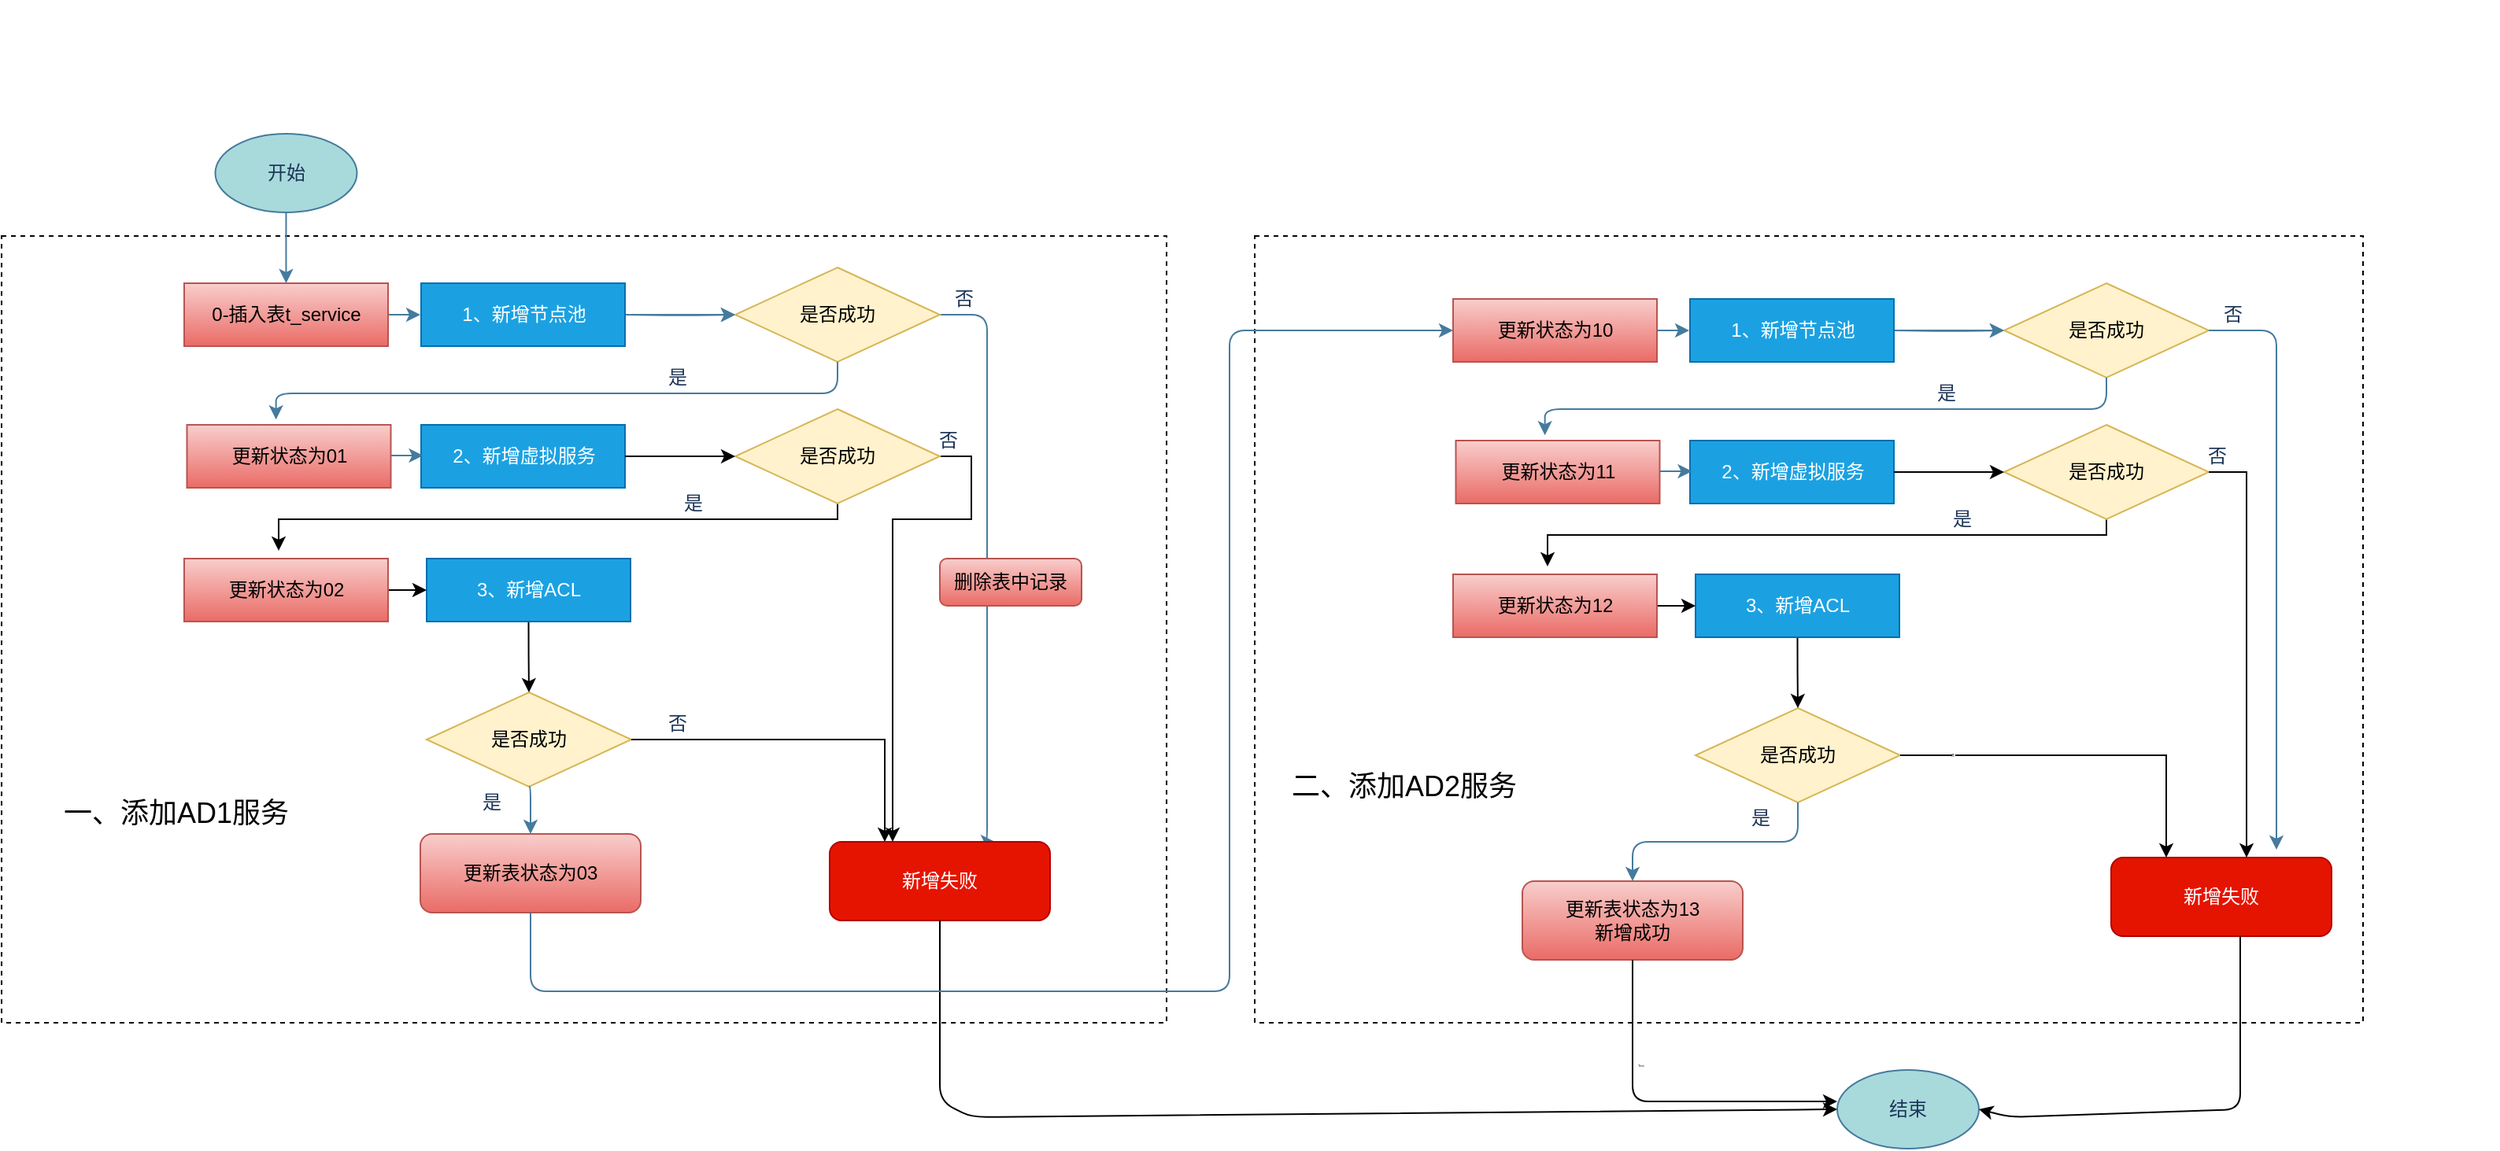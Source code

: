 <mxfile version="14.1.3" type="github" pages="8">
  <diagram id="ncJzZLZW-kwaUR61j_gH" name="Page-8">
    <mxGraphModel dx="2557" dy="2042" grid="1" gridSize="10" guides="1" tooltips="1" connect="1" arrows="1" fold="1" page="1" pageScale="1" pageWidth="827" pageHeight="1169" math="0" shadow="0">
      <root>
        <mxCell id="ssMB25flKxPJc7z8m3qo-0" />
        <mxCell id="ssMB25flKxPJc7z8m3qo-1" parent="ssMB25flKxPJc7z8m3qo-0" />
        <mxCell id="ssMB25flKxPJc7z8m3qo-2" value="" style="group" vertex="1" connectable="0" parent="ssMB25flKxPJc7z8m3qo-1">
          <mxGeometry x="-20" y="-20" width="1586" height="730" as="geometry" />
        </mxCell>
        <mxCell id="ssMB25flKxPJc7z8m3qo-3" value="" style="rounded=0;whiteSpace=wrap;html=1;dashed=1;fontSize=21;" vertex="1" parent="ssMB25flKxPJc7z8m3qo-2">
          <mxGeometry x="796" y="150" width="704" height="500" as="geometry" />
        </mxCell>
        <mxCell id="ssMB25flKxPJc7z8m3qo-4" value="" style="verticalLabelPosition=bottom;verticalAlign=top;html=1;shape=mxgraph.basic.rect;fillColor2=none;strokeWidth=1;size=20;indent=5;fontSize=7;dashed=1;" vertex="1" parent="ssMB25flKxPJc7z8m3qo-2">
          <mxGeometry y="150" width="740" height="500" as="geometry" />
        </mxCell>
        <mxCell id="ssMB25flKxPJc7z8m3qo-5" style="edgeStyle=orthogonalEdgeStyle;curved=0;rounded=1;sketch=0;orthogonalLoop=1;jettySize=auto;html=1;strokeColor=#457B9D;fillColor=#A8DADC;fontColor=#1D3557;exitX=0.5;exitY=1;exitDx=0;exitDy=0;entryX=0.5;entryY=0;entryDx=0;entryDy=0;" edge="1" parent="ssMB25flKxPJc7z8m3qo-2" source="ssMB25flKxPJc7z8m3qo-6" target="ssMB25flKxPJc7z8m3qo-25">
          <mxGeometry relative="1" as="geometry">
            <mxPoint x="49.1" y="59.963" as="sourcePoint" />
            <mxPoint x="49" y="80" as="targetPoint" />
          </mxGeometry>
        </mxCell>
        <mxCell id="ssMB25flKxPJc7z8m3qo-6" value="开始" style="ellipse;whiteSpace=wrap;html=1;rounded=0;sketch=0;strokeColor=#457B9D;fillColor=#A8DADC;fontColor=#1D3557;" vertex="1" parent="ssMB25flKxPJc7z8m3qo-2">
          <mxGeometry x="135.74" y="85" width="90" height="50" as="geometry" />
        </mxCell>
        <mxCell id="ssMB25flKxPJc7z8m3qo-8" value="" style="edgeStyle=orthogonalEdgeStyle;curved=0;rounded=1;sketch=0;orthogonalLoop=1;jettySize=auto;html=1;strokeColor=#457B9D;fillColor=#A8DADC;fontColor=#1D3557;" edge="1" parent="ssMB25flKxPJc7z8m3qo-2" target="ssMB25flKxPJc7z8m3qo-15">
          <mxGeometry relative="1" as="geometry">
            <mxPoint x="396" y="200" as="sourcePoint" />
          </mxGeometry>
        </mxCell>
        <mxCell id="ssMB25flKxPJc7z8m3qo-9" value="1、新增节点池" style="rounded=0;whiteSpace=wrap;html=1;sketch=0;strokeColor=#006EAF;fillColor=#1ba1e2;fontColor=#ffffff;" vertex="1" parent="ssMB25flKxPJc7z8m3qo-2">
          <mxGeometry x="266.5" y="180" width="129.5" height="40" as="geometry" />
        </mxCell>
        <mxCell id="ssMB25flKxPJc7z8m3qo-10" value="2、新增虚拟服务" style="rounded=0;whiteSpace=wrap;html=1;sketch=0;strokeColor=#006EAF;fillColor=#1ba1e2;fontColor=#ffffff;" vertex="1" parent="ssMB25flKxPJc7z8m3qo-2">
          <mxGeometry x="266.5" y="270" width="129.5" height="40" as="geometry" />
        </mxCell>
        <mxCell id="ssMB25flKxPJc7z8m3qo-13" value="是否成功" style="rhombus;whiteSpace=wrap;html=1;rounded=0;sketch=0;strokeColor=#d6b656;fillColor=#fff2cc;" vertex="1" parent="ssMB25flKxPJc7z8m3qo-2">
          <mxGeometry x="270" y="440" width="130" height="60" as="geometry" />
        </mxCell>
        <mxCell id="ssMB25flKxPJc7z8m3qo-14" style="edgeStyle=orthogonalEdgeStyle;curved=0;rounded=1;sketch=0;orthogonalLoop=1;jettySize=auto;html=1;exitX=1;exitY=0.5;exitDx=0;exitDy=0;strokeColor=#457B9D;fillColor=#A8DADC;fontColor=#1D3557;entryX=0.75;entryY=0;entryDx=0;entryDy=0;" edge="1" parent="ssMB25flKxPJc7z8m3qo-2" source="ssMB25flKxPJc7z8m3qo-15" target="ssMB25flKxPJc7z8m3qo-19">
          <mxGeometry relative="1" as="geometry">
            <mxPoint x="626" y="347" as="targetPoint" />
            <Array as="points">
              <mxPoint x="626" y="200" />
              <mxPoint x="626" y="535" />
            </Array>
          </mxGeometry>
        </mxCell>
        <mxCell id="ssMB25flKxPJc7z8m3qo-15" value="是否成功" style="rhombus;whiteSpace=wrap;html=1;rounded=0;sketch=0;strokeColor=#d6b656;fillColor=#fff2cc;" vertex="1" parent="ssMB25flKxPJc7z8m3qo-2">
          <mxGeometry x="466" y="170" width="130" height="60" as="geometry" />
        </mxCell>
        <mxCell id="ssMB25flKxPJc7z8m3qo-16" value="" style="endArrow=classic;html=1;strokeColor=#457B9D;fillColor=#A8DADC;fontColor=#1D3557;entryX=0;entryY=0.5;entryDx=0;entryDy=0;" edge="1" parent="ssMB25flKxPJc7z8m3qo-2" target="ssMB25flKxPJc7z8m3qo-15">
          <mxGeometry width="50" height="50" relative="1" as="geometry">
            <mxPoint x="400" y="200" as="sourcePoint" />
            <mxPoint x="480" y="210" as="targetPoint" />
          </mxGeometry>
        </mxCell>
        <mxCell id="ssMB25flKxPJc7z8m3qo-17" value="&lt;span style=&quot;color: rgba(0 , 0 , 0 , 0) ; font-family: monospace ; font-size: 0px&quot;&gt;%3CmxGraphModel%3E%3Croot%3E%3CmxCell%20id%3D%220%22%2F%3E%3CmxCell%20id%3D%221%22%20parent%3D%220%22%2F%3E%3CmxCell%20id%3D%222%22%20value%3D%22%E6%9B%B4%E6%96%B0%E8%A1%A8%E7%8A%B6%E6%80%81%E4%B8%BA2%22%20style%3D%22rounded%3D1%3BwhiteSpace%3Dwrap%3Bhtml%3D1%3Bsketch%3D0%3BstrokeColor%3D%23b85450%3BfillColor%3D%23f8cecc%3BgradientColor%3D%23ea6b66%3B%22%20vertex%3D%221%22%20parent%3D%221%22%3E%3CmxGeometry%20x%3D%22393%22%20y%3D%22440%22%20width%3D%22100%22%20height%3D%2240%22%20as%3D%22geometry%22%2F%3E%3C%2FmxCell%3E%3C%2Froot%3E%3C%2FmxGraphModel%3E个梦个ge&lt;/span&gt;更新表状态为03" style="rounded=1;whiteSpace=wrap;html=1;sketch=0;strokeColor=#b85450;fillColor=#f8cecc;gradientColor=#ea6b66;" vertex="1" parent="ssMB25flKxPJc7z8m3qo-2">
          <mxGeometry x="266" y="530" width="140" height="50" as="geometry" />
        </mxCell>
        <mxCell id="ssMB25flKxPJc7z8m3qo-18" style="edgeStyle=orthogonalEdgeStyle;curved=0;rounded=1;sketch=0;orthogonalLoop=1;jettySize=auto;html=1;exitX=0.5;exitY=1;exitDx=0;exitDy=0;strokeColor=#457B9D;fillColor=#A8DADC;fontColor=#1D3557;entryX=0.5;entryY=0;entryDx=0;entryDy=0;" edge="1" parent="ssMB25flKxPJc7z8m3qo-2" source="ssMB25flKxPJc7z8m3qo-13" target="ssMB25flKxPJc7z8m3qo-17">
          <mxGeometry relative="1" as="geometry">
            <mxPoint x="331" y="430" as="targetPoint" />
          </mxGeometry>
        </mxCell>
        <mxCell id="ssMB25flKxPJc7z8m3qo-19" value="新增失败" style="rounded=1;whiteSpace=wrap;html=1;sketch=0;strokeColor=#B20000;fillColor=#e51400;fontColor=#ffffff;" vertex="1" parent="ssMB25flKxPJc7z8m3qo-2">
          <mxGeometry x="526" y="535" width="140" height="50" as="geometry" />
        </mxCell>
        <mxCell id="ssMB25flKxPJc7z8m3qo-21" value="是" style="text;html=1;align=center;verticalAlign=middle;resizable=0;points=[];autosize=1;fontColor=#1D3557;" vertex="1" parent="ssMB25flKxPJc7z8m3qo-2">
          <mxGeometry x="414" y="230" width="30" height="20" as="geometry" />
        </mxCell>
        <mxCell id="ssMB25flKxPJc7z8m3qo-24" style="edgeStyle=orthogonalEdgeStyle;curved=0;rounded=1;sketch=0;orthogonalLoop=1;jettySize=auto;html=1;exitX=1;exitY=0.5;exitDx=0;exitDy=0;strokeColor=#457B9D;fillColor=#A8DADC;fontColor=#1D3557;" edge="1" parent="ssMB25flKxPJc7z8m3qo-2" source="ssMB25flKxPJc7z8m3qo-25">
          <mxGeometry relative="1" as="geometry">
            <mxPoint x="266" y="200" as="targetPoint" />
          </mxGeometry>
        </mxCell>
        <mxCell id="ssMB25flKxPJc7z8m3qo-25" value="0-插入表t_service" style="rounded=0;whiteSpace=wrap;html=1;sketch=0;strokeColor=#b85450;fillColor=#f8cecc;gradientColor=#ea6b66;" vertex="1" parent="ssMB25flKxPJc7z8m3qo-2">
          <mxGeometry x="116" y="180" width="129.5" height="40" as="geometry" />
        </mxCell>
        <mxCell id="ssMB25flKxPJc7z8m3qo-27" value="更新状态为01" style="rounded=0;whiteSpace=wrap;html=1;sketch=0;strokeColor=#b85450;fillColor=#f8cecc;gradientColor=#ea6b66;" vertex="1" parent="ssMB25flKxPJc7z8m3qo-2">
          <mxGeometry x="117.75" y="270" width="129.5" height="40" as="geometry" />
        </mxCell>
        <mxCell id="ssMB25flKxPJc7z8m3qo-28" style="edgeStyle=orthogonalEdgeStyle;curved=0;rounded=1;sketch=0;orthogonalLoop=1;jettySize=auto;html=1;exitX=0.5;exitY=1;exitDx=0;exitDy=0;entryX=0.437;entryY=-0.085;entryDx=0;entryDy=0;strokeColor=#457B9D;fillColor=#A8DADC;fontColor=#1D3557;entryPerimeter=0;" edge="1" parent="ssMB25flKxPJc7z8m3qo-2" source="ssMB25flKxPJc7z8m3qo-15" target="ssMB25flKxPJc7z8m3qo-27">
          <mxGeometry relative="1" as="geometry" />
        </mxCell>
        <mxCell id="ssMB25flKxPJc7z8m3qo-30" value="否" style="text;html=1;align=center;verticalAlign=middle;resizable=0;points=[];autosize=1;fontColor=#1D3557;" vertex="1" parent="ssMB25flKxPJc7z8m3qo-2">
          <mxGeometry x="596" y="180" width="30" height="20" as="geometry" />
        </mxCell>
        <mxCell id="ssMB25flKxPJc7z8m3qo-31" value="是" style="text;html=1;align=center;verticalAlign=middle;resizable=0;points=[];autosize=1;fontColor=#1D3557;" vertex="1" parent="ssMB25flKxPJc7z8m3qo-2">
          <mxGeometry x="296" y="500" width="30" height="20" as="geometry" />
        </mxCell>
        <mxCell id="ssMB25flKxPJc7z8m3qo-37" style="edgeStyle=orthogonalEdgeStyle;curved=0;rounded=1;sketch=0;orthogonalLoop=1;jettySize=auto;html=1;exitX=1;exitY=0.5;exitDx=0;exitDy=0;strokeColor=#457B9D;fillColor=#A8DADC;fontColor=#1D3557;" edge="1" parent="ssMB25flKxPJc7z8m3qo-2">
          <mxGeometry relative="1" as="geometry">
            <mxPoint x="267.75" y="289.5" as="targetPoint" />
            <mxPoint x="247.25" y="289.5" as="sourcePoint" />
          </mxGeometry>
        </mxCell>
        <mxCell id="ssMB25flKxPJc7z8m3qo-39" value="删除表中记录" style="rounded=1;whiteSpace=wrap;html=1;sketch=0;strokeColor=#b85450;fillColor=#f8cecc;gradientColor=#ea6b66;" vertex="1" parent="ssMB25flKxPJc7z8m3qo-2">
          <mxGeometry x="596" y="355" width="90" height="30" as="geometry" />
        </mxCell>
        <mxCell id="ssMB25flKxPJc7z8m3qo-41" style="edgeStyle=orthogonalEdgeStyle;rounded=0;orthogonalLoop=1;jettySize=auto;html=1;exitX=1;exitY=0.5;exitDx=0;exitDy=0;fontSize=7;" edge="1" parent="ssMB25flKxPJc7z8m3qo-2" source="ssMB25flKxPJc7z8m3qo-43" target="ssMB25flKxPJc7z8m3qo-19">
          <mxGeometry relative="1" as="geometry">
            <Array as="points">
              <mxPoint x="616" y="290" />
              <mxPoint x="616" y="330" />
              <mxPoint x="566" y="330" />
            </Array>
            <mxPoint x="566" y="440" as="targetPoint" />
          </mxGeometry>
        </mxCell>
        <mxCell id="ssMB25flKxPJc7z8m3qo-42" style="edgeStyle=orthogonalEdgeStyle;rounded=0;orthogonalLoop=1;jettySize=auto;html=1;exitX=0.5;exitY=1;exitDx=0;exitDy=0;fontSize=7;" edge="1" parent="ssMB25flKxPJc7z8m3qo-2" source="ssMB25flKxPJc7z8m3qo-43">
          <mxGeometry relative="1" as="geometry">
            <mxPoint x="176" y="350" as="targetPoint" />
            <Array as="points">
              <mxPoint x="531" y="330" />
              <mxPoint x="176" y="330" />
            </Array>
          </mxGeometry>
        </mxCell>
        <mxCell id="ssMB25flKxPJc7z8m3qo-43" value="是否成功" style="rhombus;whiteSpace=wrap;html=1;rounded=0;sketch=0;strokeColor=#d6b656;fillColor=#fff2cc;" vertex="1" parent="ssMB25flKxPJc7z8m3qo-2">
          <mxGeometry x="466" y="260" width="130" height="60" as="geometry" />
        </mxCell>
        <mxCell id="ssMB25flKxPJc7z8m3qo-44" style="edgeStyle=orthogonalEdgeStyle;rounded=0;orthogonalLoop=1;jettySize=auto;html=1;exitX=1;exitY=0.5;exitDx=0;exitDy=0;entryX=0;entryY=0.5;entryDx=0;entryDy=0;fontSize=7;" edge="1" parent="ssMB25flKxPJc7z8m3qo-2" source="ssMB25flKxPJc7z8m3qo-10" target="ssMB25flKxPJc7z8m3qo-43">
          <mxGeometry relative="1" as="geometry" />
        </mxCell>
        <mxCell id="ssMB25flKxPJc7z8m3qo-45" value="否" style="text;html=1;align=center;verticalAlign=middle;resizable=0;points=[];autosize=1;fontColor=#1D3557;" vertex="1" parent="ssMB25flKxPJc7z8m3qo-2">
          <mxGeometry x="586" y="270" width="30" height="20" as="geometry" />
        </mxCell>
        <mxCell id="ssMB25flKxPJc7z8m3qo-46" style="edgeStyle=orthogonalEdgeStyle;rounded=0;orthogonalLoop=1;jettySize=auto;html=1;exitX=0.5;exitY=1;exitDx=0;exitDy=0;entryX=0.5;entryY=0;entryDx=0;entryDy=0;fontSize=7;" edge="1" parent="ssMB25flKxPJc7z8m3qo-2" source="ssMB25flKxPJc7z8m3qo-47" target="ssMB25flKxPJc7z8m3qo-13">
          <mxGeometry relative="1" as="geometry" />
        </mxCell>
        <mxCell id="ssMB25flKxPJc7z8m3qo-47" value="3、新增ACL" style="rounded=0;whiteSpace=wrap;html=1;sketch=0;strokeColor=#006EAF;fillColor=#1ba1e2;fontColor=#ffffff;" vertex="1" parent="ssMB25flKxPJc7z8m3qo-2">
          <mxGeometry x="270" y="355" width="129.5" height="40" as="geometry" />
        </mxCell>
        <mxCell id="ssMB25flKxPJc7z8m3qo-48" style="edgeStyle=orthogonalEdgeStyle;rounded=0;orthogonalLoop=1;jettySize=auto;html=1;exitX=1;exitY=0.5;exitDx=0;exitDy=0;fontSize=7;entryX=0;entryY=0.5;entryDx=0;entryDy=0;" edge="1" parent="ssMB25flKxPJc7z8m3qo-2" source="ssMB25flKxPJc7z8m3qo-49" target="ssMB25flKxPJc7z8m3qo-47">
          <mxGeometry relative="1" as="geometry">
            <mxPoint x="266" y="375" as="targetPoint" />
          </mxGeometry>
        </mxCell>
        <mxCell id="ssMB25flKxPJc7z8m3qo-49" value="更新状态为02" style="rounded=0;whiteSpace=wrap;html=1;sketch=0;strokeColor=#b85450;fillColor=#f8cecc;gradientColor=#ea6b66;" vertex="1" parent="ssMB25flKxPJc7z8m3qo-2">
          <mxGeometry x="115.99" y="355" width="129.5" height="40" as="geometry" />
        </mxCell>
        <mxCell id="ssMB25flKxPJc7z8m3qo-50" style="edgeStyle=orthogonalEdgeStyle;rounded=0;orthogonalLoop=1;jettySize=auto;html=1;exitX=1;exitY=0.5;exitDx=0;exitDy=0;entryX=0.25;entryY=0;entryDx=0;entryDy=0;fontSize=7;" edge="1" parent="ssMB25flKxPJc7z8m3qo-2" source="ssMB25flKxPJc7z8m3qo-13" target="ssMB25flKxPJc7z8m3qo-19">
          <mxGeometry relative="1" as="geometry">
            <mxPoint x="444.0" y="470" as="targetPoint" />
          </mxGeometry>
        </mxCell>
        <mxCell id="ssMB25flKxPJc7z8m3qo-51" value="是" style="text;html=1;align=center;verticalAlign=middle;resizable=0;points=[];autosize=1;fontColor=#1D3557;" vertex="1" parent="ssMB25flKxPJc7z8m3qo-2">
          <mxGeometry x="424" y="310" width="30" height="20" as="geometry" />
        </mxCell>
        <mxCell id="ssMB25flKxPJc7z8m3qo-52" value="&lt;span style=&quot;color: rgba(0 , 0 , 0 , 0) ; font-family: monospace ; font-size: 0px&quot;&gt;%3CmxGraphModel%3E%3Croot%3E%3CmxCell%20id%3D%220%22%2F%3E%3CmxCell%20id%3D%221%22%20parent%3D%220%22%2F%3E%3CmxCell%20id%3D%222%22%20value%3D%22%E6%9B%B4%E6%96%B0%E8%A1%A8%E7%8A%B6%E6%80%81%E4%B8%BA2%22%20style%3D%22rounded%3D1%3BwhiteSpace%3Dwrap%3Bhtml%3D1%3Bsketch%3D0%3BstrokeColor%3D%23b85450%3BfillColor%3D%23f8cecc%3BgradientColor%3D%23ea6b66%3B%22%20vertex%3D%221%22%20parent%3D%221%22%3E%3CmxGeometry%20x%3D%22393%22%20y%3D%22440%22%20width%3D%22100%22%20height%3D%2240%22%20as%3D%22geometry%22%2F%3E%3C%2FmxCell%3E%3C%2Froot%3E%3C%2FmxGraphModel%3E个梦个ge&lt;/span&gt;更新表状态为13&lt;br&gt;新增成功" style="rounded=1;whiteSpace=wrap;html=1;sketch=0;strokeColor=#b85450;fillColor=#f8cecc;gradientColor=#ea6b66;" vertex="1" parent="ssMB25flKxPJc7z8m3qo-2">
          <mxGeometry x="966" y="560" width="140" height="50" as="geometry" />
        </mxCell>
        <mxCell id="ssMB25flKxPJc7z8m3qo-53" value="新增失败" style="rounded=1;whiteSpace=wrap;html=1;sketch=0;strokeColor=#B20000;fillColor=#e51400;fontColor=#ffffff;" vertex="1" parent="ssMB25flKxPJc7z8m3qo-2">
          <mxGeometry x="1340" y="545" width="140" height="50" as="geometry" />
        </mxCell>
        <mxCell id="ssMB25flKxPJc7z8m3qo-55" value="" style="group" vertex="1" connectable="0" parent="ssMB25flKxPJc7z8m3qo-2">
          <mxGeometry x="902" y="80" width="650" height="465" as="geometry" />
        </mxCell>
        <mxCell id="ssMB25flKxPJc7z8m3qo-57" value="" style="edgeStyle=orthogonalEdgeStyle;curved=0;rounded=1;sketch=0;orthogonalLoop=1;jettySize=auto;html=1;strokeColor=#457B9D;fillColor=#A8DADC;fontColor=#1D3557;" edge="1" parent="ssMB25flKxPJc7z8m3qo-55" target="ssMB25flKxPJc7z8m3qo-63">
          <mxGeometry relative="1" as="geometry">
            <mxPoint x="300" y="130" as="sourcePoint" />
          </mxGeometry>
        </mxCell>
        <mxCell id="ssMB25flKxPJc7z8m3qo-58" value="1、新增节点池" style="rounded=0;whiteSpace=wrap;html=1;sketch=0;strokeColor=#006EAF;fillColor=#1ba1e2;fontColor=#ffffff;" vertex="1" parent="ssMB25flKxPJc7z8m3qo-55">
          <mxGeometry x="170.5" y="110" width="129.5" height="40" as="geometry" />
        </mxCell>
        <mxCell id="ssMB25flKxPJc7z8m3qo-59" value="2、新增虚拟服务" style="rounded=0;whiteSpace=wrap;html=1;sketch=0;strokeColor=#006EAF;fillColor=#1ba1e2;fontColor=#ffffff;" vertex="1" parent="ssMB25flKxPJc7z8m3qo-55">
          <mxGeometry x="170.5" y="200" width="129.5" height="40" as="geometry" />
        </mxCell>
        <mxCell id="ssMB25flKxPJc7z8m3qo-62" value="是否成功" style="rhombus;whiteSpace=wrap;html=1;rounded=0;sketch=0;strokeColor=#d6b656;fillColor=#fff2cc;" vertex="1" parent="ssMB25flKxPJc7z8m3qo-55">
          <mxGeometry x="174" y="370" width="130" height="60" as="geometry" />
        </mxCell>
        <mxCell id="ssMB25flKxPJc7z8m3qo-63" value="是否成功" style="rhombus;whiteSpace=wrap;html=1;rounded=0;sketch=0;strokeColor=#d6b656;fillColor=#fff2cc;" vertex="1" parent="ssMB25flKxPJc7z8m3qo-55">
          <mxGeometry x="370" y="100" width="130" height="60" as="geometry" />
        </mxCell>
        <mxCell id="ssMB25flKxPJc7z8m3qo-64" value="" style="endArrow=classic;html=1;strokeColor=#457B9D;fillColor=#A8DADC;fontColor=#1D3557;entryX=0;entryY=0.5;entryDx=0;entryDy=0;" edge="1" parent="ssMB25flKxPJc7z8m3qo-55" target="ssMB25flKxPJc7z8m3qo-63">
          <mxGeometry width="50" height="50" relative="1" as="geometry">
            <mxPoint x="304" y="130" as="sourcePoint" />
            <mxPoint x="384" y="140" as="targetPoint" />
          </mxGeometry>
        </mxCell>
        <mxCell id="ssMB25flKxPJc7z8m3qo-66" value="是" style="text;html=1;align=center;verticalAlign=middle;resizable=0;points=[];autosize=1;fontColor=#1D3557;" vertex="1" parent="ssMB25flKxPJc7z8m3qo-55">
          <mxGeometry x="318" y="160" width="30" height="20" as="geometry" />
        </mxCell>
        <mxCell id="ssMB25flKxPJc7z8m3qo-68" style="edgeStyle=orthogonalEdgeStyle;curved=0;rounded=1;sketch=0;orthogonalLoop=1;jettySize=auto;html=1;exitX=1;exitY=0.5;exitDx=0;exitDy=0;strokeColor=#457B9D;fillColor=#A8DADC;fontColor=#1D3557;" edge="1" parent="ssMB25flKxPJc7z8m3qo-55" source="ssMB25flKxPJc7z8m3qo-69">
          <mxGeometry relative="1" as="geometry">
            <mxPoint x="170" y="130" as="targetPoint" />
          </mxGeometry>
        </mxCell>
        <mxCell id="ssMB25flKxPJc7z8m3qo-69" value="更新状态为10" style="rounded=0;whiteSpace=wrap;html=1;sketch=0;strokeColor=#b85450;fillColor=#f8cecc;gradientColor=#ea6b66;" vertex="1" parent="ssMB25flKxPJc7z8m3qo-55">
          <mxGeometry x="20" y="110" width="129.5" height="40" as="geometry" />
        </mxCell>
        <mxCell id="ssMB25flKxPJc7z8m3qo-71" value="更新状态为11" style="rounded=0;whiteSpace=wrap;html=1;sketch=0;strokeColor=#b85450;fillColor=#f8cecc;gradientColor=#ea6b66;" vertex="1" parent="ssMB25flKxPJc7z8m3qo-55">
          <mxGeometry x="21.75" y="200" width="129.5" height="40" as="geometry" />
        </mxCell>
        <mxCell id="ssMB25flKxPJc7z8m3qo-72" style="edgeStyle=orthogonalEdgeStyle;curved=0;rounded=1;sketch=0;orthogonalLoop=1;jettySize=auto;html=1;exitX=0.5;exitY=1;exitDx=0;exitDy=0;entryX=0.437;entryY=-0.085;entryDx=0;entryDy=0;strokeColor=#457B9D;fillColor=#A8DADC;fontColor=#1D3557;entryPerimeter=0;" edge="1" parent="ssMB25flKxPJc7z8m3qo-55" source="ssMB25flKxPJc7z8m3qo-63" target="ssMB25flKxPJc7z8m3qo-71">
          <mxGeometry relative="1" as="geometry" />
        </mxCell>
        <mxCell id="ssMB25flKxPJc7z8m3qo-74" value="否" style="text;html=1;align=center;verticalAlign=middle;resizable=0;points=[];autosize=1;fontColor=#1D3557;" vertex="1" parent="ssMB25flKxPJc7z8m3qo-55">
          <mxGeometry x="500" y="110" width="30" height="20" as="geometry" />
        </mxCell>
        <mxCell id="ssMB25flKxPJc7z8m3qo-75" value="是" style="text;html=1;align=center;verticalAlign=middle;resizable=0;points=[];autosize=1;fontColor=#1D3557;" vertex="1" parent="ssMB25flKxPJc7z8m3qo-55">
          <mxGeometry x="200" y="430" width="30" height="20" as="geometry" />
        </mxCell>
        <mxCell id="ssMB25flKxPJc7z8m3qo-81" style="edgeStyle=orthogonalEdgeStyle;curved=0;rounded=1;sketch=0;orthogonalLoop=1;jettySize=auto;html=1;exitX=1;exitY=0.5;exitDx=0;exitDy=0;strokeColor=#457B9D;fillColor=#A8DADC;fontColor=#1D3557;" edge="1" parent="ssMB25flKxPJc7z8m3qo-55">
          <mxGeometry relative="1" as="geometry">
            <mxPoint x="171.75" y="219.5" as="targetPoint" />
            <mxPoint x="151.25" y="219.5" as="sourcePoint" />
          </mxGeometry>
        </mxCell>
        <mxCell id="ssMB25flKxPJc7z8m3qo-82" style="edgeStyle=orthogonalEdgeStyle;rounded=0;orthogonalLoop=1;jettySize=auto;html=1;exitX=0.5;exitY=1;exitDx=0;exitDy=0;fontSize=7;" edge="1" parent="ssMB25flKxPJc7z8m3qo-55" source="ssMB25flKxPJc7z8m3qo-83">
          <mxGeometry relative="1" as="geometry">
            <mxPoint x="80" y="280" as="targetPoint" />
            <Array as="points">
              <mxPoint x="435" y="260" />
              <mxPoint x="80" y="260" />
            </Array>
          </mxGeometry>
        </mxCell>
        <mxCell id="ssMB25flKxPJc7z8m3qo-83" value="是否成功" style="rhombus;whiteSpace=wrap;html=1;rounded=0;sketch=0;strokeColor=#d6b656;fillColor=#fff2cc;" vertex="1" parent="ssMB25flKxPJc7z8m3qo-55">
          <mxGeometry x="370" y="190" width="130" height="60" as="geometry" />
        </mxCell>
        <mxCell id="ssMB25flKxPJc7z8m3qo-84" style="edgeStyle=orthogonalEdgeStyle;rounded=0;orthogonalLoop=1;jettySize=auto;html=1;exitX=1;exitY=0.5;exitDx=0;exitDy=0;entryX=0;entryY=0.5;entryDx=0;entryDy=0;fontSize=7;" edge="1" parent="ssMB25flKxPJc7z8m3qo-55" source="ssMB25flKxPJc7z8m3qo-59" target="ssMB25flKxPJc7z8m3qo-83">
          <mxGeometry relative="1" as="geometry" />
        </mxCell>
        <mxCell id="ssMB25flKxPJc7z8m3qo-85" value="否" style="text;html=1;align=center;verticalAlign=middle;resizable=0;points=[];autosize=1;fontColor=#1D3557;" vertex="1" parent="ssMB25flKxPJc7z8m3qo-55">
          <mxGeometry x="490" y="200" width="30" height="20" as="geometry" />
        </mxCell>
        <mxCell id="ssMB25flKxPJc7z8m3qo-86" style="edgeStyle=orthogonalEdgeStyle;rounded=0;orthogonalLoop=1;jettySize=auto;html=1;exitX=0.5;exitY=1;exitDx=0;exitDy=0;entryX=0.5;entryY=0;entryDx=0;entryDy=0;fontSize=7;" edge="1" parent="ssMB25flKxPJc7z8m3qo-55" source="ssMB25flKxPJc7z8m3qo-87" target="ssMB25flKxPJc7z8m3qo-62">
          <mxGeometry relative="1" as="geometry" />
        </mxCell>
        <mxCell id="ssMB25flKxPJc7z8m3qo-87" value="3、新增ACL" style="rounded=0;whiteSpace=wrap;html=1;sketch=0;strokeColor=#006EAF;fillColor=#1ba1e2;fontColor=#ffffff;" vertex="1" parent="ssMB25flKxPJc7z8m3qo-55">
          <mxGeometry x="174" y="285" width="129.5" height="40" as="geometry" />
        </mxCell>
        <mxCell id="ssMB25flKxPJc7z8m3qo-88" style="edgeStyle=orthogonalEdgeStyle;rounded=0;orthogonalLoop=1;jettySize=auto;html=1;exitX=1;exitY=0.5;exitDx=0;exitDy=0;fontSize=7;entryX=0;entryY=0.5;entryDx=0;entryDy=0;" edge="1" parent="ssMB25flKxPJc7z8m3qo-55" source="ssMB25flKxPJc7z8m3qo-89" target="ssMB25flKxPJc7z8m3qo-87">
          <mxGeometry relative="1" as="geometry">
            <mxPoint x="170" y="305" as="targetPoint" />
          </mxGeometry>
        </mxCell>
        <mxCell id="ssMB25flKxPJc7z8m3qo-89" value="更新状态为12" style="rounded=0;whiteSpace=wrap;html=1;sketch=0;strokeColor=#b85450;fillColor=#f8cecc;gradientColor=#ea6b66;" vertex="1" parent="ssMB25flKxPJc7z8m3qo-55">
          <mxGeometry x="19.99" y="285" width="129.5" height="40" as="geometry" />
        </mxCell>
        <mxCell id="ssMB25flKxPJc7z8m3qo-90" value="是" style="text;html=1;align=center;verticalAlign=middle;resizable=0;points=[];autosize=1;fontColor=#1D3557;" vertex="1" parent="ssMB25flKxPJc7z8m3qo-55">
          <mxGeometry x="328" y="240" width="30" height="20" as="geometry" />
        </mxCell>
        <mxCell id="ssMB25flKxPJc7z8m3qo-91" style="edgeStyle=orthogonalEdgeStyle;curved=0;rounded=1;sketch=0;orthogonalLoop=1;jettySize=auto;html=1;exitX=0.5;exitY=1;exitDx=0;exitDy=0;strokeColor=#457B9D;fillColor=#A8DADC;fontColor=#1D3557;entryX=0.5;entryY=0;entryDx=0;entryDy=0;" edge="1" parent="ssMB25flKxPJc7z8m3qo-2" source="ssMB25flKxPJc7z8m3qo-62" target="ssMB25flKxPJc7z8m3qo-52">
          <mxGeometry relative="1" as="geometry">
            <mxPoint x="221" y="310" as="targetPoint" />
          </mxGeometry>
        </mxCell>
        <mxCell id="ssMB25flKxPJc7z8m3qo-92" value="&lt;font style=&quot;font-size: 18px&quot;&gt;一、添加AD1服务&lt;/font&gt;" style="text;html=1;strokeColor=none;fillColor=none;align=center;verticalAlign=middle;whiteSpace=wrap;rounded=0;dashed=1;fontSize=21;" vertex="1" parent="ssMB25flKxPJc7z8m3qo-2">
          <mxGeometry x="36" y="470" width="150" height="90" as="geometry" />
        </mxCell>
        <mxCell id="ssMB25flKxPJc7z8m3qo-93" value="&lt;font style=&quot;font-size: 18px&quot;&gt;二、添加AD2服务&lt;/font&gt;" style="text;html=1;strokeColor=none;fillColor=none;align=center;verticalAlign=middle;whiteSpace=wrap;rounded=0;dashed=1;fontSize=21;" vertex="1" parent="ssMB25flKxPJc7z8m3qo-2">
          <mxGeometry x="816" y="452.5" width="150" height="90" as="geometry" />
        </mxCell>
        <mxCell id="ssMB25flKxPJc7z8m3qo-94" value="结束" style="ellipse;whiteSpace=wrap;html=1;rounded=0;sketch=0;strokeColor=#457B9D;fillColor=#A8DADC;fontColor=#1D3557;" vertex="1" parent="ssMB25flKxPJc7z8m3qo-2">
          <mxGeometry x="1166" y="680" width="90" height="50" as="geometry" />
        </mxCell>
        <mxCell id="ssMB25flKxPJc7z8m3qo-95" value="" style="endArrow=classic;html=1;fontSize=21;entryX=0;entryY=0.5;entryDx=0;entryDy=0;exitX=0.5;exitY=1;exitDx=0;exitDy=0;" edge="1" parent="ssMB25flKxPJc7z8m3qo-2" source="ssMB25flKxPJc7z8m3qo-19" target="ssMB25flKxPJc7z8m3qo-94">
          <mxGeometry width="50" height="50" relative="1" as="geometry">
            <mxPoint x="686" y="790" as="sourcePoint" />
            <mxPoint x="736" y="740" as="targetPoint" />
            <Array as="points">
              <mxPoint x="596" y="670" />
              <mxPoint x="596" y="700" />
              <mxPoint x="616" y="710" />
            </Array>
          </mxGeometry>
        </mxCell>
        <mxCell id="ssMB25flKxPJc7z8m3qo-96" value="" style="endArrow=classic;html=1;fontSize=21;exitX=0.5;exitY=1;exitDx=0;exitDy=0;" edge="1" parent="ssMB25flKxPJc7z8m3qo-2" source="ssMB25flKxPJc7z8m3qo-52">
          <mxGeometry width="50" height="50" relative="1" as="geometry">
            <mxPoint x="1076" y="710" as="sourcePoint" />
            <mxPoint x="1166" y="700" as="targetPoint" />
            <Array as="points">
              <mxPoint x="1036" y="700" />
            </Array>
          </mxGeometry>
        </mxCell>
        <mxCell id="ssMB25flKxPJc7z8m3qo-97" value="Text" style="edgeLabel;html=1;align=center;verticalAlign=middle;resizable=0;points=[];fontSize=2;" vertex="1" connectable="0" parent="ssMB25flKxPJc7z8m3qo-96">
          <mxGeometry x="-0.393" y="5" relative="1" as="geometry">
            <mxPoint as="offset" />
          </mxGeometry>
        </mxCell>
        <mxCell id="ssMB25flKxPJc7z8m3qo-98" value="" style="endArrow=classic;html=1;fontSize=21;exitX=0.5;exitY=1;exitDx=0;exitDy=0;entryX=1;entryY=0.5;entryDx=0;entryDy=0;" edge="1" parent="ssMB25flKxPJc7z8m3qo-2" target="ssMB25flKxPJc7z8m3qo-94">
          <mxGeometry width="50" height="50" relative="1" as="geometry">
            <mxPoint x="1422" y="595" as="sourcePoint" />
            <mxPoint x="1552" y="705" as="targetPoint" />
            <Array as="points">
              <mxPoint x="1422" y="675" />
              <mxPoint x="1422" y="705" />
              <mxPoint x="1276" y="710" />
            </Array>
          </mxGeometry>
        </mxCell>
        <mxCell id="ssMB25flKxPJc7z8m3qo-99" style="edgeStyle=orthogonalEdgeStyle;curved=0;rounded=1;sketch=0;orthogonalLoop=1;jettySize=auto;html=1;exitX=0.5;exitY=1;exitDx=0;exitDy=0;strokeColor=#457B9D;fillColor=#A8DADC;fontColor=#1D3557;entryX=0;entryY=0.5;entryDx=0;entryDy=0;" edge="1" parent="ssMB25flKxPJc7z8m3qo-2" source="ssMB25flKxPJc7z8m3qo-17" target="ssMB25flKxPJc7z8m3qo-69">
          <mxGeometry relative="1" as="geometry">
            <mxPoint x="813" y="110" as="targetPoint" />
            <Array as="points">
              <mxPoint x="336" y="630" />
              <mxPoint x="780" y="630" />
              <mxPoint x="780" y="210" />
            </Array>
          </mxGeometry>
        </mxCell>
        <mxCell id="ssMB25flKxPJc7z8m3qo-100" value="否" style="text;html=1;align=center;verticalAlign=middle;resizable=0;points=[];autosize=1;fontColor=#1D3557;" vertex="1" parent="ssMB25flKxPJc7z8m3qo-2">
          <mxGeometry x="414" y="450" width="30" height="20" as="geometry" />
        </mxCell>
        <mxCell id="ssMB25flKxPJc7z8m3qo-101" style="edgeStyle=orthogonalEdgeStyle;curved=0;rounded=1;sketch=0;orthogonalLoop=1;jettySize=auto;html=1;exitX=1;exitY=0.5;exitDx=0;exitDy=0;strokeColor=#457B9D;fillColor=#A8DADC;fontColor=#1D3557;" edge="1" parent="ssMB25flKxPJc7z8m3qo-2" source="ssMB25flKxPJc7z8m3qo-63">
          <mxGeometry relative="1" as="geometry">
            <mxPoint x="1445" y="540" as="targetPoint" />
            <Array as="points">
              <mxPoint x="1445" y="210" />
              <mxPoint x="1445" y="540" />
              <mxPoint x="1445" y="540" />
            </Array>
          </mxGeometry>
        </mxCell>
        <mxCell id="ssMB25flKxPJc7z8m3qo-102" style="edgeStyle=orthogonalEdgeStyle;rounded=0;orthogonalLoop=1;jettySize=auto;html=1;exitX=1;exitY=0.5;exitDx=0;exitDy=0;fontSize=7;" edge="1" parent="ssMB25flKxPJc7z8m3qo-2" source="ssMB25flKxPJc7z8m3qo-83" target="ssMB25flKxPJc7z8m3qo-53">
          <mxGeometry relative="1" as="geometry">
            <Array as="points">
              <mxPoint x="1426" y="300" />
            </Array>
            <mxPoint x="1373" y="360" as="targetPoint" />
          </mxGeometry>
        </mxCell>
        <mxCell id="ssMB25flKxPJc7z8m3qo-103" style="edgeStyle=orthogonalEdgeStyle;rounded=0;orthogonalLoop=1;jettySize=auto;html=1;exitX=1;exitY=0.5;exitDx=0;exitDy=0;entryX=0.25;entryY=0;entryDx=0;entryDy=0;fontSize=7;" edge="1" parent="ssMB25flKxPJc7z8m3qo-2" source="ssMB25flKxPJc7z8m3qo-62" target="ssMB25flKxPJc7z8m3qo-53">
          <mxGeometry relative="1" as="geometry">
            <mxPoint x="1250" y="480" as="targetPoint" />
          </mxGeometry>
        </mxCell>
        <mxCell id="ssMB25flKxPJc7z8m3qo-104" value="否" style="edgeLabel;html=1;align=center;verticalAlign=middle;resizable=0;points=[];fontSize=2;" vertex="1" connectable="0" parent="ssMB25flKxPJc7z8m3qo-103">
          <mxGeometry x="-0.72" relative="1" as="geometry">
            <mxPoint as="offset" />
          </mxGeometry>
        </mxCell>
      </root>
    </mxGraphModel>
  </diagram>
  <diagram id="Q-_7Xz2KOI4kapPG7E8D" name="数据库">
    <mxGraphModel dx="1038" dy="524" grid="1" gridSize="9" guides="1" tooltips="1" connect="1" arrows="1" fold="1" page="1" pageScale="1" pageWidth="827" pageHeight="1169" math="0" shadow="0">
      <root>
        <mxCell id="Y1dotid1MQkd74-I9Rub-0" />
        <mxCell id="Y1dotid1MQkd74-I9Rub-1" parent="Y1dotid1MQkd74-I9Rub-0" />
        <mxCell id="6-R-pUapk2K3knvyRREx-0" value="&lt;div style=&quot;box-sizing: border-box; width: 100%; background: rgb(228, 228, 228); padding: 2px; font-size: 7px;&quot;&gt;系统表 t_system&lt;/div&gt;&lt;table style=&quot;width: 100%; font-size: 7px;&quot; cellpadding=&quot;2&quot; cellspacing=&quot;0&quot;&gt;&lt;tbody style=&quot;font-size: 7px;&quot;&gt;&lt;tr style=&quot;font-size: 7px;&quot;&gt;&lt;td style=&quot;font-size: 7px;&quot;&gt;PK&lt;/td&gt;&lt;td style=&quot;font-size: 7px;&quot;&gt;id:&amp;nbsp; &amp;nbsp; &amp;nbsp; &amp;nbsp; &amp;nbsp; &amp;nbsp; &amp;nbsp; &amp;nbsp; int(11)&lt;/td&gt;&lt;/tr&gt;&lt;tr style=&quot;font-size: 7px;&quot;&gt;&lt;td style=&quot;font-size: 7px;&quot;&gt;&lt;br style=&quot;font-size: 7px;&quot;&gt;&lt;/td&gt;&lt;td style=&quot;font-size: 7px;&quot;&gt;系统名称&amp;nbsp; &amp;nbsp; &amp;nbsp; varchar(60)&lt;/td&gt;&lt;/tr&gt;&lt;tr style=&quot;font-size: 7px;&quot;&gt;&lt;td style=&quot;font-size: 7px;&quot;&gt;&lt;/td&gt;&lt;td style=&quot;font-size: 7px;&quot;&gt;系统描述&amp;nbsp; &amp;nbsp; &amp;nbsp; varchar(60)&lt;br style=&quot;font-size: 7px;&quot;&gt;所属机构&amp;nbsp; &amp;nbsp; &amp;nbsp; varchar(60)&lt;br style=&quot;font-size: 7px;&quot;&gt;供应商&amp;nbsp; &amp;nbsp; &amp;nbsp; &amp;nbsp; &amp;nbsp;varchar(60)&lt;br style=&quot;font-size: 7px;&quot;&gt;系统负责人&amp;nbsp; varchar(60)&lt;br style=&quot;font-size: 7px;&quot;&gt;乙方负责人&amp;nbsp;&amp;nbsp;varchar(60)&lt;br style=&quot;font-size: 7px;&quot;&gt;&lt;br style=&quot;font-size: 7px;&quot;&gt;&lt;br style=&quot;font-size: 7px;&quot;&gt;&lt;/td&gt;&lt;/tr&gt;&lt;/tbody&gt;&lt;/table&gt;" style="verticalAlign=top;align=left;overflow=fill;html=1;fillColor=#A8DADC;strokeColor=#457B9D;fontColor=#1D3557;fontStyle=1;fontSize=7;" parent="Y1dotid1MQkd74-I9Rub-1" vertex="1">
          <mxGeometry x="175" y="240" width="180" height="140" as="geometry" />
        </mxCell>
        <mxCell id="6-R-pUapk2K3knvyRREx-1" value="&lt;div style=&quot;box-sizing: border-box; width: 100%; background: rgb(228, 228, 228); padding: 2px; font-size: 7px;&quot;&gt;区域表 t_area&lt;/div&gt;&lt;table style=&quot;width: 100%; font-size: 7px;&quot; cellpadding=&quot;2&quot; cellspacing=&quot;0&quot;&gt;&lt;tbody style=&quot;font-size: 7px;&quot;&gt;&lt;tr style=&quot;font-size: 7px;&quot;&gt;&lt;td style=&quot;font-size: 7px;&quot;&gt;PK&lt;/td&gt;&lt;td style=&quot;font-size: 7px;&quot;&gt;id:int(11)&lt;/td&gt;&lt;/tr&gt;&lt;tr style=&quot;font-size: 7px;&quot;&gt;&lt;td style=&quot;font-size: 7px;&quot;&gt;&lt;br style=&quot;font-size: 7px;&quot;&gt;&lt;/td&gt;&lt;td style=&quot;font-size: 7px;&quot;&gt;区域名称 varchar(60)&lt;/td&gt;&lt;/tr&gt;&lt;tr style=&quot;font-size: 7px;&quot;&gt;&lt;td style=&quot;font-size: 7px;&quot;&gt;&lt;/td&gt;&lt;td style=&quot;font-size: 7px;&quot;&gt;内外网标识&lt;br style=&quot;font-size: 7px;&quot;&gt;接入节点ip&lt;br style=&quot;font-size: 7px;&quot;&gt;接入节点port&amp;nbsp; &amp;nbsp; varchar(60)&lt;br style=&quot;font-size: 7px;&quot;&gt;接入节点账号&amp;nbsp; &amp;nbsp; varchar(60)&lt;br style=&quot;font-size: 7px;&quot;&gt;接入节点密码&amp;nbsp; &amp;nbsp; varchar(60)&lt;br style=&quot;font-size: 7px;&quot;&gt;&lt;br style=&quot;font-size: 7px;&quot;&gt;&lt;br style=&quot;font-size: 7px;&quot;&gt;&lt;br style=&quot;font-size: 7px;&quot;&gt;&lt;/td&gt;&lt;/tr&gt;&lt;/tbody&gt;&lt;/table&gt;" style="verticalAlign=top;align=left;overflow=fill;html=1;fillColor=#A8DADC;strokeColor=#457B9D;fontColor=#1D3557;fontStyle=1;fontSize=7;" parent="Y1dotid1MQkd74-I9Rub-1" vertex="1">
          <mxGeometry x="175" y="603" width="180" height="150" as="geometry" />
        </mxCell>
        <mxCell id="6-R-pUapk2K3knvyRREx-3" value="&lt;div style=&quot;box-sizing: border-box; width: 100%; background: rgb(228, 228, 228); padding: 2px; font-size: 7px;&quot;&gt;应用表 t_application&lt;/div&gt;&lt;table style=&quot;width: 100%; font-size: 7px;&quot; cellpadding=&quot;2&quot; cellspacing=&quot;0&quot;&gt;&lt;tbody style=&quot;font-size: 7px;&quot;&gt;&lt;tr style=&quot;font-size: 7px;&quot;&gt;&lt;td style=&quot;font-size: 7px;&quot;&gt;PK&lt;/td&gt;&lt;td style=&quot;font-size: 7px;&quot;&gt;id:int(11)&lt;/td&gt;&lt;/tr&gt;&lt;tr style=&quot;font-size: 7px;&quot;&gt;&lt;td style=&quot;font-size: 7px;&quot;&gt;&lt;br style=&quot;font-size: 7px;&quot;&gt;&lt;/td&gt;&lt;td style=&quot;font-size: 7px;&quot;&gt;所属系统&amp;nbsp;&amp;nbsp;int(11)&lt;br style=&quot;font-size: 7px;&quot;&gt;应用名称&amp;nbsp;&amp;nbsp;&amp;nbsp;varchar(60)&lt;/td&gt;&lt;/tr&gt;&lt;tr style=&quot;font-size: 7px;&quot;&gt;&lt;td style=&quot;font-size: 7px;&quot;&gt;&lt;br style=&quot;font-size: 7px;&quot;&gt;&lt;/td&gt;&lt;td style=&quot;font-size: 7px;&quot;&gt;应用描述&amp;nbsp; varchar(60)&lt;br style=&quot;font-size: 7px;&quot;&gt;负责人&amp;nbsp; &amp;nbsp; &amp;nbsp;varchar(60)&lt;br style=&quot;font-size: 7px;&quot;&gt;appId&amp;nbsp; &amp;nbsp; &amp;nbsp; varchar(60)&lt;br style=&quot;font-size: 7px;&quot;&gt;appSecret&amp;nbsp;varchar(60)&lt;br style=&quot;font-size: 7px;&quot;&gt;区域id&amp;nbsp; &amp;nbsp; &amp;nbsp; &amp;nbsp;int(11)&lt;br style=&quot;font-size: 7px;&quot;&gt;ip范围&amp;nbsp; &amp;nbsp; &amp;nbsp; &amp;nbsp;varchar(60)&lt;br style=&quot;font-size: 7px;&quot;&gt;&lt;br style=&quot;font-size: 7px;&quot;&gt;&lt;br style=&quot;font-size: 7px;&quot;&gt;&lt;/td&gt;&lt;/tr&gt;&lt;/tbody&gt;&lt;/table&gt;" style="verticalAlign=top;align=left;overflow=fill;html=1;fillColor=#A8DADC;strokeColor=#457B9D;fontColor=#1D3557;fontStyle=1;fontSize=7;" parent="Y1dotid1MQkd74-I9Rub-1" vertex="1">
          <mxGeometry x="175" y="390" width="180" height="170" as="geometry" />
        </mxCell>
        <mxCell id="6-R-pUapk2K3knvyRREx-5" value="&lt;div style=&quot;box-sizing: border-box; width: 100%; background: rgb(228, 228, 228); padding: 2px; font-size: 7px;&quot;&gt;服务表 t_service&lt;/div&gt;&lt;table style=&quot;width: 100%; font-size: 7px;&quot; cellpadding=&quot;2&quot; cellspacing=&quot;0&quot;&gt;&lt;tbody style=&quot;font-size: 7px;&quot;&gt;&lt;tr style=&quot;font-size: 7px;&quot;&gt;&lt;td style=&quot;font-size: 7px;&quot;&gt;PK&lt;/td&gt;&lt;td style=&quot;font-size: 7px;&quot;&gt;id:&amp;nbsp; &amp;nbsp; &amp;nbsp; &amp;nbsp; &amp;nbsp; &amp;nbsp;int(11)&lt;/td&gt;&lt;/tr&gt;&lt;tr style=&quot;font-size: 7px;&quot;&gt;&lt;td style=&quot;font-size: 7px;&quot;&gt;&lt;br style=&quot;font-size: 7px;&quot;&gt;&lt;/td&gt;&lt;td style=&quot;font-size: 7px;&quot;&gt;所属应用 int(60)&lt;/td&gt;&lt;/tr&gt;&lt;tr style=&quot;font-size: 7px;&quot;&gt;&lt;td style=&quot;font-size: 7px;&quot;&gt;&lt;br style=&quot;font-size: 7px;&quot;&gt;&lt;/td&gt;&lt;td style=&quot;font-size: 7px;&quot;&gt;服务名称&amp;nbsp;varchar(60)&lt;br style=&quot;font-size: 7px;&quot;&gt;服务描述&amp;nbsp;varchar(60)&lt;br style=&quot;font-size: 7px;&quot;&gt;服务状态 char(1)&lt;br style=&quot;font-size: 7px;&quot;&gt;服务类型 char(1)&lt;br style=&quot;font-size: 7px;&quot;&gt;发布方向 char(1)&lt;br style=&quot;font-size: 7px;&quot;&gt;可见性&amp;nbsp; &amp;nbsp; &amp;nbsp;char(1)&lt;br style=&quot;font-size: 7px;&quot;&gt;ip地址&amp;nbsp; &amp;nbsp; &amp;nbsp; varchar(60)&lt;br style=&quot;font-size: 7px;&quot;&gt;端口&amp;nbsp; &amp;nbsp; &amp;nbsp; &amp;nbsp; &amp;nbsp;varchar(60)&lt;br style=&quot;font-size: 7px;&quot;&gt;服务域名&amp;nbsp; varchar(60)&lt;br style=&quot;font-size: 7px;&quot;&gt;API地址&amp;nbsp; &amp;nbsp;varchar(60)&lt;br style=&quot;font-size: 7px;&quot;&gt;是否启用虚拟服务&amp;nbsp;char(1)&lt;br style=&quot;font-size: 7px;&quot;&gt;虚拟ip&amp;nbsp; &amp;nbsp; &amp;nbsp; &amp;nbsp; &amp;nbsp; &amp;nbsp; &amp;nbsp;varchar(60)&lt;br style=&quot;font-size: 7px;&quot;&gt;健康检查方法&amp;nbsp;varchar(60)&lt;br style=&quot;font-size: 7px;&quot;&gt;是否授权&amp;nbsp; &amp;nbsp; &amp;nbsp; &amp;nbsp; &amp;nbsp;varchar(60)&lt;br style=&quot;font-size: 7px;&quot;&gt;是否启用七层协议白名单&amp;nbsp;varchar(60)&lt;br style=&quot;font-size: 7px;&quot;&gt;七层协议白名单内容&amp;nbsp;varchar(60)&lt;br style=&quot;font-size: 7px;&quot;&gt;是否启用URI白名单&amp;nbsp;&amp;nbsp;char(1)&lt;br style=&quot;font-size: 7px;&quot;&gt;拒绝动作&amp;nbsp; &amp;nbsp; &amp;nbsp; &amp;nbsp; &amp;nbsp; &amp;nbsp; &amp;nbsp; &amp;nbsp; &amp;nbsp; &amp;nbsp;char(1)&lt;br style=&quot;font-size: 7px;&quot;&gt;并发连接阈值&amp;nbsp; &amp;nbsp; &amp;nbsp; &amp;nbsp; &amp;nbsp; &amp;nbsp; int(11)&lt;br style=&quot;font-size: 7px;&quot;&gt;操作状态&amp;nbsp; &amp;nbsp; &amp;nbsp; &amp;nbsp; &amp;nbsp; &amp;nbsp; &amp;nbsp; &amp;nbsp; &amp;nbsp; &amp;nbsp;char(1)&lt;br style=&quot;font-size: 7px;&quot;&gt;&lt;/td&gt;&lt;/tr&gt;&lt;/tbody&gt;&lt;/table&gt;" style="verticalAlign=top;align=left;overflow=fill;html=1;fillColor=#A8DADC;strokeColor=#457B9D;fontColor=#1D3557;fontStyle=1;fontSize=7;" parent="Y1dotid1MQkd74-I9Rub-1" vertex="1">
          <mxGeometry x="470" y="240" width="270" height="350" as="geometry" />
        </mxCell>
        <mxCell id="6-R-pUapk2K3knvyRREx-9" value="id-系统id" style="endArrow=open;html=1;endSize=12;startArrow=diamondThin;startSize=14;startFill=0;edgeStyle=orthogonalEdgeStyle;strokeColor=#457B9D;fillColor=#A8DADC;fontColor=#1D3557;exitX=-0.016;exitY=0.204;exitDx=0;exitDy=0;exitPerimeter=0;fontStyle=1;entryX=0;entryY=0.25;entryDx=0;entryDy=0;fontSize=7;" parent="Y1dotid1MQkd74-I9Rub-1" source="6-R-pUapk2K3knvyRREx-0" target="6-R-pUapk2K3knvyRREx-3" edge="1">
          <mxGeometry relative="1" as="geometry">
            <mxPoint x="130" y="310" as="sourcePoint" />
            <mxPoint x="190" y="540" as="targetPoint" />
            <Array as="points">
              <mxPoint x="137" y="310" />
              <mxPoint x="90" y="310" />
              <mxPoint x="90" y="523" />
            </Array>
          </mxGeometry>
        </mxCell>
        <mxCell id="6-R-pUapk2K3knvyRREx-10" value="0..n" style="edgeLabel;resizable=0;html=1;align=left;verticalAlign=top;fontStyle=1;fontSize=7;" parent="6-R-pUapk2K3knvyRREx-9" connectable="0" vertex="1">
          <mxGeometry x="-1" relative="1" as="geometry" />
        </mxCell>
        <mxCell id="6-R-pUapk2K3knvyRREx-11" value="1" style="edgeLabel;resizable=0;html=1;align=right;verticalAlign=top;fontStyle=1;fontSize=7;" parent="6-R-pUapk2K3knvyRREx-9" connectable="0" vertex="1">
          <mxGeometry x="1" relative="1" as="geometry" />
        </mxCell>
        <mxCell id="6-R-pUapk2K3knvyRREx-12" value="id-区域id" style="endArrow=open;html=1;endSize=12;startArrow=diamondThin;startSize=14;startFill=0;edgeStyle=orthogonalEdgeStyle;strokeColor=#457B9D;fillColor=#A8DADC;fontColor=#1D3557;entryX=1;entryY=0.75;entryDx=0;entryDy=0;exitX=1;exitY=0.25;exitDx=0;exitDy=0;fontStyle=1;fontSize=7;" parent="Y1dotid1MQkd74-I9Rub-1" source="6-R-pUapk2K3knvyRREx-1" target="6-R-pUapk2K3knvyRREx-3" edge="1">
          <mxGeometry relative="1" as="geometry">
            <mxPoint x="460" y="310" as="sourcePoint" />
            <mxPoint x="390" y="650" as="targetPoint" />
            <Array as="points">
              <mxPoint x="355" y="630" />
              <mxPoint x="390" y="630" />
              <mxPoint x="390" y="518" />
            </Array>
          </mxGeometry>
        </mxCell>
        <mxCell id="6-R-pUapk2K3knvyRREx-13" value="0..n" style="edgeLabel;resizable=0;html=1;align=left;verticalAlign=top;fontStyle=1;fontSize=7;" parent="6-R-pUapk2K3knvyRREx-12" connectable="0" vertex="1">
          <mxGeometry x="-1" relative="1" as="geometry" />
        </mxCell>
        <mxCell id="6-R-pUapk2K3knvyRREx-14" value="1" style="edgeLabel;resizable=0;html=1;align=right;verticalAlign=top;fontStyle=1;fontSize=7;" parent="6-R-pUapk2K3knvyRREx-12" connectable="0" vertex="1">
          <mxGeometry x="1" relative="1" as="geometry" />
        </mxCell>
        <mxCell id="6-R-pUapk2K3knvyRREx-15" value="id-应用id" style="endArrow=open;html=1;endSize=12;startArrow=diamondThin;startSize=14;startFill=0;edgeStyle=orthogonalEdgeStyle;strokeColor=#457B9D;fillColor=#A8DADC;fontColor=#1D3557;exitX=1;exitY=0.176;exitDx=0;exitDy=0;exitPerimeter=0;fontStyle=1;fontSize=7;entryX=-0.012;entryY=0.114;entryDx=0;entryDy=0;entryPerimeter=0;" parent="Y1dotid1MQkd74-I9Rub-1" source="6-R-pUapk2K3knvyRREx-3" edge="1" target="6-R-pUapk2K3knvyRREx-5">
          <mxGeometry x="-0.635" y="30" relative="1" as="geometry">
            <mxPoint x="334" y="380" as="sourcePoint" />
            <mxPoint x="494" y="380" as="targetPoint" />
            <Array as="points">
              <mxPoint x="355" y="414" />
              <mxPoint x="430" y="414" />
              <mxPoint x="430" y="280" />
            </Array>
            <mxPoint as="offset" />
          </mxGeometry>
        </mxCell>
        <mxCell id="6-R-pUapk2K3knvyRREx-16" value="0..n" style="edgeLabel;resizable=0;html=1;align=left;verticalAlign=top;fontStyle=1;fontSize=7;" parent="6-R-pUapk2K3knvyRREx-15" connectable="0" vertex="1">
          <mxGeometry x="-1" relative="1" as="geometry" />
        </mxCell>
        <mxCell id="6-R-pUapk2K3knvyRREx-17" value="1" style="edgeLabel;resizable=0;html=1;align=right;verticalAlign=top;fontStyle=1;fontSize=7;" parent="6-R-pUapk2K3knvyRREx-15" connectable="0" vertex="1">
          <mxGeometry x="1" relative="1" as="geometry" />
        </mxCell>
        <mxCell id="3NZCnvHQOi-J6_FCVrIb-0" value="&lt;div style=&quot;box-sizing: border-box; width: 100%; background: rgb(228, 228, 228); padding: 2px; font-size: 7px;&quot;&gt;服务允许授权应用ip表&amp;nbsp;&lt;/div&gt;&lt;table style=&quot;width: 100%; font-size: 7px;&quot; cellpadding=&quot;2&quot; cellspacing=&quot;0&quot;&gt;&lt;tbody style=&quot;font-size: 7px;&quot;&gt;&lt;tr style=&quot;font-size: 7px;&quot;&gt;&lt;td style=&quot;font-size: 7px;&quot;&gt;PK&lt;/td&gt;&lt;td style=&quot;font-size: 7px;&quot;&gt;id:&amp;nbsp; &amp;nbsp; &amp;nbsp; &amp;nbsp; int(11)&lt;/td&gt;&lt;/tr&gt;&lt;tr style=&quot;font-size: 7px;&quot;&gt;&lt;td style=&quot;font-size: 7px;&quot;&gt;&lt;br style=&quot;font-size: 7px;&quot;&gt;&lt;/td&gt;&lt;td style=&quot;font-size: 7px;&quot;&gt;服务id&amp;nbsp; int(11)&lt;br style=&quot;font-size: 7px;&quot;&gt;应用id&amp;nbsp; int(11)&lt;br style=&quot;font-size: 7px;&quot;&gt;ip&amp;nbsp; &amp;nbsp; &amp;nbsp; &amp;nbsp; &amp;nbsp;varchar(60)&lt;/td&gt;&lt;/tr&gt;&lt;tr style=&quot;font-size: 7px;&quot;&gt;&lt;td style=&quot;font-size: 7px;&quot;&gt;&lt;br style=&quot;font-size: 7px;&quot;&gt;&lt;/td&gt;&lt;td style=&quot;font-size: 7px;&quot;&gt;&lt;br style=&quot;font-size: 7px;&quot;&gt;&lt;br style=&quot;font-size: 7px;&quot;&gt;&lt;br style=&quot;font-size: 7px;&quot;&gt;&lt;/td&gt;&lt;/tr&gt;&lt;/tbody&gt;&lt;/table&gt;" style="verticalAlign=top;align=left;overflow=fill;html=1;fillColor=#A8DADC;strokeColor=#457B9D;fontColor=#1D3557;fontStyle=1;fontSize=7;" vertex="1" parent="Y1dotid1MQkd74-I9Rub-1">
          <mxGeometry x="470" y="610" width="170" height="90" as="geometry" />
        </mxCell>
        <mxCell id="YNAhKCjEdgrhGXWsOLfC-1" value="&lt;div style=&quot;box-sizing: border-box ; width: 100% ; background: rgb(228 , 228 , 228) ; padding: 2px ; font-size: 7px&quot;&gt;操作日志表 t_oprate_log&lt;/div&gt;&lt;table style=&quot;width: 100% ; font-size: 7px&quot; cellpadding=&quot;2&quot; cellspacing=&quot;0&quot;&gt;&lt;tbody style=&quot;font-size: 7px&quot;&gt;&lt;tr style=&quot;font-size: 7px&quot;&gt;&lt;td style=&quot;font-size: 7px&quot;&gt;&lt;br style=&quot;font-size: 7px&quot;&gt;&lt;/td&gt;&lt;td style=&quot;font-size: 7px&quot;&gt;PK&amp;nbsp; &amp;nbsp; &amp;nbsp;id :&amp;nbsp; &amp;nbsp; &amp;nbsp; &amp;nbsp; &amp;nbsp; &amp;nbsp; &amp;nbsp;int(11)&lt;br style=&quot;font-size: 7px&quot;&gt;&amp;nbsp; &amp;nbsp; &amp;nbsp; &amp;nbsp; &amp;nbsp; 操作类型&amp;nbsp; &amp;nbsp; char(1)&lt;br style=&quot;font-size: 7px&quot;&gt;&amp;nbsp; &amp;nbsp; &amp;nbsp; &amp;nbsp; &amp;nbsp; 操作模块&amp;nbsp; &amp;nbsp; varchar(60)&lt;br style=&quot;font-size: 7px&quot;&gt;&amp;nbsp; &amp;nbsp; &amp;nbsp; &amp;nbsp; &amp;nbsp; 操作详情&amp;nbsp; &amp;nbsp; varchar(60)&lt;br style=&quot;font-size: 7px&quot;&gt;&amp;nbsp; &amp;nbsp; &amp;nbsp; &amp;nbsp; &amp;nbsp; 操作说明&amp;nbsp; &amp;nbsp; varchar(60)&lt;br style=&quot;font-size: 7px&quot;&gt;&amp;nbsp; &amp;nbsp; &amp;nbsp; &amp;nbsp; &amp;nbsp; 操作时间&amp;nbsp; &amp;nbsp; varchar(60)&lt;br style=&quot;font-size: 7px&quot;&gt;&amp;nbsp; &amp;nbsp; &amp;nbsp; &amp;nbsp; &amp;nbsp; 操作人账号 varchar(60)&lt;br style=&quot;font-size: 7px&quot;&gt;&amp;nbsp; &amp;nbsp; &amp;nbsp; &amp;nbsp; &amp;nbsp; 操作ip&amp;nbsp; &amp;nbsp; &amp;nbsp; &amp;nbsp; &amp;nbsp;varchar(60)&lt;br style=&quot;font-size: 7px&quot;&gt;&lt;br style=&quot;font-size: 7px&quot;&gt;&lt;/td&gt;&lt;/tr&gt;&lt;tr style=&quot;font-size: 7px&quot;&gt;&lt;td style=&quot;font-size: 7px&quot;&gt;&lt;br style=&quot;font-size: 7px&quot;&gt;&lt;/td&gt;&lt;td style=&quot;font-size: 7px&quot;&gt;&lt;/td&gt;&lt;td style=&quot;font-size: 7px&quot;&gt;&lt;br style=&quot;font-size: 7px&quot;&gt;&lt;br style=&quot;font-size: 7px&quot;&gt;&lt;/td&gt;&lt;td style=&quot;font-size: 7px&quot;&gt;&lt;br style=&quot;font-size: 7px&quot;&gt;&lt;/td&gt;&lt;td style=&quot;font-size: 7px&quot;&gt;&lt;/td&gt;&lt;td style=&quot;font-size: 7px&quot;&gt;&lt;/td&gt;&lt;td style=&quot;font-size: 7px&quot;&gt;&lt;/td&gt;&lt;td style=&quot;font-size: 7px&quot;&gt;&lt;/td&gt;&lt;/tr&gt;&lt;tr style=&quot;font-size: 7px&quot;&gt;&lt;td style=&quot;font-size: 7px&quot;&gt;&lt;/td&gt;&lt;td style=&quot;font-size: 7px&quot;&gt;&amp;nbsp; &amp;nbsp; &amp;nbsp;&lt;br style=&quot;font-size: 7px&quot;&gt;&lt;br style=&quot;font-size: 7px&quot;&gt;&lt;br style=&quot;font-size: 7px&quot;&gt;&lt;/td&gt;&lt;/tr&gt;&lt;/tbody&gt;&lt;/table&gt;" style="verticalAlign=top;align=left;overflow=fill;html=1;fillColor=#A8DADC;strokeColor=#457B9D;fontColor=#1D3557;fontStyle=1;fontSize=7;" vertex="1" parent="Y1dotid1MQkd74-I9Rub-1">
          <mxGeometry x="585" y="785" width="171" height="143" as="geometry" />
        </mxCell>
        <mxCell id="YNAhKCjEdgrhGXWsOLfC-2" value="&lt;div style=&quot;box-sizing: border-box ; width: 100% ; background: rgb(228 , 228 , 228) ; padding: 2px ; font-size: 7px&quot;&gt;区域-发布节点表 t_release_node&lt;/div&gt;&lt;table style=&quot;width: 100% ; font-size: 7px&quot; cellpadding=&quot;2&quot; cellspacing=&quot;0&quot;&gt;&lt;tbody style=&quot;font-size: 7px&quot;&gt;&lt;tr style=&quot;font-size: 7px&quot;&gt;&lt;td style=&quot;font-size: 7px&quot;&gt;&lt;br style=&quot;font-size: 7px&quot;&gt;&lt;/td&gt;&lt;td style=&quot;font-size: 7px&quot;&gt;PK&amp;nbsp; &amp;nbsp; &amp;nbsp;id :&amp;nbsp; &amp;nbsp; &amp;nbsp; &amp;nbsp; &amp;nbsp; &amp;nbsp; &amp;nbsp; &amp;nbsp; &amp;nbsp; &amp;nbsp; &amp;nbsp;int(11)&lt;br style=&quot;font-size: 7px&quot;&gt;&amp;nbsp; &amp;nbsp; &amp;nbsp; &amp;nbsp; &amp;nbsp; 区域id&amp;nbsp; &amp;nbsp; &amp;nbsp; &amp;nbsp; &amp;nbsp; &amp;nbsp; &amp;nbsp; &amp;nbsp; int(11)&lt;br style=&quot;font-size: 7px&quot;&gt;&amp;nbsp; &amp;nbsp; &amp;nbsp; &amp;nbsp; &amp;nbsp; 内外网标识&amp;nbsp; &amp;nbsp; &amp;nbsp; &amp;nbsp; char(1)&lt;br&gt;&amp;nbsp; &amp;nbsp; &amp;nbsp; &amp;nbsp; &amp;nbsp; 类型（应用、API）char(1)&lt;br style=&quot;font-size: 7px&quot;&gt;&amp;nbsp; &amp;nbsp; &amp;nbsp; &amp;nbsp; &amp;nbsp; 节点名称&amp;nbsp; &amp;nbsp; &amp;nbsp; &amp;nbsp; &amp;nbsp; &amp;nbsp; varchar(60)&lt;br style=&quot;font-size: 7px&quot;&gt;&amp;nbsp; &amp;nbsp; &amp;nbsp; &amp;nbsp; &amp;nbsp; 节点管理口地址 varchar(60)&lt;br style=&quot;font-size: 7px&quot;&gt;&amp;nbsp; &amp;nbsp; &amp;nbsp; &amp;nbsp; &amp;nbsp; 节点账号&amp;nbsp; &amp;nbsp; &amp;nbsp; &amp;nbsp; &amp;nbsp; &amp;nbsp; varchar(60)&lt;br style=&quot;font-size: 7px&quot;&gt;&amp;nbsp; &amp;nbsp; &amp;nbsp; &amp;nbsp; &amp;nbsp; 节点密码&amp;nbsp; &amp;nbsp; &amp;nbsp; &amp;nbsp; &amp;nbsp; &amp;nbsp; varchar(60)&lt;br style=&quot;font-size: 7px&quot;&gt;&amp;nbsp; &amp;nbsp; &amp;nbsp; &amp;nbsp; &amp;nbsp;&amp;nbsp;&lt;br style=&quot;font-size: 7px&quot;&gt;&lt;br style=&quot;font-size: 7px&quot;&gt;&amp;nbsp;&lt;br style=&quot;font-size: 7px&quot;&gt;&lt;br style=&quot;font-size: 7px&quot;&gt;&lt;br style=&quot;font-size: 7px&quot;&gt;&lt;br style=&quot;font-size: 7px&quot;&gt;&lt;/td&gt;&lt;/tr&gt;&lt;tr style=&quot;font-size: 7px&quot;&gt;&lt;td style=&quot;font-size: 7px&quot;&gt;&lt;br style=&quot;font-size: 7px&quot;&gt;&lt;/td&gt;&lt;td style=&quot;font-size: 7px&quot;&gt;&lt;/td&gt;&lt;td style=&quot;font-size: 7px&quot;&gt;&lt;br style=&quot;font-size: 7px&quot;&gt;&lt;br style=&quot;font-size: 7px&quot;&gt;&lt;/td&gt;&lt;td style=&quot;font-size: 7px&quot;&gt;&lt;br style=&quot;font-size: 7px&quot;&gt;&lt;/td&gt;&lt;td style=&quot;font-size: 7px&quot;&gt;&lt;/td&gt;&lt;td style=&quot;font-size: 7px&quot;&gt;&lt;/td&gt;&lt;td style=&quot;font-size: 7px&quot;&gt;&lt;/td&gt;&lt;td style=&quot;font-size: 7px&quot;&gt;&lt;/td&gt;&lt;/tr&gt;&lt;tr style=&quot;font-size: 7px&quot;&gt;&lt;td style=&quot;font-size: 7px&quot;&gt;&lt;/td&gt;&lt;td style=&quot;font-size: 7px&quot;&gt;&amp;nbsp; &amp;nbsp; &amp;nbsp;&lt;br style=&quot;font-size: 7px&quot;&gt;&lt;br style=&quot;font-size: 7px&quot;&gt;&lt;br style=&quot;font-size: 7px&quot;&gt;&lt;/td&gt;&lt;/tr&gt;&lt;/tbody&gt;&lt;/table&gt;" style="verticalAlign=top;align=left;overflow=fill;html=1;fillColor=#A8DADC;strokeColor=#457B9D;fontColor=#1D3557;fontStyle=1;fontSize=7;" vertex="1" parent="Y1dotid1MQkd74-I9Rub-1">
          <mxGeometry x="72" y="784" width="207" height="144" as="geometry" />
        </mxCell>
        <mxCell id="YNAhKCjEdgrhGXWsOLfC-4" value="&lt;div style=&quot;box-sizing: border-box ; width: 100% ; background: rgb(228 , 228 , 228) ; padding: 2px ; font-size: 7px&quot;&gt;区域-虚拟IP表 t_vitual_ip&lt;/div&gt;&lt;table style=&quot;width: 100% ; font-size: 7px&quot; cellpadding=&quot;2&quot; cellspacing=&quot;0&quot;&gt;&lt;tbody style=&quot;font-size: 7px&quot;&gt;&lt;tr style=&quot;font-size: 7px&quot;&gt;&lt;td style=&quot;font-size: 7px&quot;&gt;&lt;br style=&quot;font-size: 7px&quot;&gt;&lt;/td&gt;&lt;td&gt;&lt;span style=&quot;font-size: 7px&quot;&gt;PK&amp;nbsp; &amp;nbsp; &amp;nbsp;id :&amp;nbsp; &amp;nbsp; &amp;nbsp; &amp;nbsp; &amp;nbsp; &amp;nbsp; &amp;nbsp;int(11)&lt;br style=&quot;font-size: 7px&quot;&gt;&amp;nbsp; &amp;nbsp; &amp;nbsp; &amp;nbsp; &amp;nbsp; 区域id&amp;nbsp; &amp;nbsp; &amp;nbsp; &amp;nbsp; &amp;nbsp;int(11)&lt;br style=&quot;font-size: 7px&quot;&gt;&amp;nbsp; &amp;nbsp; &amp;nbsp; &amp;nbsp; &amp;nbsp; 内外网标识&amp;nbsp; char(1)&lt;br style=&quot;font-size: 7px&quot;&gt;&amp;nbsp; &amp;nbsp; &amp;nbsp; &amp;nbsp; &amp;nbsp; 类型&lt;/span&gt;&lt;font style=&quot;font-size: 6px&quot;&gt;（应用接入、服务发布）char(1)&lt;/font&gt;&lt;br style=&quot;font-size: 7px&quot;&gt;&lt;span style=&quot;font-size: 7px&quot;&gt;&amp;nbsp; &amp;nbsp; &amp;nbsp; &amp;nbsp; &amp;nbsp; 虚拟IP&amp;nbsp; &amp;nbsp; &amp;nbsp; &amp;nbsp; &amp;nbsp; &lt;/span&gt;varchar(60)&lt;br style=&quot;font-size: 7px&quot;&gt;&lt;br style=&quot;font-size: 7px&quot;&gt;&lt;br style=&quot;font-size: 7px&quot;&gt;&lt;span style=&quot;font-size: 7px&quot;&gt;&amp;nbsp;&lt;/span&gt;&lt;br style=&quot;font-size: 7px&quot;&gt;&lt;br style=&quot;font-size: 7px&quot;&gt;&lt;br style=&quot;font-size: 7px&quot;&gt;&lt;br style=&quot;font-size: 7px&quot;&gt;&lt;/td&gt;&lt;/tr&gt;&lt;tr style=&quot;font-size: 7px&quot;&gt;&lt;td style=&quot;font-size: 7px&quot;&gt;&lt;br style=&quot;font-size: 7px&quot;&gt;&lt;/td&gt;&lt;td style=&quot;font-size: 7px&quot;&gt;&lt;/td&gt;&lt;td style=&quot;font-size: 7px&quot;&gt;&lt;br style=&quot;font-size: 7px&quot;&gt;&lt;br style=&quot;font-size: 7px&quot;&gt;&lt;/td&gt;&lt;td style=&quot;font-size: 7px&quot;&gt;&lt;br style=&quot;font-size: 7px&quot;&gt;&lt;/td&gt;&lt;td style=&quot;font-size: 7px&quot;&gt;&lt;/td&gt;&lt;td style=&quot;font-size: 7px&quot;&gt;&lt;/td&gt;&lt;td style=&quot;font-size: 7px&quot;&gt;&lt;/td&gt;&lt;td style=&quot;font-size: 7px&quot;&gt;&lt;/td&gt;&lt;/tr&gt;&lt;tr style=&quot;font-size: 7px&quot;&gt;&lt;td style=&quot;font-size: 7px&quot;&gt;&lt;/td&gt;&lt;td style=&quot;font-size: 7px&quot;&gt;&amp;nbsp; &amp;nbsp; &amp;nbsp;&lt;br style=&quot;font-size: 7px&quot;&gt;&lt;br style=&quot;font-size: 7px&quot;&gt;&lt;br style=&quot;font-size: 7px&quot;&gt;&lt;/td&gt;&lt;/tr&gt;&lt;/tbody&gt;&lt;/table&gt;" style="verticalAlign=top;align=left;overflow=fill;html=1;fillColor=#A8DADC;strokeColor=#457B9D;fontColor=#1D3557;fontStyle=1;fontSize=7;" vertex="1" parent="Y1dotid1MQkd74-I9Rub-1">
          <mxGeometry x="306" y="828" width="243" height="99" as="geometry" />
        </mxCell>
        <mxCell id="FfkOfaxqL9zrIfJvDPvw-8" value="id-区域id" style="endArrow=open;html=1;endSize=12;startArrow=diamondThin;startSize=14;startFill=0;edgeStyle=orthogonalEdgeStyle;fontSize=7;entryX=0;entryY=0.25;entryDx=0;entryDy=0;" edge="1" parent="Y1dotid1MQkd74-I9Rub-1" target="YNAhKCjEdgrhGXWsOLfC-2">
          <mxGeometry x="0.051" y="-23" relative="1" as="geometry">
            <mxPoint x="170" y="630" as="sourcePoint" />
            <mxPoint x="268" y="648" as="targetPoint" />
            <Array as="points">
              <mxPoint x="53" y="630" />
              <mxPoint x="53" y="819" />
            </Array>
            <mxPoint as="offset" />
          </mxGeometry>
        </mxCell>
        <mxCell id="FfkOfaxqL9zrIfJvDPvw-9" value="0..n" style="edgeLabel;resizable=0;html=1;align=left;verticalAlign=top;" connectable="0" vertex="1" parent="FfkOfaxqL9zrIfJvDPvw-8">
          <mxGeometry x="-1" relative="1" as="geometry" />
        </mxCell>
        <mxCell id="FfkOfaxqL9zrIfJvDPvw-10" value="1" style="edgeLabel;resizable=0;html=1;align=right;verticalAlign=top;" connectable="0" vertex="1" parent="FfkOfaxqL9zrIfJvDPvw-8">
          <mxGeometry x="1" relative="1" as="geometry" />
        </mxCell>
        <mxCell id="FfkOfaxqL9zrIfJvDPvw-11" value="id-区域id" style="endArrow=open;html=1;endSize=12;startArrow=diamondThin;startSize=14;startFill=0;edgeStyle=orthogonalEdgeStyle;fontSize=7;entryX=1.002;entryY=0.395;entryDx=0;entryDy=0;entryPerimeter=0;" edge="1" parent="Y1dotid1MQkd74-I9Rub-1" target="YNAhKCjEdgrhGXWsOLfC-4">
          <mxGeometry relative="1" as="geometry">
            <mxPoint x="351" y="639" as="sourcePoint" />
            <mxPoint x="574" y="747" as="targetPoint" />
            <Array as="points">
              <mxPoint x="369" y="639" />
              <mxPoint x="369" y="722" />
              <mxPoint x="567" y="722" />
              <mxPoint x="567" y="867" />
            </Array>
          </mxGeometry>
        </mxCell>
        <mxCell id="FfkOfaxqL9zrIfJvDPvw-12" value="0..n" style="edgeLabel;resizable=0;html=1;align=left;verticalAlign=top;" connectable="0" vertex="1" parent="FfkOfaxqL9zrIfJvDPvw-11">
          <mxGeometry x="-1" relative="1" as="geometry" />
        </mxCell>
        <mxCell id="FfkOfaxqL9zrIfJvDPvw-13" value="1" style="edgeLabel;resizable=0;html=1;align=right;verticalAlign=top;" connectable="0" vertex="1" parent="FfkOfaxqL9zrIfJvDPvw-11">
          <mxGeometry x="1" relative="1" as="geometry" />
        </mxCell>
        <mxCell id="FfkOfaxqL9zrIfJvDPvw-14" value="id-应用id" style="endArrow=open;html=1;endSize=12;startArrow=diamondThin;startSize=14;startFill=0;edgeStyle=orthogonalEdgeStyle;fontSize=7;exitX=0.994;exitY=0.171;exitDx=0;exitDy=0;exitPerimeter=0;" edge="1" parent="Y1dotid1MQkd74-I9Rub-1" source="6-R-pUapk2K3knvyRREx-3">
          <mxGeometry relative="1" as="geometry">
            <mxPoint x="396" y="468" as="sourcePoint" />
            <mxPoint x="468" y="666" as="targetPoint" />
            <Array as="points">
              <mxPoint x="450" y="419" />
              <mxPoint x="450" y="666" />
            </Array>
          </mxGeometry>
        </mxCell>
        <mxCell id="FfkOfaxqL9zrIfJvDPvw-15" value="0..n" style="edgeLabel;resizable=0;html=1;align=left;verticalAlign=top;" connectable="0" vertex="1" parent="FfkOfaxqL9zrIfJvDPvw-14">
          <mxGeometry x="-1" relative="1" as="geometry" />
        </mxCell>
        <mxCell id="FfkOfaxqL9zrIfJvDPvw-16" value="1" style="edgeLabel;resizable=0;html=1;align=right;verticalAlign=top;" connectable="0" vertex="1" parent="FfkOfaxqL9zrIfJvDPvw-14">
          <mxGeometry x="1" relative="1" as="geometry" />
        </mxCell>
        <mxCell id="FfkOfaxqL9zrIfJvDPvw-17" value="id-服务id" style="endArrow=open;html=1;endSize=12;startArrow=diamondThin;startSize=14;startFill=0;edgeStyle=orthogonalEdgeStyle;fontSize=7;entryX=1;entryY=0.5;entryDx=0;entryDy=0;exitX=1.004;exitY=0.079;exitDx=0;exitDy=0;exitPerimeter=0;" edge="1" parent="Y1dotid1MQkd74-I9Rub-1" source="6-R-pUapk2K3knvyRREx-5" target="3NZCnvHQOi-J6_FCVrIb-0">
          <mxGeometry relative="1" as="geometry">
            <mxPoint x="756" y="603" as="sourcePoint" />
            <mxPoint x="916" y="603" as="targetPoint" />
            <Array as="points">
              <mxPoint x="765" y="268" />
              <mxPoint x="765" y="655" />
            </Array>
          </mxGeometry>
        </mxCell>
        <mxCell id="FfkOfaxqL9zrIfJvDPvw-18" value="0..n" style="edgeLabel;resizable=0;html=1;align=left;verticalAlign=top;" connectable="0" vertex="1" parent="FfkOfaxqL9zrIfJvDPvw-17">
          <mxGeometry x="-1" relative="1" as="geometry" />
        </mxCell>
        <mxCell id="FfkOfaxqL9zrIfJvDPvw-19" value="1" style="edgeLabel;resizable=0;html=1;align=right;verticalAlign=top;" connectable="0" vertex="1" parent="FfkOfaxqL9zrIfJvDPvw-17">
          <mxGeometry x="1" relative="1" as="geometry" />
        </mxCell>
      </root>
    </mxGraphModel>
  </diagram>
  <diagram id="4Il2a1u2y8IRquUoPfZP" name="delete(AD1+AD2)">
    <mxGraphModel dx="1038" dy="524" grid="1" gridSize="10" guides="1" tooltips="1" connect="1" arrows="1" fold="1" page="1" pageScale="1" pageWidth="827" pageHeight="1169" math="0" shadow="0">
      <root>
        <mxCell id="04mOaspMuz6TIyJSx2T0-0" />
        <mxCell id="04mOaspMuz6TIyJSx2T0-1" parent="04mOaspMuz6TIyJSx2T0-0" />
        <mxCell id="CmNVl2ufDcEO6wOQccpv-0" value="" style="group" vertex="1" connectable="0" parent="04mOaspMuz6TIyJSx2T0-1">
          <mxGeometry x="50" y="50" width="1586" height="730" as="geometry" />
        </mxCell>
        <mxCell id="CmNVl2ufDcEO6wOQccpv-1" value="" style="rounded=0;whiteSpace=wrap;html=1;dashed=1;fontSize=21;" vertex="1" parent="CmNVl2ufDcEO6wOQccpv-0">
          <mxGeometry x="796" y="30" width="790" height="620" as="geometry" />
        </mxCell>
        <mxCell id="CmNVl2ufDcEO6wOQccpv-2" value="" style="verticalLabelPosition=bottom;verticalAlign=top;html=1;shape=mxgraph.basic.rect;fillColor2=none;strokeWidth=1;size=20;indent=5;fontSize=7;dashed=1;" vertex="1" parent="CmNVl2ufDcEO6wOQccpv-0">
          <mxGeometry y="60" width="746" height="590" as="geometry" />
        </mxCell>
        <mxCell id="CmNVl2ufDcEO6wOQccpv-3" style="edgeStyle=orthogonalEdgeStyle;curved=0;rounded=1;sketch=0;orthogonalLoop=1;jettySize=auto;html=1;strokeColor=#457B9D;fillColor=#A8DADC;fontColor=#1D3557;exitX=0.5;exitY=1;exitDx=0;exitDy=0;entryX=0.185;entryY=-0.075;entryDx=0;entryDy=0;entryPerimeter=0;" edge="1" parent="CmNVl2ufDcEO6wOQccpv-0" source="CmNVl2ufDcEO6wOQccpv-4" target="CmNVl2ufDcEO6wOQccpv-5">
          <mxGeometry relative="1" as="geometry">
            <mxPoint x="49.1" y="59.963" as="sourcePoint" />
            <mxPoint x="49" y="80" as="targetPoint" />
            <Array as="points">
              <mxPoint x="319" y="40" />
            </Array>
          </mxGeometry>
        </mxCell>
        <mxCell id="CmNVl2ufDcEO6wOQccpv-4" value="开始" style="ellipse;whiteSpace=wrap;html=1;rounded=0;sketch=0;strokeColor=#457B9D;fillColor=#A8DADC;fontColor=#1D3557;" vertex="1" parent="CmNVl2ufDcEO6wOQccpv-0">
          <mxGeometry x="274" y="-10" width="90" height="50" as="geometry" />
        </mxCell>
        <mxCell id="CmNVl2ufDcEO6wOQccpv-5" value="1、删除ACL" style="rounded=0;whiteSpace=wrap;html=1;sketch=0;strokeColor=#006EAF;fillColor=#1ba1e2;fontColor=#ffffff;" vertex="1" parent="CmNVl2ufDcEO6wOQccpv-0">
          <mxGeometry x="296" y="80" width="129.5" height="40" as="geometry" />
        </mxCell>
        <mxCell id="CmNVl2ufDcEO6wOQccpv-6" value="" style="edgeStyle=orthogonalEdgeStyle;curved=0;rounded=1;sketch=0;orthogonalLoop=1;jettySize=auto;html=1;strokeColor=#457B9D;fillColor=#A8DADC;fontColor=#1D3557;" edge="1" parent="CmNVl2ufDcEO6wOQccpv-0" target="CmNVl2ufDcEO6wOQccpv-13">
          <mxGeometry relative="1" as="geometry">
            <mxPoint x="396" y="200" as="sourcePoint" />
          </mxGeometry>
        </mxCell>
        <mxCell id="CmNVl2ufDcEO6wOQccpv-7" value="2、删除虚拟服务" style="rounded=0;whiteSpace=wrap;html=1;sketch=0;strokeColor=#006EAF;fillColor=#1ba1e2;fontColor=#ffffff;" vertex="1" parent="CmNVl2ufDcEO6wOQccpv-0">
          <mxGeometry x="300.5" y="180" width="129.5" height="40" as="geometry" />
        </mxCell>
        <mxCell id="CmNVl2ufDcEO6wOQccpv-8" value="3、删除节点池" style="rounded=0;whiteSpace=wrap;html=1;sketch=0;strokeColor=#006EAF;fillColor=#1ba1e2;fontColor=#ffffff;" vertex="1" parent="CmNVl2ufDcEO6wOQccpv-0">
          <mxGeometry x="300.5" y="270" width="129.5" height="40" as="geometry" />
        </mxCell>
        <mxCell id="CmNVl2ufDcEO6wOQccpv-9" value="是否成功" style="rhombus;whiteSpace=wrap;html=1;rounded=0;sketch=0;strokeColor=#d6b656;fillColor=#fff2cc;" vertex="1" parent="CmNVl2ufDcEO6wOQccpv-0">
          <mxGeometry x="466" y="70" width="130" height="60" as="geometry" />
        </mxCell>
        <mxCell id="CmNVl2ufDcEO6wOQccpv-10" value="" style="endArrow=classic;html=1;strokeColor=#457B9D;fillColor=#A8DADC;fontColor=#1D3557;exitX=1;exitY=0.5;exitDx=0;exitDy=0;entryX=0;entryY=0.5;entryDx=0;entryDy=0;" edge="1" parent="CmNVl2ufDcEO6wOQccpv-0" source="CmNVl2ufDcEO6wOQccpv-5" target="CmNVl2ufDcEO6wOQccpv-9">
          <mxGeometry width="50" height="50" relative="1" as="geometry">
            <mxPoint x="426" y="150" as="sourcePoint" />
            <mxPoint x="476" y="100" as="targetPoint" />
          </mxGeometry>
        </mxCell>
        <mxCell id="CmNVl2ufDcEO6wOQccpv-11" value="是否成功" style="rhombus;whiteSpace=wrap;html=1;rounded=0;sketch=0;strokeColor=#d6b656;fillColor=#fff2cc;" vertex="1" parent="CmNVl2ufDcEO6wOQccpv-0">
          <mxGeometry x="270" y="440" width="130" height="60" as="geometry" />
        </mxCell>
        <mxCell id="CmNVl2ufDcEO6wOQccpv-12" style="edgeStyle=orthogonalEdgeStyle;curved=0;rounded=1;sketch=0;orthogonalLoop=1;jettySize=auto;html=1;exitX=1;exitY=0.5;exitDx=0;exitDy=0;strokeColor=#457B9D;fillColor=#A8DADC;fontColor=#1D3557;" edge="1" parent="CmNVl2ufDcEO6wOQccpv-0" source="CmNVl2ufDcEO6wOQccpv-13" target="CmNVl2ufDcEO6wOQccpv-17">
          <mxGeometry relative="1" as="geometry">
            <mxPoint x="626" y="347" as="targetPoint" />
            <Array as="points">
              <mxPoint x="626" y="200" />
            </Array>
          </mxGeometry>
        </mxCell>
        <mxCell id="CmNVl2ufDcEO6wOQccpv-13" value="是否成功" style="rhombus;whiteSpace=wrap;html=1;rounded=0;sketch=0;strokeColor=#d6b656;fillColor=#fff2cc;" vertex="1" parent="CmNVl2ufDcEO6wOQccpv-0">
          <mxGeometry x="466" y="170" width="130" height="60" as="geometry" />
        </mxCell>
        <mxCell id="CmNVl2ufDcEO6wOQccpv-14" value="" style="endArrow=classic;html=1;strokeColor=#457B9D;fillColor=#A8DADC;fontColor=#1D3557;entryX=0;entryY=0.5;entryDx=0;entryDy=0;" edge="1" parent="CmNVl2ufDcEO6wOQccpv-0" target="CmNVl2ufDcEO6wOQccpv-13">
          <mxGeometry width="50" height="50" relative="1" as="geometry">
            <mxPoint x="400" y="200" as="sourcePoint" />
            <mxPoint x="480" y="210" as="targetPoint" />
          </mxGeometry>
        </mxCell>
        <mxCell id="CmNVl2ufDcEO6wOQccpv-15" value="&lt;span style=&quot;color: rgba(0 , 0 , 0 , 0) ; font-family: monospace ; font-size: 0px&quot;&gt;%3CmxGraphModel%3E%3Croot%3E%3CmxCell%20id%3D%220%22%2F%3E%3CmxCell%20id%3D%221%22%20parent%3D%220%22%2F%3E%3CmxCell%20id%3D%222%22%20value%3D%22%E6%9B%B4%E6%96%B0%E8%A1%A8%E7%8A%B6%E6%80%81%E4%B8%BA2%22%20style%3D%22rounded%3D1%3BwhiteSpace%3Dwrap%3Bhtml%3D1%3Bsketch%3D0%3BstrokeColor%3D%23b85450%3BfillColor%3D%23f8cecc%3BgradientColor%3D%23ea6b66%3B%22%20vertex%3D%221%22%20parent%3D%221%22%3E%3CmxGeometry%20x%3D%22393%22%20y%3D%22440%22%20width%3D%22100%22%20height%3D%2240%22%20as%3D%22geometry%22%2F%3E%3C%2FmxCell%3E%3C%2Froot%3E%3C%2FmxGraphModel%3E个梦个ge&lt;/span&gt;更新表状态为10" style="rounded=1;whiteSpace=wrap;html=1;sketch=0;strokeColor=#b85450;fillColor=#f8cecc;gradientColor=#ea6b66;" vertex="1" parent="CmNVl2ufDcEO6wOQccpv-0">
          <mxGeometry x="266" y="530" width="140" height="50" as="geometry" />
        </mxCell>
        <mxCell id="CmNVl2ufDcEO6wOQccpv-16" style="edgeStyle=orthogonalEdgeStyle;curved=0;rounded=1;sketch=0;orthogonalLoop=1;jettySize=auto;html=1;exitX=0.5;exitY=1;exitDx=0;exitDy=0;strokeColor=#457B9D;fillColor=#A8DADC;fontColor=#1D3557;entryX=0.5;entryY=0;entryDx=0;entryDy=0;" edge="1" parent="CmNVl2ufDcEO6wOQccpv-0" source="CmNVl2ufDcEO6wOQccpv-11" target="CmNVl2ufDcEO6wOQccpv-15">
          <mxGeometry relative="1" as="geometry">
            <mxPoint x="331" y="430" as="targetPoint" />
          </mxGeometry>
        </mxCell>
        <mxCell id="CmNVl2ufDcEO6wOQccpv-17" value="删除失败" style="rounded=1;whiteSpace=wrap;html=1;sketch=0;strokeColor=#B20000;fillColor=#e51400;fontColor=#ffffff;" vertex="1" parent="CmNVl2ufDcEO6wOQccpv-0">
          <mxGeometry x="526" y="535" width="140" height="50" as="geometry" />
        </mxCell>
        <mxCell id="CmNVl2ufDcEO6wOQccpv-18" value="是" style="text;html=1;align=center;verticalAlign=middle;resizable=0;points=[];autosize=1;fontColor=#1D3557;" vertex="1" parent="CmNVl2ufDcEO6wOQccpv-0">
          <mxGeometry x="286.25" y="130" width="30" height="20" as="geometry" />
        </mxCell>
        <mxCell id="CmNVl2ufDcEO6wOQccpv-19" value="是" style="text;html=1;align=center;verticalAlign=middle;resizable=0;points=[];autosize=1;fontColor=#1D3557;" vertex="1" parent="CmNVl2ufDcEO6wOQccpv-0">
          <mxGeometry x="414" y="230" width="30" height="20" as="geometry" />
        </mxCell>
        <mxCell id="70dfZjHlzQkCXxlp_nQL-3" style="edgeStyle=orthogonalEdgeStyle;rounded=0;orthogonalLoop=1;jettySize=auto;html=1;exitX=1;exitY=0.5;exitDx=0;exitDy=0;entryX=0;entryY=0.5;entryDx=0;entryDy=0;fontSize=2;" edge="1" parent="CmNVl2ufDcEO6wOQccpv-0" source="CmNVl2ufDcEO6wOQccpv-25" target="CmNVl2ufDcEO6wOQccpv-7">
          <mxGeometry relative="1" as="geometry" />
        </mxCell>
        <mxCell id="CmNVl2ufDcEO6wOQccpv-25" value="更新状态为13" style="rounded=0;whiteSpace=wrap;html=1;sketch=0;strokeColor=#b85450;fillColor=#f8cecc;gradientColor=#ea6b66;" vertex="1" parent="CmNVl2ufDcEO6wOQccpv-0">
          <mxGeometry x="140.5" y="180" width="129.5" height="40" as="geometry" />
        </mxCell>
        <mxCell id="CmNVl2ufDcEO6wOQccpv-26" style="edgeStyle=orthogonalEdgeStyle;curved=0;rounded=1;sketch=0;orthogonalLoop=1;jettySize=auto;html=1;exitX=0.5;exitY=1;exitDx=0;exitDy=0;entryX=0.5;entryY=0;entryDx=0;entryDy=0;strokeColor=#457B9D;fillColor=#A8DADC;fontColor=#1D3557;" edge="1" parent="CmNVl2ufDcEO6wOQccpv-0" source="CmNVl2ufDcEO6wOQccpv-9" target="CmNVl2ufDcEO6wOQccpv-25">
          <mxGeometry relative="1" as="geometry" />
        </mxCell>
        <mxCell id="70dfZjHlzQkCXxlp_nQL-2" style="edgeStyle=orthogonalEdgeStyle;rounded=0;orthogonalLoop=1;jettySize=auto;html=1;exitX=1;exitY=0.5;exitDx=0;exitDy=0;entryX=0;entryY=0.5;entryDx=0;entryDy=0;fontSize=2;" edge="1" parent="CmNVl2ufDcEO6wOQccpv-0" source="CmNVl2ufDcEO6wOQccpv-27" target="CmNVl2ufDcEO6wOQccpv-8">
          <mxGeometry relative="1" as="geometry" />
        </mxCell>
        <mxCell id="CmNVl2ufDcEO6wOQccpv-27" value="更新状态为12" style="rounded=0;whiteSpace=wrap;html=1;sketch=0;strokeColor=#b85450;fillColor=#f8cecc;gradientColor=#ea6b66;" vertex="1" parent="CmNVl2ufDcEO6wOQccpv-0">
          <mxGeometry x="140.5" y="270" width="129.5" height="40" as="geometry" />
        </mxCell>
        <mxCell id="CmNVl2ufDcEO6wOQccpv-28" style="edgeStyle=orthogonalEdgeStyle;curved=0;rounded=1;sketch=0;orthogonalLoop=1;jettySize=auto;html=1;exitX=0.5;exitY=1;exitDx=0;exitDy=0;entryX=0.437;entryY=-0.085;entryDx=0;entryDy=0;strokeColor=#457B9D;fillColor=#A8DADC;fontColor=#1D3557;entryPerimeter=0;" edge="1" parent="CmNVl2ufDcEO6wOQccpv-0" source="CmNVl2ufDcEO6wOQccpv-13" target="CmNVl2ufDcEO6wOQccpv-27">
          <mxGeometry relative="1" as="geometry" />
        </mxCell>
        <mxCell id="CmNVl2ufDcEO6wOQccpv-29" value="否" style="text;html=1;align=center;verticalAlign=middle;resizable=0;points=[];autosize=1;fontColor=#1D3557;" vertex="1" parent="CmNVl2ufDcEO6wOQccpv-0">
          <mxGeometry x="636" y="80" width="30" height="20" as="geometry" />
        </mxCell>
        <mxCell id="CmNVl2ufDcEO6wOQccpv-30" value="否" style="text;html=1;align=center;verticalAlign=middle;resizable=0;points=[];autosize=1;fontColor=#1D3557;" vertex="1" parent="CmNVl2ufDcEO6wOQccpv-0">
          <mxGeometry x="596" y="180" width="30" height="20" as="geometry" />
        </mxCell>
        <mxCell id="CmNVl2ufDcEO6wOQccpv-31" value="是" style="text;html=1;align=center;verticalAlign=middle;resizable=0;points=[];autosize=1;fontColor=#1D3557;" vertex="1" parent="CmNVl2ufDcEO6wOQccpv-0">
          <mxGeometry x="296" y="500" width="30" height="20" as="geometry" />
        </mxCell>
        <mxCell id="CmNVl2ufDcEO6wOQccpv-37" value="是" style="text;html=1;align=center;verticalAlign=middle;resizable=0;points=[];autosize=1;fontColor=#1D3557;" vertex="1" parent="CmNVl2ufDcEO6wOQccpv-0">
          <mxGeometry x="128.37" y="130" width="30" height="20" as="geometry" />
        </mxCell>
        <mxCell id="CmNVl2ufDcEO6wOQccpv-42" style="edgeStyle=orthogonalEdgeStyle;rounded=0;orthogonalLoop=1;jettySize=auto;html=1;exitX=1;exitY=0.5;exitDx=0;exitDy=0;fontSize=7;" edge="1" parent="CmNVl2ufDcEO6wOQccpv-0" source="CmNVl2ufDcEO6wOQccpv-9">
          <mxGeometry relative="1" as="geometry">
            <mxPoint x="666" y="560" as="targetPoint" />
            <Array as="points">
              <mxPoint x="686" y="100" />
              <mxPoint x="686" y="560" />
              <mxPoint x="666" y="560" />
            </Array>
          </mxGeometry>
        </mxCell>
        <mxCell id="CmNVl2ufDcEO6wOQccpv-43" style="edgeStyle=orthogonalEdgeStyle;rounded=0;orthogonalLoop=1;jettySize=auto;html=1;exitX=1;exitY=0.5;exitDx=0;exitDy=0;fontSize=7;" edge="1" parent="CmNVl2ufDcEO6wOQccpv-0" source="CmNVl2ufDcEO6wOQccpv-45" target="CmNVl2ufDcEO6wOQccpv-17">
          <mxGeometry relative="1" as="geometry">
            <Array as="points">
              <mxPoint x="616" y="290" />
            </Array>
            <mxPoint x="567" y="350" as="targetPoint" />
          </mxGeometry>
        </mxCell>
        <mxCell id="CmNVl2ufDcEO6wOQccpv-44" style="edgeStyle=orthogonalEdgeStyle;rounded=0;orthogonalLoop=1;jettySize=auto;html=1;exitX=0.5;exitY=1;exitDx=0;exitDy=0;fontSize=7;" edge="1" parent="CmNVl2ufDcEO6wOQccpv-0" source="CmNVl2ufDcEO6wOQccpv-45">
          <mxGeometry relative="1" as="geometry">
            <mxPoint x="56" y="350" as="targetPoint" />
            <Array as="points">
              <mxPoint x="531" y="330" />
              <mxPoint x="56" y="330" />
            </Array>
          </mxGeometry>
        </mxCell>
        <mxCell id="CmNVl2ufDcEO6wOQccpv-45" value="是否成功" style="rhombus;whiteSpace=wrap;html=1;rounded=0;sketch=0;strokeColor=#d6b656;fillColor=#fff2cc;" vertex="1" parent="CmNVl2ufDcEO6wOQccpv-0">
          <mxGeometry x="466" y="260" width="130" height="60" as="geometry" />
        </mxCell>
        <mxCell id="CmNVl2ufDcEO6wOQccpv-46" style="edgeStyle=orthogonalEdgeStyle;rounded=0;orthogonalLoop=1;jettySize=auto;html=1;exitX=1;exitY=0.5;exitDx=0;exitDy=0;entryX=0;entryY=0.5;entryDx=0;entryDy=0;fontSize=7;" edge="1" parent="CmNVl2ufDcEO6wOQccpv-0" source="CmNVl2ufDcEO6wOQccpv-8" target="CmNVl2ufDcEO6wOQccpv-45">
          <mxGeometry relative="1" as="geometry" />
        </mxCell>
        <mxCell id="CmNVl2ufDcEO6wOQccpv-47" value="否" style="text;html=1;align=center;verticalAlign=middle;resizable=0;points=[];autosize=1;fontColor=#1D3557;" vertex="1" parent="CmNVl2ufDcEO6wOQccpv-0">
          <mxGeometry x="586" y="270" width="30" height="20" as="geometry" />
        </mxCell>
        <mxCell id="CmNVl2ufDcEO6wOQccpv-48" style="edgeStyle=orthogonalEdgeStyle;rounded=0;orthogonalLoop=1;jettySize=auto;html=1;exitX=0.5;exitY=1;exitDx=0;exitDy=0;entryX=0.5;entryY=0;entryDx=0;entryDy=0;fontSize=7;" edge="1" parent="CmNVl2ufDcEO6wOQccpv-0" source="CmNVl2ufDcEO6wOQccpv-49" target="CmNVl2ufDcEO6wOQccpv-11">
          <mxGeometry relative="1" as="geometry" />
        </mxCell>
        <mxCell id="CmNVl2ufDcEO6wOQccpv-49" value="4、删除业务主机" style="rounded=0;whiteSpace=wrap;html=1;sketch=0;strokeColor=#006EAF;fillColor=#1ba1e2;fontColor=#ffffff;" vertex="1" parent="CmNVl2ufDcEO6wOQccpv-0">
          <mxGeometry x="300.5" y="355" width="129.5" height="40" as="geometry" />
        </mxCell>
        <mxCell id="CmNVl2ufDcEO6wOQccpv-50" style="edgeStyle=orthogonalEdgeStyle;rounded=0;orthogonalLoop=1;jettySize=auto;html=1;exitX=1;exitY=0.5;exitDx=0;exitDy=0;fontSize=7;entryX=0;entryY=0.5;entryDx=0;entryDy=0;" edge="1" parent="CmNVl2ufDcEO6wOQccpv-0" source="CmNVl2ufDcEO6wOQccpv-51" target="CmNVl2ufDcEO6wOQccpv-49">
          <mxGeometry relative="1" as="geometry">
            <mxPoint x="266" y="375" as="targetPoint" />
          </mxGeometry>
        </mxCell>
        <mxCell id="CmNVl2ufDcEO6wOQccpv-51" value="更新状态为11" style="rounded=0;whiteSpace=wrap;html=1;sketch=0;strokeColor=#b85450;fillColor=#f8cecc;gradientColor=#ea6b66;" vertex="1" parent="CmNVl2ufDcEO6wOQccpv-0">
          <mxGeometry x="140.5" y="355" width="129.5" height="40" as="geometry" />
        </mxCell>
        <mxCell id="CmNVl2ufDcEO6wOQccpv-54" style="edgeStyle=orthogonalEdgeStyle;rounded=0;orthogonalLoop=1;jettySize=auto;html=1;exitX=1;exitY=0.5;exitDx=0;exitDy=0;fontSize=7;entryX=0.417;entryY=0.024;entryDx=0;entryDy=0;entryPerimeter=0;" edge="1" parent="CmNVl2ufDcEO6wOQccpv-0" source="CmNVl2ufDcEO6wOQccpv-11" target="CmNVl2ufDcEO6wOQccpv-17">
          <mxGeometry relative="1" as="geometry">
            <mxPoint x="444" y="470" as="targetPoint" />
            <Array as="points">
              <mxPoint x="510" y="470" />
              <mxPoint x="510" y="520" />
              <mxPoint x="584" y="520" />
            </Array>
          </mxGeometry>
        </mxCell>
        <mxCell id="CmNVl2ufDcEO6wOQccpv-55" value="是" style="text;html=1;align=center;verticalAlign=middle;resizable=0;points=[];autosize=1;fontColor=#1D3557;" vertex="1" parent="CmNVl2ufDcEO6wOQccpv-0">
          <mxGeometry x="424" y="310" width="30" height="20" as="geometry" />
        </mxCell>
        <mxCell id="CmNVl2ufDcEO6wOQccpv-56" value="&lt;span style=&quot;color: rgba(0 , 0 , 0 , 0) ; font-family: monospace ; font-size: 0px&quot;&gt;%3CmxGraphModel%3E%3Croot%3E%3CmxCell%20id%3D%220%22%2F%3E%3CmxCell%20id%3D%221%22%20parent%3D%220%22%2F%3E%3CmxCell%20id%3D%222%22%20value%3D%22%E6%9B%B4%E6%96%B0%E8%A1%A8%E7%8A%B6%E6%80%81%E4%B8%BA2%22%20style%3D%22rounded%3D1%3BwhiteSpace%3Dwrap%3Bhtml%3D1%3Bsketch%3D0%3BstrokeColor%3D%23b85450%3BfillColor%3D%23f8cecc%3BgradientColor%3D%23ea6b66%3B%22%20vertex%3D%221%22%20parent%3D%221%22%3E%3CmxGeometry%20x%3D%22393%22%20y%3D%22440%22%20width%3D%22100%22%20height%3D%2240%22%20as%3D%22geometry%22%2F%3E%3C%2FmxCell%3E%3C%2Froot%3E%3C%2FmxGraphModel%3E个梦个g删除&lt;/span&gt;删除服务表中该条记录&lt;br&gt;删除成功" style="rounded=1;whiteSpace=wrap;html=1;sketch=0;strokeColor=#b85450;fillColor=#f8cecc;gradientColor=#ea6b66;" vertex="1" parent="CmNVl2ufDcEO6wOQccpv-0">
          <mxGeometry x="966" y="560" width="140" height="50" as="geometry" />
        </mxCell>
        <mxCell id="CmNVl2ufDcEO6wOQccpv-57" value="删除失败" style="rounded=1;whiteSpace=wrap;html=1;sketch=0;strokeColor=#B20000;fillColor=#e51400;fontColor=#ffffff;" vertex="1" parent="CmNVl2ufDcEO6wOQccpv-0">
          <mxGeometry x="1350" y="542.5" width="140" height="50" as="geometry" />
        </mxCell>
        <mxCell id="CmNVl2ufDcEO6wOQccpv-58" value="更新表状态为04" style="rounded=0;whiteSpace=wrap;html=1;sketch=0;strokeColor=#b85450;fillColor=#f8cecc;gradientColor=#ea6b66;" vertex="1" parent="CmNVl2ufDcEO6wOQccpv-0">
          <mxGeometry x="813" y="90" width="100" height="40" as="geometry" />
        </mxCell>
        <mxCell id="CmNVl2ufDcEO6wOQccpv-59" value="" style="group" vertex="1" connectable="0" parent="CmNVl2ufDcEO6wOQccpv-0">
          <mxGeometry x="902" y="80" width="650" height="465" as="geometry" />
        </mxCell>
        <mxCell id="CmNVl2ufDcEO6wOQccpv-60" value="1、删除ACL" style="rounded=0;whiteSpace=wrap;html=1;sketch=0;strokeColor=#006EAF;fillColor=#1ba1e2;fontColor=#ffffff;" vertex="1" parent="CmNVl2ufDcEO6wOQccpv-59">
          <mxGeometry x="170.5" y="10" width="129.5" height="40" as="geometry" />
        </mxCell>
        <mxCell id="CmNVl2ufDcEO6wOQccpv-61" value="" style="edgeStyle=orthogonalEdgeStyle;curved=0;rounded=1;sketch=0;orthogonalLoop=1;jettySize=auto;html=1;strokeColor=#457B9D;fillColor=#A8DADC;fontColor=#1D3557;" edge="1" parent="CmNVl2ufDcEO6wOQccpv-59" target="CmNVl2ufDcEO6wOQccpv-68">
          <mxGeometry relative="1" as="geometry">
            <mxPoint x="300" y="130" as="sourcePoint" />
          </mxGeometry>
        </mxCell>
        <mxCell id="CmNVl2ufDcEO6wOQccpv-62" value="2、删除虚拟服务" style="rounded=0;whiteSpace=wrap;html=1;sketch=0;strokeColor=#006EAF;fillColor=#1ba1e2;fontColor=#ffffff;" vertex="1" parent="CmNVl2ufDcEO6wOQccpv-59">
          <mxGeometry x="170.5" y="110" width="129.5" height="40" as="geometry" />
        </mxCell>
        <mxCell id="CmNVl2ufDcEO6wOQccpv-63" value="3、删除节点池" style="rounded=0;whiteSpace=wrap;html=1;sketch=0;strokeColor=#006EAF;fillColor=#1ba1e2;fontColor=#ffffff;" vertex="1" parent="CmNVl2ufDcEO6wOQccpv-59">
          <mxGeometry x="170.5" y="200" width="129.5" height="40" as="geometry" />
        </mxCell>
        <mxCell id="CmNVl2ufDcEO6wOQccpv-64" value="是否成功" style="rhombus;whiteSpace=wrap;html=1;rounded=0;sketch=0;strokeColor=#d6b656;fillColor=#fff2cc;" vertex="1" parent="CmNVl2ufDcEO6wOQccpv-59">
          <mxGeometry x="370" width="130" height="60" as="geometry" />
        </mxCell>
        <mxCell id="CmNVl2ufDcEO6wOQccpv-65" value="" style="endArrow=classic;html=1;strokeColor=#457B9D;fillColor=#A8DADC;fontColor=#1D3557;exitX=1;exitY=0.5;exitDx=0;exitDy=0;entryX=0;entryY=0.5;entryDx=0;entryDy=0;" edge="1" parent="CmNVl2ufDcEO6wOQccpv-59" source="CmNVl2ufDcEO6wOQccpv-60" target="CmNVl2ufDcEO6wOQccpv-64">
          <mxGeometry width="50" height="50" relative="1" as="geometry">
            <mxPoint x="330" y="80" as="sourcePoint" />
            <mxPoint x="380" y="30" as="targetPoint" />
          </mxGeometry>
        </mxCell>
        <mxCell id="CmNVl2ufDcEO6wOQccpv-66" value="是否成功" style="rhombus;whiteSpace=wrap;html=1;rounded=0;sketch=0;strokeColor=#d6b656;fillColor=#fff2cc;" vertex="1" parent="CmNVl2ufDcEO6wOQccpv-59">
          <mxGeometry x="174" y="370" width="130" height="60" as="geometry" />
        </mxCell>
        <mxCell id="CmNVl2ufDcEO6wOQccpv-68" value="是否成功" style="rhombus;whiteSpace=wrap;html=1;rounded=0;sketch=0;strokeColor=#d6b656;fillColor=#fff2cc;" vertex="1" parent="CmNVl2ufDcEO6wOQccpv-59">
          <mxGeometry x="370" y="100" width="130" height="60" as="geometry" />
        </mxCell>
        <mxCell id="CmNVl2ufDcEO6wOQccpv-69" value="" style="endArrow=classic;html=1;strokeColor=#457B9D;fillColor=#A8DADC;fontColor=#1D3557;entryX=0;entryY=0.5;entryDx=0;entryDy=0;" edge="1" parent="CmNVl2ufDcEO6wOQccpv-59" target="CmNVl2ufDcEO6wOQccpv-68">
          <mxGeometry width="50" height="50" relative="1" as="geometry">
            <mxPoint x="304" y="130" as="sourcePoint" />
            <mxPoint x="384" y="140" as="targetPoint" />
          </mxGeometry>
        </mxCell>
        <mxCell id="CmNVl2ufDcEO6wOQccpv-70" value="是" style="text;html=1;align=center;verticalAlign=middle;resizable=0;points=[];autosize=1;fontColor=#1D3557;" vertex="1" parent="CmNVl2ufDcEO6wOQccpv-59">
          <mxGeometry x="190.25" y="60" width="30" height="20" as="geometry" />
        </mxCell>
        <mxCell id="CmNVl2ufDcEO6wOQccpv-71" value="是" style="text;html=1;align=center;verticalAlign=middle;resizable=0;points=[];autosize=1;fontColor=#1D3557;" vertex="1" parent="CmNVl2ufDcEO6wOQccpv-59">
          <mxGeometry x="318" y="160" width="30" height="20" as="geometry" />
        </mxCell>
        <mxCell id="CmNVl2ufDcEO6wOQccpv-74" style="edgeStyle=orthogonalEdgeStyle;rounded=0;orthogonalLoop=1;jettySize=auto;html=1;exitX=1;exitY=0.5;exitDx=0;exitDy=0;" edge="1" parent="CmNVl2ufDcEO6wOQccpv-59" source="CmNVl2ufDcEO6wOQccpv-58">
          <mxGeometry relative="1" as="geometry">
            <mxPoint x="30" y="30" as="targetPoint" />
          </mxGeometry>
        </mxCell>
        <mxCell id="CmNVl2ufDcEO6wOQccpv-75" style="edgeStyle=orthogonalEdgeStyle;curved=0;rounded=1;sketch=0;orthogonalLoop=1;jettySize=auto;html=1;exitX=1;exitY=0.5;exitDx=0;exitDy=0;strokeColor=#457B9D;fillColor=#A8DADC;fontColor=#1D3557;" edge="1" parent="CmNVl2ufDcEO6wOQccpv-59" source="CmNVl2ufDcEO6wOQccpv-76">
          <mxGeometry relative="1" as="geometry">
            <mxPoint x="170" y="130" as="targetPoint" />
          </mxGeometry>
        </mxCell>
        <mxCell id="CmNVl2ufDcEO6wOQccpv-76" value="更新状态为03" style="rounded=0;whiteSpace=wrap;html=1;sketch=0;strokeColor=#b85450;fillColor=#f8cecc;gradientColor=#ea6b66;" vertex="1" parent="CmNVl2ufDcEO6wOQccpv-59">
          <mxGeometry x="20" y="110" width="129.5" height="40" as="geometry" />
        </mxCell>
        <mxCell id="CmNVl2ufDcEO6wOQccpv-77" style="edgeStyle=orthogonalEdgeStyle;curved=0;rounded=1;sketch=0;orthogonalLoop=1;jettySize=auto;html=1;exitX=0.5;exitY=1;exitDx=0;exitDy=0;entryX=0.5;entryY=0;entryDx=0;entryDy=0;strokeColor=#457B9D;fillColor=#A8DADC;fontColor=#1D3557;" edge="1" parent="CmNVl2ufDcEO6wOQccpv-59" source="CmNVl2ufDcEO6wOQccpv-64" target="CmNVl2ufDcEO6wOQccpv-76">
          <mxGeometry relative="1" as="geometry" />
        </mxCell>
        <mxCell id="CmNVl2ufDcEO6wOQccpv-78" value="更新状态为02" style="rounded=0;whiteSpace=wrap;html=1;sketch=0;strokeColor=#b85450;fillColor=#f8cecc;gradientColor=#ea6b66;" vertex="1" parent="CmNVl2ufDcEO6wOQccpv-59">
          <mxGeometry x="21.75" y="200" width="129.5" height="40" as="geometry" />
        </mxCell>
        <mxCell id="CmNVl2ufDcEO6wOQccpv-79" style="edgeStyle=orthogonalEdgeStyle;curved=0;rounded=1;sketch=0;orthogonalLoop=1;jettySize=auto;html=1;exitX=0.5;exitY=1;exitDx=0;exitDy=0;entryX=0.437;entryY=-0.085;entryDx=0;entryDy=0;strokeColor=#457B9D;fillColor=#A8DADC;fontColor=#1D3557;entryPerimeter=0;" edge="1" parent="CmNVl2ufDcEO6wOQccpv-59" source="CmNVl2ufDcEO6wOQccpv-68" target="CmNVl2ufDcEO6wOQccpv-78">
          <mxGeometry relative="1" as="geometry" />
        </mxCell>
        <mxCell id="CmNVl2ufDcEO6wOQccpv-80" value="否" style="text;html=1;align=center;verticalAlign=middle;resizable=0;points=[];autosize=1;fontColor=#1D3557;" vertex="1" parent="CmNVl2ufDcEO6wOQccpv-59">
          <mxGeometry x="540" y="10" width="30" height="20" as="geometry" />
        </mxCell>
        <mxCell id="CmNVl2ufDcEO6wOQccpv-81" value="否" style="text;html=1;align=center;verticalAlign=middle;resizable=0;points=[];autosize=1;fontColor=#1D3557;" vertex="1" parent="CmNVl2ufDcEO6wOQccpv-59">
          <mxGeometry x="500" y="110" width="30" height="20" as="geometry" />
        </mxCell>
        <mxCell id="CmNVl2ufDcEO6wOQccpv-82" value="是" style="text;html=1;align=center;verticalAlign=middle;resizable=0;points=[];autosize=1;fontColor=#1D3557;" vertex="1" parent="CmNVl2ufDcEO6wOQccpv-59">
          <mxGeometry x="200" y="430" width="30" height="20" as="geometry" />
        </mxCell>
        <mxCell id="CmNVl2ufDcEO6wOQccpv-85" style="edgeStyle=orthogonalEdgeStyle;rounded=0;orthogonalLoop=1;jettySize=auto;html=1;exitX=0.5;exitY=1;exitDx=0;exitDy=0;entryX=0;entryY=0.75;entryDx=0;entryDy=0;" edge="1" parent="CmNVl2ufDcEO6wOQccpv-59" source="CmNVl2ufDcEO6wOQccpv-87" target="CmNVl2ufDcEO6wOQccpv-76">
          <mxGeometry relative="1" as="geometry">
            <Array as="points">
              <mxPoint x="85" y="80" />
              <mxPoint y="80" />
              <mxPoint y="140" />
            </Array>
          </mxGeometry>
        </mxCell>
        <mxCell id="CmNVl2ufDcEO6wOQccpv-86" style="edgeStyle=orthogonalEdgeStyle;rounded=0;orthogonalLoop=1;jettySize=auto;html=1;exitX=1;exitY=0.5;exitDx=0;exitDy=0;" edge="1" parent="CmNVl2ufDcEO6wOQccpv-59" source="CmNVl2ufDcEO6wOQccpv-87">
          <mxGeometry relative="1" as="geometry">
            <mxPoint x="170" y="30" as="targetPoint" />
          </mxGeometry>
        </mxCell>
        <mxCell id="CmNVl2ufDcEO6wOQccpv-87" value="主机是否存在" style="rhombus;whiteSpace=wrap;html=1;rounded=0;sketch=0;strokeColor=#d6b656;fillColor=#fff2cc;" vertex="1" parent="CmNVl2ufDcEO6wOQccpv-59">
          <mxGeometry x="32.37" y="10" width="104.75" height="40" as="geometry" />
        </mxCell>
        <mxCell id="CmNVl2ufDcEO6wOQccpv-88" value="是" style="text;html=1;align=center;verticalAlign=middle;resizable=0;points=[];autosize=1;fontColor=#1D3557;" vertex="1" parent="CmNVl2ufDcEO6wOQccpv-59">
          <mxGeometry x="32.37" y="60" width="30" height="20" as="geometry" />
        </mxCell>
        <mxCell id="CmNVl2ufDcEO6wOQccpv-89" value="否" style="text;html=1;align=center;verticalAlign=middle;resizable=0;points=[];autosize=1;fontColor=#1D3557;" vertex="1" parent="CmNVl2ufDcEO6wOQccpv-59">
          <mxGeometry x="130" y="10" width="30" height="20" as="geometry" />
        </mxCell>
        <mxCell id="CmNVl2ufDcEO6wOQccpv-90" style="edgeStyle=orthogonalEdgeStyle;curved=0;rounded=1;sketch=0;orthogonalLoop=1;jettySize=auto;html=1;exitX=1;exitY=0.5;exitDx=0;exitDy=0;strokeColor=#457B9D;fillColor=#A8DADC;fontColor=#1D3557;" edge="1" parent="CmNVl2ufDcEO6wOQccpv-59">
          <mxGeometry relative="1" as="geometry">
            <mxPoint x="171.75" y="219.5" as="targetPoint" />
            <mxPoint x="151.25" y="219.5" as="sourcePoint" />
          </mxGeometry>
        </mxCell>
        <mxCell id="CmNVl2ufDcEO6wOQccpv-95" value="是否成功" style="rhombus;whiteSpace=wrap;html=1;rounded=0;sketch=0;strokeColor=#d6b656;fillColor=#fff2cc;" vertex="1" parent="CmNVl2ufDcEO6wOQccpv-59">
          <mxGeometry x="370" y="190" width="130" height="60" as="geometry" />
        </mxCell>
        <mxCell id="CmNVl2ufDcEO6wOQccpv-96" style="edgeStyle=orthogonalEdgeStyle;rounded=0;orthogonalLoop=1;jettySize=auto;html=1;exitX=1;exitY=0.5;exitDx=0;exitDy=0;entryX=0;entryY=0.5;entryDx=0;entryDy=0;fontSize=7;" edge="1" parent="CmNVl2ufDcEO6wOQccpv-59" source="CmNVl2ufDcEO6wOQccpv-63" target="CmNVl2ufDcEO6wOQccpv-95">
          <mxGeometry relative="1" as="geometry" />
        </mxCell>
        <mxCell id="CmNVl2ufDcEO6wOQccpv-97" value="否" style="text;html=1;align=center;verticalAlign=middle;resizable=0;points=[];autosize=1;fontColor=#1D3557;" vertex="1" parent="CmNVl2ufDcEO6wOQccpv-59">
          <mxGeometry x="490" y="200" width="30" height="20" as="geometry" />
        </mxCell>
        <mxCell id="CmNVl2ufDcEO6wOQccpv-98" style="edgeStyle=orthogonalEdgeStyle;rounded=0;orthogonalLoop=1;jettySize=auto;html=1;exitX=0.5;exitY=1;exitDx=0;exitDy=0;entryX=0.5;entryY=0;entryDx=0;entryDy=0;fontSize=7;" edge="1" parent="CmNVl2ufDcEO6wOQccpv-59" source="CmNVl2ufDcEO6wOQccpv-99" target="CmNVl2ufDcEO6wOQccpv-66">
          <mxGeometry relative="1" as="geometry" />
        </mxCell>
        <mxCell id="CmNVl2ufDcEO6wOQccpv-99" value="4、删除业务主机" style="rounded=0;whiteSpace=wrap;html=1;sketch=0;strokeColor=#006EAF;fillColor=#1ba1e2;fontColor=#ffffff;" vertex="1" parent="CmNVl2ufDcEO6wOQccpv-59">
          <mxGeometry x="174" y="285" width="129.5" height="40" as="geometry" />
        </mxCell>
        <mxCell id="CmNVl2ufDcEO6wOQccpv-100" style="edgeStyle=orthogonalEdgeStyle;rounded=0;orthogonalLoop=1;jettySize=auto;html=1;exitX=1;exitY=0.5;exitDx=0;exitDy=0;fontSize=7;entryX=0;entryY=0.5;entryDx=0;entryDy=0;" edge="1" parent="CmNVl2ufDcEO6wOQccpv-59" source="CmNVl2ufDcEO6wOQccpv-101" target="CmNVl2ufDcEO6wOQccpv-99">
          <mxGeometry relative="1" as="geometry">
            <mxPoint x="170" y="305" as="targetPoint" />
          </mxGeometry>
        </mxCell>
        <mxCell id="CmNVl2ufDcEO6wOQccpv-101" value="更新状态为01" style="rounded=0;whiteSpace=wrap;html=1;sketch=0;strokeColor=#b85450;fillColor=#f8cecc;gradientColor=#ea6b66;" vertex="1" parent="CmNVl2ufDcEO6wOQccpv-59">
          <mxGeometry x="19.99" y="285" width="129.5" height="40" as="geometry" />
        </mxCell>
        <mxCell id="CmNVl2ufDcEO6wOQccpv-104" value="是" style="text;html=1;align=center;verticalAlign=middle;resizable=0;points=[];autosize=1;fontColor=#1D3557;" vertex="1" parent="CmNVl2ufDcEO6wOQccpv-59">
          <mxGeometry x="328" y="240" width="30" height="20" as="geometry" />
        </mxCell>
        <mxCell id="CmNVl2ufDcEO6wOQccpv-105" style="edgeStyle=orthogonalEdgeStyle;curved=0;rounded=1;sketch=0;orthogonalLoop=1;jettySize=auto;html=1;exitX=0.5;exitY=1;exitDx=0;exitDy=0;strokeColor=#457B9D;fillColor=#A8DADC;fontColor=#1D3557;entryX=0.5;entryY=0;entryDx=0;entryDy=0;" edge="1" parent="CmNVl2ufDcEO6wOQccpv-0" source="CmNVl2ufDcEO6wOQccpv-66" target="CmNVl2ufDcEO6wOQccpv-56">
          <mxGeometry relative="1" as="geometry">
            <mxPoint x="221" y="310" as="targetPoint" />
          </mxGeometry>
        </mxCell>
        <mxCell id="CmNVl2ufDcEO6wOQccpv-110" value="结束" style="ellipse;whiteSpace=wrap;html=1;rounded=0;sketch=0;strokeColor=#457B9D;fillColor=#A8DADC;fontColor=#1D3557;" vertex="1" parent="CmNVl2ufDcEO6wOQccpv-0">
          <mxGeometry x="1166" y="680" width="90" height="50" as="geometry" />
        </mxCell>
        <mxCell id="CmNVl2ufDcEO6wOQccpv-111" value="" style="endArrow=classic;html=1;fontSize=21;entryX=0;entryY=0.5;entryDx=0;entryDy=0;exitX=0.5;exitY=1;exitDx=0;exitDy=0;" edge="1" parent="CmNVl2ufDcEO6wOQccpv-0" source="CmNVl2ufDcEO6wOQccpv-17" target="CmNVl2ufDcEO6wOQccpv-110">
          <mxGeometry width="50" height="50" relative="1" as="geometry">
            <mxPoint x="686" y="790" as="sourcePoint" />
            <mxPoint x="736" y="740" as="targetPoint" />
            <Array as="points">
              <mxPoint x="596" y="670" />
              <mxPoint x="596" y="700" />
              <mxPoint x="616" y="710" />
            </Array>
          </mxGeometry>
        </mxCell>
        <mxCell id="CmNVl2ufDcEO6wOQccpv-112" value="" style="endArrow=classic;html=1;fontSize=21;exitX=0.5;exitY=1;exitDx=0;exitDy=0;" edge="1" parent="CmNVl2ufDcEO6wOQccpv-0" source="CmNVl2ufDcEO6wOQccpv-56">
          <mxGeometry width="50" height="50" relative="1" as="geometry">
            <mxPoint x="1076" y="710" as="sourcePoint" />
            <mxPoint x="1166" y="700" as="targetPoint" />
            <Array as="points">
              <mxPoint x="1036" y="690" />
              <mxPoint x="1036" y="700" />
              <mxPoint x="1050" y="700" />
            </Array>
          </mxGeometry>
        </mxCell>
        <mxCell id="CmNVl2ufDcEO6wOQccpv-113" value="" style="endArrow=classic;html=1;fontSize=21;exitX=0.5;exitY=1;exitDx=0;exitDy=0;" edge="1" parent="CmNVl2ufDcEO6wOQccpv-0">
          <mxGeometry width="50" height="50" relative="1" as="geometry">
            <mxPoint x="1422" y="595" as="sourcePoint" />
            <mxPoint x="1258" y="705" as="targetPoint" />
            <Array as="points">
              <mxPoint x="1422" y="675" />
              <mxPoint x="1422" y="705" />
              <mxPoint x="1276" y="705" />
            </Array>
          </mxGeometry>
        </mxCell>
        <mxCell id="CmNVl2ufDcEO6wOQccpv-114" style="edgeStyle=orthogonalEdgeStyle;curved=0;rounded=1;sketch=0;orthogonalLoop=1;jettySize=auto;html=1;exitX=0.5;exitY=1;exitDx=0;exitDy=0;strokeColor=#457B9D;fillColor=#A8DADC;fontColor=#1D3557;" edge="1" parent="CmNVl2ufDcEO6wOQccpv-0" source="CmNVl2ufDcEO6wOQccpv-15" target="CmNVl2ufDcEO6wOQccpv-58">
          <mxGeometry relative="1" as="geometry">
            <mxPoint x="766" y="290.8" as="targetPoint" />
            <Array as="points">
              <mxPoint x="336" y="630" />
              <mxPoint x="776" y="630" />
              <mxPoint x="776" y="110" />
            </Array>
          </mxGeometry>
        </mxCell>
        <mxCell id="70dfZjHlzQkCXxlp_nQL-9" style="edgeStyle=orthogonalEdgeStyle;rounded=0;orthogonalLoop=1;jettySize=auto;html=1;exitX=1;exitY=0.5;exitDx=0;exitDy=0;entryX=0;entryY=0.5;entryDx=0;entryDy=0;fontSize=2;" edge="1" parent="CmNVl2ufDcEO6wOQccpv-0" source="CmNVl2ufDcEO6wOQccpv-116" target="CmNVl2ufDcEO6wOQccpv-51">
          <mxGeometry relative="1" as="geometry" />
        </mxCell>
        <mxCell id="CmNVl2ufDcEO6wOQccpv-116" value="&lt;font style=&quot;font-size: 2px;&quot;&gt;是否存在其他服务&lt;/font&gt;" style="rhombus;whiteSpace=wrap;html=1;rounded=0;sketch=0;strokeColor=#d6b656;fillColor=#fff2cc;fontSize=2;" vertex="1" parent="CmNVl2ufDcEO6wOQccpv-0">
          <mxGeometry x="3.13" y="350" width="105.75" height="50" as="geometry" />
        </mxCell>
        <mxCell id="CmNVl2ufDcEO6wOQccpv-117" value="否" style="text;html=1;align=center;verticalAlign=middle;resizable=0;points=[];autosize=1;fontColor=#1D3557;" vertex="1" parent="CmNVl2ufDcEO6wOQccpv-0">
          <mxGeometry x="400" y="450" width="30" height="20" as="geometry" />
        </mxCell>
        <mxCell id="CmNVl2ufDcEO6wOQccpv-92" style="edgeStyle=orthogonalEdgeStyle;rounded=0;orthogonalLoop=1;jettySize=auto;html=1;exitX=1;exitY=0.5;exitDx=0;exitDy=0;entryX=0.878;entryY=0.887;entryDx=0;entryDy=0;entryPerimeter=0;fontSize=7;" edge="1" parent="CmNVl2ufDcEO6wOQccpv-0" source="CmNVl2ufDcEO6wOQccpv-64" target="CmNVl2ufDcEO6wOQccpv-1">
          <mxGeometry relative="1" as="geometry">
            <mxPoint x="1498.81" y="267" as="targetPoint" />
            <Array as="points">
              <mxPoint x="1510" y="110" />
              <mxPoint x="1510" y="580" />
            </Array>
          </mxGeometry>
        </mxCell>
        <mxCell id="CmNVl2ufDcEO6wOQccpv-67" style="edgeStyle=orthogonalEdgeStyle;curved=0;rounded=1;sketch=0;orthogonalLoop=1;jettySize=auto;html=1;exitX=1;exitY=0.5;exitDx=0;exitDy=0;strokeColor=#457B9D;fillColor=#A8DADC;fontColor=#1D3557;" edge="1" parent="CmNVl2ufDcEO6wOQccpv-0" source="CmNVl2ufDcEO6wOQccpv-68">
          <mxGeometry relative="1" as="geometry">
            <mxPoint x="1450" y="540" as="targetPoint" />
            <Array as="points">
              <mxPoint x="1450" y="210" />
              <mxPoint x="1450" y="540" />
            </Array>
          </mxGeometry>
        </mxCell>
        <mxCell id="CmNVl2ufDcEO6wOQccpv-93" style="edgeStyle=orthogonalEdgeStyle;rounded=0;orthogonalLoop=1;jettySize=auto;html=1;exitX=1;exitY=0.5;exitDx=0;exitDy=0;fontSize=7;" edge="1" parent="CmNVl2ufDcEO6wOQccpv-0" source="CmNVl2ufDcEO6wOQccpv-95">
          <mxGeometry relative="1" as="geometry">
            <Array as="points">
              <mxPoint x="1422" y="300" />
              <mxPoint x="1422" y="543" />
            </Array>
            <mxPoint x="1422" y="543" as="targetPoint" />
          </mxGeometry>
        </mxCell>
        <mxCell id="CmNVl2ufDcEO6wOQccpv-103" style="edgeStyle=orthogonalEdgeStyle;rounded=0;orthogonalLoop=1;jettySize=auto;html=1;exitX=1;exitY=0.5;exitDx=0;exitDy=0;fontSize=7;entryX=0;entryY=0.5;entryDx=0;entryDy=0;" edge="1" parent="CmNVl2ufDcEO6wOQccpv-0" source="CmNVl2ufDcEO6wOQccpv-66" target="CmNVl2ufDcEO6wOQccpv-57">
          <mxGeometry relative="1" as="geometry">
            <mxPoint x="1250" y="480" as="targetPoint" />
          </mxGeometry>
        </mxCell>
        <mxCell id="IOIeXbaN2MH3_qbnWRHh-2" value="否" style="edgeLabel;html=1;align=center;verticalAlign=middle;resizable=0;points=[];fontSize=2;" vertex="1" connectable="0" parent="CmNVl2ufDcEO6wOQccpv-103">
          <mxGeometry x="-0.795" y="-2" relative="1" as="geometry">
            <mxPoint as="offset" />
          </mxGeometry>
        </mxCell>
        <mxCell id="70dfZjHlzQkCXxlp_nQL-10" value="是" style="text;html=1;align=center;verticalAlign=middle;resizable=0;points=[];autosize=1;fontColor=#1D3557;" vertex="1" parent="CmNVl2ufDcEO6wOQccpv-0">
          <mxGeometry x="30" y="420" width="30" height="20" as="geometry" />
        </mxCell>
        <mxCell id="70dfZjHlzQkCXxlp_nQL-11" value="否" style="text;html=1;align=center;verticalAlign=middle;resizable=0;points=[];autosize=1;fontColor=#1D3557;" vertex="1" parent="CmNVl2ufDcEO6wOQccpv-0">
          <mxGeometry x="108.88" y="355" width="30" height="20" as="geometry" />
        </mxCell>
        <mxCell id="70dfZjHlzQkCXxlp_nQL-48" value="&lt;span style=&quot;font-size: 2px&quot;&gt;是否存在其他服务&lt;/span&gt;" style="rhombus;whiteSpace=wrap;html=1;rounded=0;sketch=0;strokeColor=#d6b656;fillColor=#fff2cc;" vertex="1" parent="CmNVl2ufDcEO6wOQccpv-0">
          <mxGeometry x="795" y="360" width="107" height="50" as="geometry" />
        </mxCell>
        <mxCell id="CmNVl2ufDcEO6wOQccpv-94" style="edgeStyle=orthogonalEdgeStyle;rounded=0;orthogonalLoop=1;jettySize=auto;html=1;exitX=0.5;exitY=1;exitDx=0;exitDy=0;fontSize=7;entryX=0.5;entryY=0;entryDx=0;entryDy=0;" edge="1" parent="CmNVl2ufDcEO6wOQccpv-0" source="CmNVl2ufDcEO6wOQccpv-95" target="70dfZjHlzQkCXxlp_nQL-48">
          <mxGeometry relative="1" as="geometry">
            <mxPoint x="982" y="360" as="targetPoint" />
            <Array as="points">
              <mxPoint x="1337" y="340" />
              <mxPoint x="850" y="340" />
              <mxPoint x="850" y="350" />
              <mxPoint x="849" y="350" />
            </Array>
          </mxGeometry>
        </mxCell>
        <mxCell id="70dfZjHlzQkCXxlp_nQL-51" style="edgeStyle=orthogonalEdgeStyle;rounded=0;orthogonalLoop=1;jettySize=auto;html=1;exitX=1;exitY=0.5;exitDx=0;exitDy=0;fontSize=7;entryX=0;entryY=0.5;entryDx=0;entryDy=0;" edge="1" parent="CmNVl2ufDcEO6wOQccpv-0">
          <mxGeometry relative="1" as="geometry">
            <mxPoint x="926.51" y="384.5" as="targetPoint" />
            <mxPoint x="902.0" y="384.5" as="sourcePoint" />
          </mxGeometry>
        </mxCell>
        <mxCell id="70dfZjHlzQkCXxlp_nQL-53" value="" style="endArrow=classic;html=1;fontSize=21;exitX=0.5;exitY=1;exitDx=0;exitDy=0;" edge="1" parent="CmNVl2ufDcEO6wOQccpv-0">
          <mxGeometry width="50" height="50" relative="1" as="geometry">
            <mxPoint x="850" y="410" as="sourcePoint" />
            <mxPoint x="960" y="580" as="targetPoint" />
            <Array as="points">
              <mxPoint x="850" y="490" />
              <mxPoint x="850" y="500" />
              <mxPoint x="850" y="520" />
              <mxPoint x="850" y="560" />
              <mxPoint x="850" y="580" />
              <mxPoint x="920" y="580" />
            </Array>
          </mxGeometry>
        </mxCell>
        <mxCell id="70dfZjHlzQkCXxlp_nQL-58" value="是" style="edgeLabel;html=1;align=center;verticalAlign=middle;resizable=0;points=[];fontSize=2;" vertex="1" connectable="0" parent="70dfZjHlzQkCXxlp_nQL-53">
          <mxGeometry x="-0.567" y="-4" relative="1" as="geometry">
            <mxPoint as="offset" />
          </mxGeometry>
        </mxCell>
        <mxCell id="70dfZjHlzQkCXxlp_nQL-57" value="" style="endArrow=classic;html=1;fontSize=21;exitX=0.5;exitY=1;exitDx=0;exitDy=0;entryX=0;entryY=0.75;entryDx=0;entryDy=0;" edge="1" parent="CmNVl2ufDcEO6wOQccpv-0" target="CmNVl2ufDcEO6wOQccpv-15">
          <mxGeometry width="50" height="50" relative="1" as="geometry">
            <mxPoint x="60" y="400" as="sourcePoint" />
            <mxPoint x="170" y="570" as="targetPoint" />
            <Array as="points">
              <mxPoint x="60" y="480" />
              <mxPoint x="60" y="490" />
              <mxPoint x="60" y="510" />
              <mxPoint x="60" y="550" />
              <mxPoint x="60" y="570" />
              <mxPoint x="90" y="568" />
              <mxPoint x="130" y="570" />
            </Array>
          </mxGeometry>
        </mxCell>
        <mxCell id="70dfZjHlzQkCXxlp_nQL-59" value="否" style="edgeLabel;html=1;align=center;verticalAlign=middle;resizable=0;points=[];fontSize=2;" vertex="1" connectable="0" parent="CmNVl2ufDcEO6wOQccpv-0">
          <mxGeometry x="856" y="470" as="geometry">
            <mxPoint x="50" y="-103" as="offset" />
          </mxGeometry>
        </mxCell>
        <mxCell id="u6q5dspOY1kpJDeeeUnf-0" value="一、删除AD2" style="text;html=1;strokeColor=none;fillColor=none;align=center;verticalAlign=middle;whiteSpace=wrap;rounded=0;dashed=1;fontSize=21;" vertex="1" parent="CmNVl2ufDcEO6wOQccpv-0">
          <mxGeometry x="40" y="600" width="140" height="40" as="geometry" />
        </mxCell>
        <mxCell id="u6q5dspOY1kpJDeeeUnf-1" value="二、删除AD1" style="text;html=1;strokeColor=none;fillColor=none;align=center;verticalAlign=middle;whiteSpace=wrap;rounded=0;dashed=1;fontSize=21;" vertex="1" parent="CmNVl2ufDcEO6wOQccpv-0">
          <mxGeometry x="813" y="610" width="127" height="35" as="geometry" />
        </mxCell>
      </root>
    </mxGraphModel>
  </diagram>
  <diagram id="pDButyvzeaom_NzoL9Xz" name="add(AD1+AD2)">
    <mxGraphModel dx="1483" dy="749" grid="1" gridSize="10" guides="1" tooltips="1" connect="1" arrows="1" fold="1" page="1" pageScale="1" pageWidth="827" pageHeight="1169" math="0" shadow="0">
      <root>
        <mxCell id="9JUC4-YXvdWXwAwEMTDC-0" />
        <mxCell id="9JUC4-YXvdWXwAwEMTDC-1" parent="9JUC4-YXvdWXwAwEMTDC-0" />
        <mxCell id="0Dufiig2wTpWtwZKkbHe-0" value="" style="group" vertex="1" connectable="0" parent="9JUC4-YXvdWXwAwEMTDC-1">
          <mxGeometry x="14" y="50" width="1586" height="730" as="geometry" />
        </mxCell>
        <mxCell id="9JUC4-YXvdWXwAwEMTDC-165" value="" style="rounded=0;whiteSpace=wrap;html=1;dashed=1;fontSize=21;" vertex="1" parent="0Dufiig2wTpWtwZKkbHe-0">
          <mxGeometry x="796" y="30" width="790" height="620" as="geometry" />
        </mxCell>
        <mxCell id="9JUC4-YXvdWXwAwEMTDC-162" value="" style="verticalLabelPosition=bottom;verticalAlign=top;html=1;shape=mxgraph.basic.rect;fillColor2=none;strokeWidth=1;size=20;indent=5;fontSize=7;dashed=1;" vertex="1" parent="0Dufiig2wTpWtwZKkbHe-0">
          <mxGeometry y="60" width="746" height="590" as="geometry" />
        </mxCell>
        <mxCell id="9JUC4-YXvdWXwAwEMTDC-2" style="edgeStyle=orthogonalEdgeStyle;curved=0;rounded=1;sketch=0;orthogonalLoop=1;jettySize=auto;html=1;strokeColor=#457B9D;fillColor=#A8DADC;fontColor=#1D3557;exitX=0.5;exitY=1;exitDx=0;exitDy=0;" edge="1" parent="0Dufiig2wTpWtwZKkbHe-0" source="9JUC4-YXvdWXwAwEMTDC-3">
          <mxGeometry relative="1" as="geometry">
            <mxPoint x="49.1" y="59.963" as="sourcePoint" />
            <mxPoint x="49" y="80" as="targetPoint" />
          </mxGeometry>
        </mxCell>
        <mxCell id="9JUC4-YXvdWXwAwEMTDC-3" value="开始" style="ellipse;whiteSpace=wrap;html=1;rounded=0;sketch=0;strokeColor=#457B9D;fillColor=#A8DADC;fontColor=#1D3557;" vertex="1" parent="0Dufiig2wTpWtwZKkbHe-0">
          <mxGeometry x="6" width="90" height="50" as="geometry" />
        </mxCell>
        <mxCell id="9JUC4-YXvdWXwAwEMTDC-4" value="1、新增主机" style="rounded=0;whiteSpace=wrap;html=1;sketch=0;strokeColor=#006EAF;fillColor=#1ba1e2;fontColor=#ffffff;" vertex="1" parent="0Dufiig2wTpWtwZKkbHe-0">
          <mxGeometry x="266.5" y="80" width="129.5" height="40" as="geometry" />
        </mxCell>
        <mxCell id="9JUC4-YXvdWXwAwEMTDC-5" value="" style="edgeStyle=orthogonalEdgeStyle;curved=0;rounded=1;sketch=0;orthogonalLoop=1;jettySize=auto;html=1;strokeColor=#457B9D;fillColor=#A8DADC;fontColor=#1D3557;" edge="1" parent="0Dufiig2wTpWtwZKkbHe-0" target="9JUC4-YXvdWXwAwEMTDC-18">
          <mxGeometry relative="1" as="geometry">
            <mxPoint x="396" y="200" as="sourcePoint" />
          </mxGeometry>
        </mxCell>
        <mxCell id="9JUC4-YXvdWXwAwEMTDC-6" value="2、新增节点池" style="rounded=0;whiteSpace=wrap;html=1;sketch=0;strokeColor=#006EAF;fillColor=#1ba1e2;fontColor=#ffffff;" vertex="1" parent="0Dufiig2wTpWtwZKkbHe-0">
          <mxGeometry x="266.5" y="180" width="129.5" height="40" as="geometry" />
        </mxCell>
        <mxCell id="9JUC4-YXvdWXwAwEMTDC-8" value="3、新增虚拟服务" style="rounded=0;whiteSpace=wrap;html=1;sketch=0;strokeColor=#006EAF;fillColor=#1ba1e2;fontColor=#ffffff;" vertex="1" parent="0Dufiig2wTpWtwZKkbHe-0">
          <mxGeometry x="266.5" y="270" width="129.5" height="40" as="geometry" />
        </mxCell>
        <mxCell id="9JUC4-YXvdWXwAwEMTDC-11" value="是否成功" style="rhombus;whiteSpace=wrap;html=1;rounded=0;sketch=0;strokeColor=#d6b656;fillColor=#fff2cc;" vertex="1" parent="0Dufiig2wTpWtwZKkbHe-0">
          <mxGeometry x="466" y="70" width="130" height="60" as="geometry" />
        </mxCell>
        <mxCell id="9JUC4-YXvdWXwAwEMTDC-12" value="" style="endArrow=classic;html=1;strokeColor=#457B9D;fillColor=#A8DADC;fontColor=#1D3557;exitX=1;exitY=0.5;exitDx=0;exitDy=0;entryX=0;entryY=0.5;entryDx=0;entryDy=0;" edge="1" parent="0Dufiig2wTpWtwZKkbHe-0" source="9JUC4-YXvdWXwAwEMTDC-4" target="9JUC4-YXvdWXwAwEMTDC-11">
          <mxGeometry width="50" height="50" relative="1" as="geometry">
            <mxPoint x="426" y="150" as="sourcePoint" />
            <mxPoint x="476" y="100" as="targetPoint" />
          </mxGeometry>
        </mxCell>
        <mxCell id="9JUC4-YXvdWXwAwEMTDC-15" value="是否成功" style="rhombus;whiteSpace=wrap;html=1;rounded=0;sketch=0;strokeColor=#d6b656;fillColor=#fff2cc;" vertex="1" parent="0Dufiig2wTpWtwZKkbHe-0">
          <mxGeometry x="270" y="440" width="130" height="60" as="geometry" />
        </mxCell>
        <mxCell id="9JUC4-YXvdWXwAwEMTDC-17" style="edgeStyle=orthogonalEdgeStyle;curved=0;rounded=1;sketch=0;orthogonalLoop=1;jettySize=auto;html=1;exitX=1;exitY=0.5;exitDx=0;exitDy=0;strokeColor=#457B9D;fillColor=#A8DADC;fontColor=#1D3557;entryX=0.75;entryY=0;entryDx=0;entryDy=0;" edge="1" parent="0Dufiig2wTpWtwZKkbHe-0" source="9JUC4-YXvdWXwAwEMTDC-18" target="9JUC4-YXvdWXwAwEMTDC-23">
          <mxGeometry relative="1" as="geometry">
            <mxPoint x="626" y="347" as="targetPoint" />
            <Array as="points">
              <mxPoint x="626" y="200" />
              <mxPoint x="626" y="535" />
            </Array>
          </mxGeometry>
        </mxCell>
        <mxCell id="9JUC4-YXvdWXwAwEMTDC-18" value="是否成功" style="rhombus;whiteSpace=wrap;html=1;rounded=0;sketch=0;strokeColor=#d6b656;fillColor=#fff2cc;" vertex="1" parent="0Dufiig2wTpWtwZKkbHe-0">
          <mxGeometry x="466" y="170" width="130" height="60" as="geometry" />
        </mxCell>
        <mxCell id="9JUC4-YXvdWXwAwEMTDC-19" value="" style="endArrow=classic;html=1;strokeColor=#457B9D;fillColor=#A8DADC;fontColor=#1D3557;entryX=0;entryY=0.5;entryDx=0;entryDy=0;" edge="1" parent="0Dufiig2wTpWtwZKkbHe-0" target="9JUC4-YXvdWXwAwEMTDC-18">
          <mxGeometry width="50" height="50" relative="1" as="geometry">
            <mxPoint x="400" y="200" as="sourcePoint" />
            <mxPoint x="480" y="210" as="targetPoint" />
          </mxGeometry>
        </mxCell>
        <mxCell id="9JUC4-YXvdWXwAwEMTDC-21" value="&lt;span style=&quot;color: rgba(0 , 0 , 0 , 0) ; font-family: monospace ; font-size: 0px&quot;&gt;%3CmxGraphModel%3E%3Croot%3E%3CmxCell%20id%3D%220%22%2F%3E%3CmxCell%20id%3D%221%22%20parent%3D%220%22%2F%3E%3CmxCell%20id%3D%222%22%20value%3D%22%E6%9B%B4%E6%96%B0%E8%A1%A8%E7%8A%B6%E6%80%81%E4%B8%BA2%22%20style%3D%22rounded%3D1%3BwhiteSpace%3Dwrap%3Bhtml%3D1%3Bsketch%3D0%3BstrokeColor%3D%23b85450%3BfillColor%3D%23f8cecc%3BgradientColor%3D%23ea6b66%3B%22%20vertex%3D%221%22%20parent%3D%221%22%3E%3CmxGeometry%20x%3D%22393%22%20y%3D%22440%22%20width%3D%22100%22%20height%3D%2240%22%20as%3D%22geometry%22%2F%3E%3C%2FmxCell%3E%3C%2Froot%3E%3C%2FmxGraphModel%3E个梦个ge&lt;/span&gt;更新表状态为04" style="rounded=1;whiteSpace=wrap;html=1;sketch=0;strokeColor=#b85450;fillColor=#f8cecc;gradientColor=#ea6b66;" vertex="1" parent="0Dufiig2wTpWtwZKkbHe-0">
          <mxGeometry x="266" y="530" width="140" height="50" as="geometry" />
        </mxCell>
        <mxCell id="9JUC4-YXvdWXwAwEMTDC-13" style="edgeStyle=orthogonalEdgeStyle;curved=0;rounded=1;sketch=0;orthogonalLoop=1;jettySize=auto;html=1;exitX=0.5;exitY=1;exitDx=0;exitDy=0;strokeColor=#457B9D;fillColor=#A8DADC;fontColor=#1D3557;entryX=0.5;entryY=0;entryDx=0;entryDy=0;" edge="1" parent="0Dufiig2wTpWtwZKkbHe-0" source="9JUC4-YXvdWXwAwEMTDC-15" target="9JUC4-YXvdWXwAwEMTDC-21">
          <mxGeometry relative="1" as="geometry">
            <mxPoint x="331" y="430" as="targetPoint" />
          </mxGeometry>
        </mxCell>
        <mxCell id="9JUC4-YXvdWXwAwEMTDC-23" value="新增失败" style="rounded=1;whiteSpace=wrap;html=1;sketch=0;strokeColor=#B20000;fillColor=#e51400;fontColor=#ffffff;" vertex="1" parent="0Dufiig2wTpWtwZKkbHe-0">
          <mxGeometry x="526" y="535" width="140" height="50" as="geometry" />
        </mxCell>
        <mxCell id="9JUC4-YXvdWXwAwEMTDC-25" value="是" style="text;html=1;align=center;verticalAlign=middle;resizable=0;points=[];autosize=1;fontColor=#1D3557;" vertex="1" parent="0Dufiig2wTpWtwZKkbHe-0">
          <mxGeometry x="286.25" y="130" width="30" height="20" as="geometry" />
        </mxCell>
        <mxCell id="9JUC4-YXvdWXwAwEMTDC-26" value="是" style="text;html=1;align=center;verticalAlign=middle;resizable=0;points=[];autosize=1;fontColor=#1D3557;" vertex="1" parent="0Dufiig2wTpWtwZKkbHe-0">
          <mxGeometry x="414" y="230" width="30" height="20" as="geometry" />
        </mxCell>
        <mxCell id="9JUC4-YXvdWXwAwEMTDC-29" style="edgeStyle=orthogonalEdgeStyle;rounded=0;orthogonalLoop=1;jettySize=auto;html=1;exitX=1;exitY=0.5;exitDx=0;exitDy=0;" edge="1" parent="0Dufiig2wTpWtwZKkbHe-0" source="9JUC4-YXvdWXwAwEMTDC-30">
          <mxGeometry relative="1" as="geometry">
            <mxPoint x="126" y="100" as="targetPoint" />
          </mxGeometry>
        </mxCell>
        <mxCell id="9JUC4-YXvdWXwAwEMTDC-30" value="0-插入表t_service" style="rounded=0;whiteSpace=wrap;html=1;sketch=0;strokeColor=#b85450;fillColor=#f8cecc;gradientColor=#ea6b66;" vertex="1" parent="0Dufiig2wTpWtwZKkbHe-0">
          <mxGeometry x="6" y="80" width="100" height="40" as="geometry" />
        </mxCell>
        <mxCell id="9JUC4-YXvdWXwAwEMTDC-31" style="edgeStyle=orthogonalEdgeStyle;curved=0;rounded=1;sketch=0;orthogonalLoop=1;jettySize=auto;html=1;exitX=1;exitY=0.5;exitDx=0;exitDy=0;strokeColor=#457B9D;fillColor=#A8DADC;fontColor=#1D3557;" edge="1" parent="0Dufiig2wTpWtwZKkbHe-0" source="9JUC4-YXvdWXwAwEMTDC-32">
          <mxGeometry relative="1" as="geometry">
            <mxPoint x="266" y="200" as="targetPoint" />
          </mxGeometry>
        </mxCell>
        <mxCell id="9JUC4-YXvdWXwAwEMTDC-32" value="更新状态为01" style="rounded=0;whiteSpace=wrap;html=1;sketch=0;strokeColor=#b85450;fillColor=#f8cecc;gradientColor=#ea6b66;" vertex="1" parent="0Dufiig2wTpWtwZKkbHe-0">
          <mxGeometry x="116" y="180" width="129.5" height="40" as="geometry" />
        </mxCell>
        <mxCell id="9JUC4-YXvdWXwAwEMTDC-9" style="edgeStyle=orthogonalEdgeStyle;curved=0;rounded=1;sketch=0;orthogonalLoop=1;jettySize=auto;html=1;exitX=0.5;exitY=1;exitDx=0;exitDy=0;entryX=0.5;entryY=0;entryDx=0;entryDy=0;strokeColor=#457B9D;fillColor=#A8DADC;fontColor=#1D3557;" edge="1" parent="0Dufiig2wTpWtwZKkbHe-0" source="9JUC4-YXvdWXwAwEMTDC-11" target="9JUC4-YXvdWXwAwEMTDC-32">
          <mxGeometry relative="1" as="geometry" />
        </mxCell>
        <mxCell id="9JUC4-YXvdWXwAwEMTDC-33" value="更新状态为02" style="rounded=0;whiteSpace=wrap;html=1;sketch=0;strokeColor=#b85450;fillColor=#f8cecc;gradientColor=#ea6b66;" vertex="1" parent="0Dufiig2wTpWtwZKkbHe-0">
          <mxGeometry x="117.75" y="270" width="129.5" height="40" as="geometry" />
        </mxCell>
        <mxCell id="9JUC4-YXvdWXwAwEMTDC-16" style="edgeStyle=orthogonalEdgeStyle;curved=0;rounded=1;sketch=0;orthogonalLoop=1;jettySize=auto;html=1;exitX=0.5;exitY=1;exitDx=0;exitDy=0;entryX=0.437;entryY=-0.085;entryDx=0;entryDy=0;strokeColor=#457B9D;fillColor=#A8DADC;fontColor=#1D3557;entryPerimeter=0;" edge="1" parent="0Dufiig2wTpWtwZKkbHe-0" source="9JUC4-YXvdWXwAwEMTDC-18" target="9JUC4-YXvdWXwAwEMTDC-33">
          <mxGeometry relative="1" as="geometry" />
        </mxCell>
        <mxCell id="9JUC4-YXvdWXwAwEMTDC-34" value="否" style="text;html=1;align=center;verticalAlign=middle;resizable=0;points=[];autosize=1;fontColor=#1D3557;" vertex="1" parent="0Dufiig2wTpWtwZKkbHe-0">
          <mxGeometry x="636" y="80" width="30" height="20" as="geometry" />
        </mxCell>
        <mxCell id="9JUC4-YXvdWXwAwEMTDC-35" value="否" style="text;html=1;align=center;verticalAlign=middle;resizable=0;points=[];autosize=1;fontColor=#1D3557;" vertex="1" parent="0Dufiig2wTpWtwZKkbHe-0">
          <mxGeometry x="596" y="180" width="30" height="20" as="geometry" />
        </mxCell>
        <mxCell id="9JUC4-YXvdWXwAwEMTDC-36" value="是" style="text;html=1;align=center;verticalAlign=middle;resizable=0;points=[];autosize=1;fontColor=#1D3557;" vertex="1" parent="0Dufiig2wTpWtwZKkbHe-0">
          <mxGeometry x="296" y="500" width="30" height="20" as="geometry" />
        </mxCell>
        <mxCell id="9JUC4-YXvdWXwAwEMTDC-39" style="edgeStyle=orthogonalEdgeStyle;rounded=0;orthogonalLoop=1;jettySize=auto;html=1;exitX=0.5;exitY=1;exitDx=0;exitDy=0;entryX=0;entryY=0.75;entryDx=0;entryDy=0;" edge="1" parent="0Dufiig2wTpWtwZKkbHe-0" source="9JUC4-YXvdWXwAwEMTDC-41" target="9JUC4-YXvdWXwAwEMTDC-32">
          <mxGeometry relative="1" as="geometry">
            <Array as="points">
              <mxPoint x="181" y="150" />
              <mxPoint x="96" y="150" />
              <mxPoint x="96" y="210" />
            </Array>
          </mxGeometry>
        </mxCell>
        <mxCell id="9JUC4-YXvdWXwAwEMTDC-40" style="edgeStyle=orthogonalEdgeStyle;rounded=0;orthogonalLoop=1;jettySize=auto;html=1;exitX=1;exitY=0.5;exitDx=0;exitDy=0;" edge="1" parent="0Dufiig2wTpWtwZKkbHe-0" source="9JUC4-YXvdWXwAwEMTDC-41">
          <mxGeometry relative="1" as="geometry">
            <mxPoint x="266" y="100" as="targetPoint" />
          </mxGeometry>
        </mxCell>
        <mxCell id="9JUC4-YXvdWXwAwEMTDC-41" value="主机是否存在" style="rhombus;whiteSpace=wrap;html=1;rounded=0;sketch=0;strokeColor=#d6b656;fillColor=#fff2cc;" vertex="1" parent="0Dufiig2wTpWtwZKkbHe-0">
          <mxGeometry x="128.37" y="80" width="104.75" height="40" as="geometry" />
        </mxCell>
        <mxCell id="9JUC4-YXvdWXwAwEMTDC-42" value="是" style="text;html=1;align=center;verticalAlign=middle;resizable=0;points=[];autosize=1;fontColor=#1D3557;" vertex="1" parent="0Dufiig2wTpWtwZKkbHe-0">
          <mxGeometry x="128.37" y="130" width="30" height="20" as="geometry" />
        </mxCell>
        <mxCell id="9JUC4-YXvdWXwAwEMTDC-43" value="否" style="text;html=1;align=center;verticalAlign=middle;resizable=0;points=[];autosize=1;fontColor=#1D3557;" vertex="1" parent="0Dufiig2wTpWtwZKkbHe-0">
          <mxGeometry x="226" y="80" width="30" height="20" as="geometry" />
        </mxCell>
        <mxCell id="9JUC4-YXvdWXwAwEMTDC-44" style="edgeStyle=orthogonalEdgeStyle;curved=0;rounded=1;sketch=0;orthogonalLoop=1;jettySize=auto;html=1;exitX=1;exitY=0.5;exitDx=0;exitDy=0;strokeColor=#457B9D;fillColor=#A8DADC;fontColor=#1D3557;" edge="1" parent="0Dufiig2wTpWtwZKkbHe-0">
          <mxGeometry relative="1" as="geometry">
            <mxPoint x="267.75" y="289.5" as="targetPoint" />
            <mxPoint x="247.25" y="289.5" as="sourcePoint" />
          </mxGeometry>
        </mxCell>
        <mxCell id="9JUC4-YXvdWXwAwEMTDC-45" style="edgeStyle=orthogonalEdgeStyle;rounded=0;orthogonalLoop=1;jettySize=auto;html=1;exitX=0.5;exitY=1;exitDx=0;exitDy=0;entryX=1;entryY=0.5;entryDx=0;entryDy=0;fontSize=7;" edge="1" parent="0Dufiig2wTpWtwZKkbHe-0" source="9JUC4-YXvdWXwAwEMTDC-46" target="9JUC4-YXvdWXwAwEMTDC-23">
          <mxGeometry relative="1" as="geometry" />
        </mxCell>
        <mxCell id="9JUC4-YXvdWXwAwEMTDC-46" value="删除表中记录" style="rounded=1;whiteSpace=wrap;html=1;sketch=0;strokeColor=#b85450;fillColor=#f8cecc;gradientColor=#ea6b66;" vertex="1" parent="0Dufiig2wTpWtwZKkbHe-0">
          <mxGeometry x="656" y="260" width="90" height="30" as="geometry" />
        </mxCell>
        <mxCell id="9JUC4-YXvdWXwAwEMTDC-10" style="edgeStyle=orthogonalEdgeStyle;rounded=0;orthogonalLoop=1;jettySize=auto;html=1;exitX=1;exitY=0.5;exitDx=0;exitDy=0;entryX=0.409;entryY=-0.1;entryDx=0;entryDy=0;entryPerimeter=0;fontSize=7;" edge="1" parent="0Dufiig2wTpWtwZKkbHe-0" source="9JUC4-YXvdWXwAwEMTDC-11" target="9JUC4-YXvdWXwAwEMTDC-46">
          <mxGeometry relative="1" as="geometry" />
        </mxCell>
        <mxCell id="9JUC4-YXvdWXwAwEMTDC-47" style="edgeStyle=orthogonalEdgeStyle;rounded=0;orthogonalLoop=1;jettySize=auto;html=1;exitX=1;exitY=0.5;exitDx=0;exitDy=0;fontSize=7;" edge="1" parent="0Dufiig2wTpWtwZKkbHe-0" source="9JUC4-YXvdWXwAwEMTDC-49" target="9JUC4-YXvdWXwAwEMTDC-23">
          <mxGeometry relative="1" as="geometry">
            <Array as="points">
              <mxPoint x="616" y="290" />
              <mxPoint x="616" y="330" />
              <mxPoint x="566" y="330" />
            </Array>
            <mxPoint x="566" y="440" as="targetPoint" />
          </mxGeometry>
        </mxCell>
        <mxCell id="9JUC4-YXvdWXwAwEMTDC-48" style="edgeStyle=orthogonalEdgeStyle;rounded=0;orthogonalLoop=1;jettySize=auto;html=1;exitX=0.5;exitY=1;exitDx=0;exitDy=0;fontSize=7;" edge="1" parent="0Dufiig2wTpWtwZKkbHe-0" source="9JUC4-YXvdWXwAwEMTDC-49">
          <mxGeometry relative="1" as="geometry">
            <mxPoint x="176" y="350" as="targetPoint" />
            <Array as="points">
              <mxPoint x="531" y="330" />
              <mxPoint x="176" y="330" />
            </Array>
          </mxGeometry>
        </mxCell>
        <mxCell id="9JUC4-YXvdWXwAwEMTDC-49" value="是否成功" style="rhombus;whiteSpace=wrap;html=1;rounded=0;sketch=0;strokeColor=#d6b656;fillColor=#fff2cc;" vertex="1" parent="0Dufiig2wTpWtwZKkbHe-0">
          <mxGeometry x="466" y="260" width="130" height="60" as="geometry" />
        </mxCell>
        <mxCell id="9JUC4-YXvdWXwAwEMTDC-7" style="edgeStyle=orthogonalEdgeStyle;rounded=0;orthogonalLoop=1;jettySize=auto;html=1;exitX=1;exitY=0.5;exitDx=0;exitDy=0;entryX=0;entryY=0.5;entryDx=0;entryDy=0;fontSize=7;" edge="1" parent="0Dufiig2wTpWtwZKkbHe-0" source="9JUC4-YXvdWXwAwEMTDC-8" target="9JUC4-YXvdWXwAwEMTDC-49">
          <mxGeometry relative="1" as="geometry" />
        </mxCell>
        <mxCell id="9JUC4-YXvdWXwAwEMTDC-50" value="否" style="text;html=1;align=center;verticalAlign=middle;resizable=0;points=[];autosize=1;fontColor=#1D3557;" vertex="1" parent="0Dufiig2wTpWtwZKkbHe-0">
          <mxGeometry x="586" y="270" width="30" height="20" as="geometry" />
        </mxCell>
        <mxCell id="9JUC4-YXvdWXwAwEMTDC-51" style="edgeStyle=orthogonalEdgeStyle;rounded=0;orthogonalLoop=1;jettySize=auto;html=1;exitX=0.5;exitY=1;exitDx=0;exitDy=0;entryX=0.5;entryY=0;entryDx=0;entryDy=0;fontSize=7;" edge="1" parent="0Dufiig2wTpWtwZKkbHe-0" source="9JUC4-YXvdWXwAwEMTDC-52" target="9JUC4-YXvdWXwAwEMTDC-15">
          <mxGeometry relative="1" as="geometry" />
        </mxCell>
        <mxCell id="9JUC4-YXvdWXwAwEMTDC-52" value="4、新增ACL" style="rounded=0;whiteSpace=wrap;html=1;sketch=0;strokeColor=#006EAF;fillColor=#1ba1e2;fontColor=#ffffff;" vertex="1" parent="0Dufiig2wTpWtwZKkbHe-0">
          <mxGeometry x="270" y="355" width="129.5" height="40" as="geometry" />
        </mxCell>
        <mxCell id="9JUC4-YXvdWXwAwEMTDC-53" style="edgeStyle=orthogonalEdgeStyle;rounded=0;orthogonalLoop=1;jettySize=auto;html=1;exitX=1;exitY=0.5;exitDx=0;exitDy=0;fontSize=7;entryX=0;entryY=0.5;entryDx=0;entryDy=0;" edge="1" parent="0Dufiig2wTpWtwZKkbHe-0" source="9JUC4-YXvdWXwAwEMTDC-54" target="9JUC4-YXvdWXwAwEMTDC-52">
          <mxGeometry relative="1" as="geometry">
            <mxPoint x="266" y="375" as="targetPoint" />
          </mxGeometry>
        </mxCell>
        <mxCell id="9JUC4-YXvdWXwAwEMTDC-54" value="更新状态为03" style="rounded=0;whiteSpace=wrap;html=1;sketch=0;strokeColor=#b85450;fillColor=#f8cecc;gradientColor=#ea6b66;" vertex="1" parent="0Dufiig2wTpWtwZKkbHe-0">
          <mxGeometry x="115.99" y="355" width="129.5" height="40" as="geometry" />
        </mxCell>
        <mxCell id="9JUC4-YXvdWXwAwEMTDC-14" style="edgeStyle=orthogonalEdgeStyle;rounded=0;orthogonalLoop=1;jettySize=auto;html=1;exitX=1;exitY=0.5;exitDx=0;exitDy=0;entryX=0.25;entryY=0;entryDx=0;entryDy=0;fontSize=7;" edge="1" parent="0Dufiig2wTpWtwZKkbHe-0" source="9JUC4-YXvdWXwAwEMTDC-15" target="9JUC4-YXvdWXwAwEMTDC-23">
          <mxGeometry relative="1" as="geometry">
            <mxPoint x="444.0" y="470" as="targetPoint" />
          </mxGeometry>
        </mxCell>
        <mxCell id="9JUC4-YXvdWXwAwEMTDC-57" value="是" style="text;html=1;align=center;verticalAlign=middle;resizable=0;points=[];autosize=1;fontColor=#1D3557;" vertex="1" parent="0Dufiig2wTpWtwZKkbHe-0">
          <mxGeometry x="424" y="310" width="30" height="20" as="geometry" />
        </mxCell>
        <mxCell id="9JUC4-YXvdWXwAwEMTDC-125" value="&lt;span style=&quot;color: rgba(0 , 0 , 0 , 0) ; font-family: monospace ; font-size: 0px&quot;&gt;%3CmxGraphModel%3E%3Croot%3E%3CmxCell%20id%3D%220%22%2F%3E%3CmxCell%20id%3D%221%22%20parent%3D%220%22%2F%3E%3CmxCell%20id%3D%222%22%20value%3D%22%E6%9B%B4%E6%96%B0%E8%A1%A8%E7%8A%B6%E6%80%81%E4%B8%BA2%22%20style%3D%22rounded%3D1%3BwhiteSpace%3Dwrap%3Bhtml%3D1%3Bsketch%3D0%3BstrokeColor%3D%23b85450%3BfillColor%3D%23f8cecc%3BgradientColor%3D%23ea6b66%3B%22%20vertex%3D%221%22%20parent%3D%221%22%3E%3CmxGeometry%20x%3D%22393%22%20y%3D%22440%22%20width%3D%22100%22%20height%3D%2240%22%20as%3D%22geometry%22%2F%3E%3C%2FmxCell%3E%3C%2Froot%3E%3C%2FmxGraphModel%3E个梦个ge&lt;/span&gt;更新表状态为14&lt;br&gt;新增成功" style="rounded=1;whiteSpace=wrap;html=1;sketch=0;strokeColor=#b85450;fillColor=#f8cecc;gradientColor=#ea6b66;" vertex="1" parent="0Dufiig2wTpWtwZKkbHe-0">
          <mxGeometry x="966" y="560" width="140" height="50" as="geometry" />
        </mxCell>
        <mxCell id="9JUC4-YXvdWXwAwEMTDC-126" value="新增失败" style="rounded=1;whiteSpace=wrap;html=1;sketch=0;strokeColor=#B20000;fillColor=#e51400;fontColor=#ffffff;" vertex="1" parent="0Dufiig2wTpWtwZKkbHe-0">
          <mxGeometry x="1340" y="545" width="140" height="50" as="geometry" />
        </mxCell>
        <mxCell id="9JUC4-YXvdWXwAwEMTDC-132" value="更新表状态为10" style="rounded=0;whiteSpace=wrap;html=1;sketch=0;strokeColor=#b85450;fillColor=#f8cecc;gradientColor=#ea6b66;" vertex="1" parent="0Dufiig2wTpWtwZKkbHe-0">
          <mxGeometry x="813" y="90" width="100" height="40" as="geometry" />
        </mxCell>
        <mxCell id="9JUC4-YXvdWXwAwEMTDC-160" value="" style="group" vertex="1" connectable="0" parent="0Dufiig2wTpWtwZKkbHe-0">
          <mxGeometry x="902" y="80" width="650" height="465" as="geometry" />
        </mxCell>
        <mxCell id="9JUC4-YXvdWXwAwEMTDC-109" value="1、新增主机" style="rounded=0;whiteSpace=wrap;html=1;sketch=0;strokeColor=#006EAF;fillColor=#1ba1e2;fontColor=#ffffff;" vertex="1" parent="9JUC4-YXvdWXwAwEMTDC-160">
          <mxGeometry x="170.5" y="10" width="129.5" height="40" as="geometry" />
        </mxCell>
        <mxCell id="9JUC4-YXvdWXwAwEMTDC-110" value="" style="edgeStyle=orthogonalEdgeStyle;curved=0;rounded=1;sketch=0;orthogonalLoop=1;jettySize=auto;html=1;strokeColor=#457B9D;fillColor=#A8DADC;fontColor=#1D3557;" edge="1" parent="9JUC4-YXvdWXwAwEMTDC-160" target="9JUC4-YXvdWXwAwEMTDC-123">
          <mxGeometry relative="1" as="geometry">
            <mxPoint x="300" y="130" as="sourcePoint" />
          </mxGeometry>
        </mxCell>
        <mxCell id="9JUC4-YXvdWXwAwEMTDC-111" value="2、新增节点池" style="rounded=0;whiteSpace=wrap;html=1;sketch=0;strokeColor=#006EAF;fillColor=#1ba1e2;fontColor=#ffffff;" vertex="1" parent="9JUC4-YXvdWXwAwEMTDC-160">
          <mxGeometry x="170.5" y="110" width="129.5" height="40" as="geometry" />
        </mxCell>
        <mxCell id="9JUC4-YXvdWXwAwEMTDC-113" value="3、新增虚拟服务" style="rounded=0;whiteSpace=wrap;html=1;sketch=0;strokeColor=#006EAF;fillColor=#1ba1e2;fontColor=#ffffff;" vertex="1" parent="9JUC4-YXvdWXwAwEMTDC-160">
          <mxGeometry x="170.5" y="200" width="129.5" height="40" as="geometry" />
        </mxCell>
        <mxCell id="9JUC4-YXvdWXwAwEMTDC-116" value="是否成功" style="rhombus;whiteSpace=wrap;html=1;rounded=0;sketch=0;strokeColor=#d6b656;fillColor=#fff2cc;" vertex="1" parent="9JUC4-YXvdWXwAwEMTDC-160">
          <mxGeometry x="370" width="130" height="60" as="geometry" />
        </mxCell>
        <mxCell id="9JUC4-YXvdWXwAwEMTDC-117" value="" style="endArrow=classic;html=1;strokeColor=#457B9D;fillColor=#A8DADC;fontColor=#1D3557;exitX=1;exitY=0.5;exitDx=0;exitDy=0;entryX=0;entryY=0.5;entryDx=0;entryDy=0;" edge="1" parent="9JUC4-YXvdWXwAwEMTDC-160" source="9JUC4-YXvdWXwAwEMTDC-109" target="9JUC4-YXvdWXwAwEMTDC-116">
          <mxGeometry width="50" height="50" relative="1" as="geometry">
            <mxPoint x="330" y="80" as="sourcePoint" />
            <mxPoint x="380" y="30" as="targetPoint" />
          </mxGeometry>
        </mxCell>
        <mxCell id="9JUC4-YXvdWXwAwEMTDC-120" value="是否成功" style="rhombus;whiteSpace=wrap;html=1;rounded=0;sketch=0;strokeColor=#d6b656;fillColor=#fff2cc;" vertex="1" parent="9JUC4-YXvdWXwAwEMTDC-160">
          <mxGeometry x="174" y="370" width="130" height="60" as="geometry" />
        </mxCell>
        <mxCell id="9JUC4-YXvdWXwAwEMTDC-123" value="是否成功" style="rhombus;whiteSpace=wrap;html=1;rounded=0;sketch=0;strokeColor=#d6b656;fillColor=#fff2cc;" vertex="1" parent="9JUC4-YXvdWXwAwEMTDC-160">
          <mxGeometry x="370" y="100" width="130" height="60" as="geometry" />
        </mxCell>
        <mxCell id="9JUC4-YXvdWXwAwEMTDC-124" value="" style="endArrow=classic;html=1;strokeColor=#457B9D;fillColor=#A8DADC;fontColor=#1D3557;entryX=0;entryY=0.5;entryDx=0;entryDy=0;" edge="1" parent="9JUC4-YXvdWXwAwEMTDC-160" target="9JUC4-YXvdWXwAwEMTDC-123">
          <mxGeometry width="50" height="50" relative="1" as="geometry">
            <mxPoint x="304" y="130" as="sourcePoint" />
            <mxPoint x="384" y="140" as="targetPoint" />
          </mxGeometry>
        </mxCell>
        <mxCell id="9JUC4-YXvdWXwAwEMTDC-127" value="是" style="text;html=1;align=center;verticalAlign=middle;resizable=0;points=[];autosize=1;fontColor=#1D3557;" vertex="1" parent="9JUC4-YXvdWXwAwEMTDC-160">
          <mxGeometry x="190.25" y="60" width="30" height="20" as="geometry" />
        </mxCell>
        <mxCell id="9JUC4-YXvdWXwAwEMTDC-128" value="是" style="text;html=1;align=center;verticalAlign=middle;resizable=0;points=[];autosize=1;fontColor=#1D3557;" vertex="1" parent="9JUC4-YXvdWXwAwEMTDC-160">
          <mxGeometry x="318" y="160" width="30" height="20" as="geometry" />
        </mxCell>
        <mxCell id="9JUC4-YXvdWXwAwEMTDC-131" style="edgeStyle=orthogonalEdgeStyle;rounded=0;orthogonalLoop=1;jettySize=auto;html=1;exitX=1;exitY=0.5;exitDx=0;exitDy=0;" edge="1" parent="9JUC4-YXvdWXwAwEMTDC-160" source="9JUC4-YXvdWXwAwEMTDC-132">
          <mxGeometry relative="1" as="geometry">
            <mxPoint x="30" y="30" as="targetPoint" />
          </mxGeometry>
        </mxCell>
        <mxCell id="9JUC4-YXvdWXwAwEMTDC-133" style="edgeStyle=orthogonalEdgeStyle;curved=0;rounded=1;sketch=0;orthogonalLoop=1;jettySize=auto;html=1;exitX=1;exitY=0.5;exitDx=0;exitDy=0;strokeColor=#457B9D;fillColor=#A8DADC;fontColor=#1D3557;" edge="1" parent="9JUC4-YXvdWXwAwEMTDC-160" source="9JUC4-YXvdWXwAwEMTDC-134">
          <mxGeometry relative="1" as="geometry">
            <mxPoint x="170" y="130" as="targetPoint" />
          </mxGeometry>
        </mxCell>
        <mxCell id="9JUC4-YXvdWXwAwEMTDC-134" value="更新状态为11" style="rounded=0;whiteSpace=wrap;html=1;sketch=0;strokeColor=#b85450;fillColor=#f8cecc;gradientColor=#ea6b66;" vertex="1" parent="9JUC4-YXvdWXwAwEMTDC-160">
          <mxGeometry x="20" y="110" width="129.5" height="40" as="geometry" />
        </mxCell>
        <mxCell id="9JUC4-YXvdWXwAwEMTDC-114" style="edgeStyle=orthogonalEdgeStyle;curved=0;rounded=1;sketch=0;orthogonalLoop=1;jettySize=auto;html=1;exitX=0.5;exitY=1;exitDx=0;exitDy=0;entryX=0.5;entryY=0;entryDx=0;entryDy=0;strokeColor=#457B9D;fillColor=#A8DADC;fontColor=#1D3557;" edge="1" parent="9JUC4-YXvdWXwAwEMTDC-160" source="9JUC4-YXvdWXwAwEMTDC-116" target="9JUC4-YXvdWXwAwEMTDC-134">
          <mxGeometry relative="1" as="geometry" />
        </mxCell>
        <mxCell id="9JUC4-YXvdWXwAwEMTDC-135" value="更新状态为12" style="rounded=0;whiteSpace=wrap;html=1;sketch=0;strokeColor=#b85450;fillColor=#f8cecc;gradientColor=#ea6b66;" vertex="1" parent="9JUC4-YXvdWXwAwEMTDC-160">
          <mxGeometry x="21.75" y="200" width="129.5" height="40" as="geometry" />
        </mxCell>
        <mxCell id="9JUC4-YXvdWXwAwEMTDC-121" style="edgeStyle=orthogonalEdgeStyle;curved=0;rounded=1;sketch=0;orthogonalLoop=1;jettySize=auto;html=1;exitX=0.5;exitY=1;exitDx=0;exitDy=0;entryX=0.437;entryY=-0.085;entryDx=0;entryDy=0;strokeColor=#457B9D;fillColor=#A8DADC;fontColor=#1D3557;entryPerimeter=0;" edge="1" parent="9JUC4-YXvdWXwAwEMTDC-160" source="9JUC4-YXvdWXwAwEMTDC-123" target="9JUC4-YXvdWXwAwEMTDC-135">
          <mxGeometry relative="1" as="geometry" />
        </mxCell>
        <mxCell id="9JUC4-YXvdWXwAwEMTDC-136" value="否" style="text;html=1;align=center;verticalAlign=middle;resizable=0;points=[];autosize=1;fontColor=#1D3557;" vertex="1" parent="9JUC4-YXvdWXwAwEMTDC-160">
          <mxGeometry x="540" y="10" width="30" height="20" as="geometry" />
        </mxCell>
        <mxCell id="9JUC4-YXvdWXwAwEMTDC-137" value="否" style="text;html=1;align=center;verticalAlign=middle;resizable=0;points=[];autosize=1;fontColor=#1D3557;" vertex="1" parent="9JUC4-YXvdWXwAwEMTDC-160">
          <mxGeometry x="500" y="110" width="30" height="20" as="geometry" />
        </mxCell>
        <mxCell id="9JUC4-YXvdWXwAwEMTDC-138" value="是" style="text;html=1;align=center;verticalAlign=middle;resizable=0;points=[];autosize=1;fontColor=#1D3557;" vertex="1" parent="9JUC4-YXvdWXwAwEMTDC-160">
          <mxGeometry x="200" y="430" width="30" height="20" as="geometry" />
        </mxCell>
        <mxCell id="9JUC4-YXvdWXwAwEMTDC-141" style="edgeStyle=orthogonalEdgeStyle;rounded=0;orthogonalLoop=1;jettySize=auto;html=1;exitX=0.5;exitY=1;exitDx=0;exitDy=0;entryX=0;entryY=0.75;entryDx=0;entryDy=0;" edge="1" parent="9JUC4-YXvdWXwAwEMTDC-160" source="9JUC4-YXvdWXwAwEMTDC-143" target="9JUC4-YXvdWXwAwEMTDC-134">
          <mxGeometry relative="1" as="geometry">
            <Array as="points">
              <mxPoint x="85" y="80" />
              <mxPoint y="80" />
              <mxPoint y="140" />
            </Array>
          </mxGeometry>
        </mxCell>
        <mxCell id="9JUC4-YXvdWXwAwEMTDC-142" style="edgeStyle=orthogonalEdgeStyle;rounded=0;orthogonalLoop=1;jettySize=auto;html=1;exitX=1;exitY=0.5;exitDx=0;exitDy=0;" edge="1" parent="9JUC4-YXvdWXwAwEMTDC-160" source="9JUC4-YXvdWXwAwEMTDC-143">
          <mxGeometry relative="1" as="geometry">
            <mxPoint x="170" y="30" as="targetPoint" />
          </mxGeometry>
        </mxCell>
        <mxCell id="9JUC4-YXvdWXwAwEMTDC-143" value="主机是否存在" style="rhombus;whiteSpace=wrap;html=1;rounded=0;sketch=0;strokeColor=#d6b656;fillColor=#fff2cc;" vertex="1" parent="9JUC4-YXvdWXwAwEMTDC-160">
          <mxGeometry x="32.37" y="10" width="104.75" height="40" as="geometry" />
        </mxCell>
        <mxCell id="9JUC4-YXvdWXwAwEMTDC-144" value="是" style="text;html=1;align=center;verticalAlign=middle;resizable=0;points=[];autosize=1;fontColor=#1D3557;" vertex="1" parent="9JUC4-YXvdWXwAwEMTDC-160">
          <mxGeometry x="32.37" y="60" width="30" height="20" as="geometry" />
        </mxCell>
        <mxCell id="9JUC4-YXvdWXwAwEMTDC-145" value="否" style="text;html=1;align=center;verticalAlign=middle;resizable=0;points=[];autosize=1;fontColor=#1D3557;" vertex="1" parent="9JUC4-YXvdWXwAwEMTDC-160">
          <mxGeometry x="130" y="10" width="30" height="20" as="geometry" />
        </mxCell>
        <mxCell id="9JUC4-YXvdWXwAwEMTDC-146" style="edgeStyle=orthogonalEdgeStyle;curved=0;rounded=1;sketch=0;orthogonalLoop=1;jettySize=auto;html=1;exitX=1;exitY=0.5;exitDx=0;exitDy=0;strokeColor=#457B9D;fillColor=#A8DADC;fontColor=#1D3557;" edge="1" parent="9JUC4-YXvdWXwAwEMTDC-160">
          <mxGeometry relative="1" as="geometry">
            <mxPoint x="171.75" y="219.5" as="targetPoint" />
            <mxPoint x="151.25" y="219.5" as="sourcePoint" />
          </mxGeometry>
        </mxCell>
        <mxCell id="9JUC4-YXvdWXwAwEMTDC-150" style="edgeStyle=orthogonalEdgeStyle;rounded=0;orthogonalLoop=1;jettySize=auto;html=1;exitX=0.5;exitY=1;exitDx=0;exitDy=0;fontSize=7;" edge="1" parent="9JUC4-YXvdWXwAwEMTDC-160" source="9JUC4-YXvdWXwAwEMTDC-151">
          <mxGeometry relative="1" as="geometry">
            <mxPoint x="80" y="280" as="targetPoint" />
            <Array as="points">
              <mxPoint x="435" y="260" />
              <mxPoint x="80" y="260" />
            </Array>
          </mxGeometry>
        </mxCell>
        <mxCell id="9JUC4-YXvdWXwAwEMTDC-151" value="是否成功" style="rhombus;whiteSpace=wrap;html=1;rounded=0;sketch=0;strokeColor=#d6b656;fillColor=#fff2cc;" vertex="1" parent="9JUC4-YXvdWXwAwEMTDC-160">
          <mxGeometry x="370" y="190" width="130" height="60" as="geometry" />
        </mxCell>
        <mxCell id="9JUC4-YXvdWXwAwEMTDC-112" style="edgeStyle=orthogonalEdgeStyle;rounded=0;orthogonalLoop=1;jettySize=auto;html=1;exitX=1;exitY=0.5;exitDx=0;exitDy=0;entryX=0;entryY=0.5;entryDx=0;entryDy=0;fontSize=7;" edge="1" parent="9JUC4-YXvdWXwAwEMTDC-160" source="9JUC4-YXvdWXwAwEMTDC-113" target="9JUC4-YXvdWXwAwEMTDC-151">
          <mxGeometry relative="1" as="geometry" />
        </mxCell>
        <mxCell id="9JUC4-YXvdWXwAwEMTDC-152" value="否" style="text;html=1;align=center;verticalAlign=middle;resizable=0;points=[];autosize=1;fontColor=#1D3557;" vertex="1" parent="9JUC4-YXvdWXwAwEMTDC-160">
          <mxGeometry x="490" y="200" width="30" height="20" as="geometry" />
        </mxCell>
        <mxCell id="9JUC4-YXvdWXwAwEMTDC-153" style="edgeStyle=orthogonalEdgeStyle;rounded=0;orthogonalLoop=1;jettySize=auto;html=1;exitX=0.5;exitY=1;exitDx=0;exitDy=0;entryX=0.5;entryY=0;entryDx=0;entryDy=0;fontSize=7;" edge="1" parent="9JUC4-YXvdWXwAwEMTDC-160" source="9JUC4-YXvdWXwAwEMTDC-154" target="9JUC4-YXvdWXwAwEMTDC-120">
          <mxGeometry relative="1" as="geometry" />
        </mxCell>
        <mxCell id="9JUC4-YXvdWXwAwEMTDC-154" value="4、新增ACL" style="rounded=0;whiteSpace=wrap;html=1;sketch=0;strokeColor=#006EAF;fillColor=#1ba1e2;fontColor=#ffffff;" vertex="1" parent="9JUC4-YXvdWXwAwEMTDC-160">
          <mxGeometry x="174" y="285" width="129.5" height="40" as="geometry" />
        </mxCell>
        <mxCell id="9JUC4-YXvdWXwAwEMTDC-155" style="edgeStyle=orthogonalEdgeStyle;rounded=0;orthogonalLoop=1;jettySize=auto;html=1;exitX=1;exitY=0.5;exitDx=0;exitDy=0;fontSize=7;entryX=0;entryY=0.5;entryDx=0;entryDy=0;" edge="1" parent="9JUC4-YXvdWXwAwEMTDC-160" source="9JUC4-YXvdWXwAwEMTDC-156" target="9JUC4-YXvdWXwAwEMTDC-154">
          <mxGeometry relative="1" as="geometry">
            <mxPoint x="170" y="305" as="targetPoint" />
          </mxGeometry>
        </mxCell>
        <mxCell id="9JUC4-YXvdWXwAwEMTDC-156" value="更新状态为13" style="rounded=0;whiteSpace=wrap;html=1;sketch=0;strokeColor=#b85450;fillColor=#f8cecc;gradientColor=#ea6b66;" vertex="1" parent="9JUC4-YXvdWXwAwEMTDC-160">
          <mxGeometry x="19.99" y="285" width="129.5" height="40" as="geometry" />
        </mxCell>
        <mxCell id="9JUC4-YXvdWXwAwEMTDC-159" value="是" style="text;html=1;align=center;verticalAlign=middle;resizable=0;points=[];autosize=1;fontColor=#1D3557;" vertex="1" parent="9JUC4-YXvdWXwAwEMTDC-160">
          <mxGeometry x="328" y="240" width="30" height="20" as="geometry" />
        </mxCell>
        <mxCell id="9JUC4-YXvdWXwAwEMTDC-118" style="edgeStyle=orthogonalEdgeStyle;curved=0;rounded=1;sketch=0;orthogonalLoop=1;jettySize=auto;html=1;exitX=0.5;exitY=1;exitDx=0;exitDy=0;strokeColor=#457B9D;fillColor=#A8DADC;fontColor=#1D3557;entryX=0.5;entryY=0;entryDx=0;entryDy=0;" edge="1" parent="0Dufiig2wTpWtwZKkbHe-0" source="9JUC4-YXvdWXwAwEMTDC-120" target="9JUC4-YXvdWXwAwEMTDC-125">
          <mxGeometry relative="1" as="geometry">
            <mxPoint x="221" y="310" as="targetPoint" />
          </mxGeometry>
        </mxCell>
        <mxCell id="9JUC4-YXvdWXwAwEMTDC-163" value="一、添加AD1" style="text;html=1;strokeColor=none;fillColor=none;align=center;verticalAlign=middle;whiteSpace=wrap;rounded=0;dashed=1;fontSize=21;" vertex="1" parent="0Dufiig2wTpWtwZKkbHe-0">
          <mxGeometry x="36" y="470" width="150" height="90" as="geometry" />
        </mxCell>
        <mxCell id="9JUC4-YXvdWXwAwEMTDC-167" value="二、添加AD2" style="text;html=1;strokeColor=none;fillColor=none;align=center;verticalAlign=middle;whiteSpace=wrap;rounded=0;dashed=1;fontSize=21;" vertex="1" parent="0Dufiig2wTpWtwZKkbHe-0">
          <mxGeometry x="816" y="452.5" width="150" height="90" as="geometry" />
        </mxCell>
        <mxCell id="aSd7jsNTEGNrFnsa_ZLw-1" value="结束" style="ellipse;whiteSpace=wrap;html=1;rounded=0;sketch=0;strokeColor=#457B9D;fillColor=#A8DADC;fontColor=#1D3557;" vertex="1" parent="0Dufiig2wTpWtwZKkbHe-0">
          <mxGeometry x="1166" y="680" width="90" height="50" as="geometry" />
        </mxCell>
        <mxCell id="aSd7jsNTEGNrFnsa_ZLw-2" value="" style="endArrow=classic;html=1;fontSize=21;entryX=0;entryY=0.5;entryDx=0;entryDy=0;exitX=0.5;exitY=1;exitDx=0;exitDy=0;" edge="1" parent="0Dufiig2wTpWtwZKkbHe-0" source="9JUC4-YXvdWXwAwEMTDC-23" target="aSd7jsNTEGNrFnsa_ZLw-1">
          <mxGeometry width="50" height="50" relative="1" as="geometry">
            <mxPoint x="686" y="790" as="sourcePoint" />
            <mxPoint x="736" y="740" as="targetPoint" />
            <Array as="points">
              <mxPoint x="596" y="670" />
              <mxPoint x="596" y="700" />
              <mxPoint x="616" y="710" />
            </Array>
          </mxGeometry>
        </mxCell>
        <mxCell id="aSd7jsNTEGNrFnsa_ZLw-3" value="" style="endArrow=classic;html=1;fontSize=21;exitX=0.5;exitY=1;exitDx=0;exitDy=0;" edge="1" parent="0Dufiig2wTpWtwZKkbHe-0" source="9JUC4-YXvdWXwAwEMTDC-125">
          <mxGeometry width="50" height="50" relative="1" as="geometry">
            <mxPoint x="1076" y="710" as="sourcePoint" />
            <mxPoint x="1166" y="700" as="targetPoint" />
            <Array as="points">
              <mxPoint x="1036" y="700" />
            </Array>
          </mxGeometry>
        </mxCell>
        <mxCell id="ykYGlAvvVCJVjSEvlgtI-47" value="Text" style="edgeLabel;html=1;align=center;verticalAlign=middle;resizable=0;points=[];fontSize=2;" vertex="1" connectable="0" parent="aSd7jsNTEGNrFnsa_ZLw-3">
          <mxGeometry x="-0.393" y="5" relative="1" as="geometry">
            <mxPoint as="offset" />
          </mxGeometry>
        </mxCell>
        <mxCell id="aSd7jsNTEGNrFnsa_ZLw-4" value="" style="endArrow=classic;html=1;fontSize=21;exitX=0.5;exitY=1;exitDx=0;exitDy=0;entryX=1;entryY=0.5;entryDx=0;entryDy=0;" edge="1" parent="0Dufiig2wTpWtwZKkbHe-0" target="aSd7jsNTEGNrFnsa_ZLw-1">
          <mxGeometry width="50" height="50" relative="1" as="geometry">
            <mxPoint x="1422" y="595" as="sourcePoint" />
            <mxPoint x="1552" y="705" as="targetPoint" />
            <Array as="points">
              <mxPoint x="1422" y="675" />
              <mxPoint x="1422" y="705" />
              <mxPoint x="1276" y="710" />
            </Array>
          </mxGeometry>
        </mxCell>
        <mxCell id="9JUC4-YXvdWXwAwEMTDC-20" style="edgeStyle=orthogonalEdgeStyle;curved=0;rounded=1;sketch=0;orthogonalLoop=1;jettySize=auto;html=1;exitX=0.5;exitY=1;exitDx=0;exitDy=0;strokeColor=#457B9D;fillColor=#A8DADC;fontColor=#1D3557;" edge="1" parent="0Dufiig2wTpWtwZKkbHe-0" source="9JUC4-YXvdWXwAwEMTDC-21" target="9JUC4-YXvdWXwAwEMTDC-132">
          <mxGeometry relative="1" as="geometry">
            <mxPoint x="766" y="290.8" as="targetPoint" />
            <Array as="points">
              <mxPoint x="336" y="630" />
              <mxPoint x="776" y="630" />
              <mxPoint x="776" y="110" />
            </Array>
          </mxGeometry>
        </mxCell>
        <mxCell id="ykYGlAvvVCJVjSEvlgtI-1" value="否" style="text;html=1;align=center;verticalAlign=middle;resizable=0;points=[];autosize=1;fontColor=#1D3557;" vertex="1" parent="0Dufiig2wTpWtwZKkbHe-0">
          <mxGeometry x="414" y="450" width="30" height="20" as="geometry" />
        </mxCell>
        <mxCell id="9JUC4-YXvdWXwAwEMTDC-122" style="edgeStyle=orthogonalEdgeStyle;curved=0;rounded=1;sketch=0;orthogonalLoop=1;jettySize=auto;html=1;exitX=1;exitY=0.5;exitDx=0;exitDy=0;strokeColor=#457B9D;fillColor=#A8DADC;fontColor=#1D3557;" edge="1" parent="0Dufiig2wTpWtwZKkbHe-0" source="9JUC4-YXvdWXwAwEMTDC-123">
          <mxGeometry relative="1" as="geometry">
            <mxPoint x="1445" y="540" as="targetPoint" />
            <Array as="points">
              <mxPoint x="1445" y="210" />
              <mxPoint x="1445" y="540" />
              <mxPoint x="1445" y="540" />
            </Array>
          </mxGeometry>
        </mxCell>
        <mxCell id="9JUC4-YXvdWXwAwEMTDC-149" style="edgeStyle=orthogonalEdgeStyle;rounded=0;orthogonalLoop=1;jettySize=auto;html=1;exitX=1;exitY=0.5;exitDx=0;exitDy=0;fontSize=7;" edge="1" parent="0Dufiig2wTpWtwZKkbHe-0" source="9JUC4-YXvdWXwAwEMTDC-151" target="9JUC4-YXvdWXwAwEMTDC-126">
          <mxGeometry relative="1" as="geometry">
            <Array as="points">
              <mxPoint x="1426" y="300" />
            </Array>
            <mxPoint x="1373" y="360" as="targetPoint" />
          </mxGeometry>
        </mxCell>
        <mxCell id="9JUC4-YXvdWXwAwEMTDC-119" style="edgeStyle=orthogonalEdgeStyle;rounded=0;orthogonalLoop=1;jettySize=auto;html=1;exitX=1;exitY=0.5;exitDx=0;exitDy=0;entryX=0.25;entryY=0;entryDx=0;entryDy=0;fontSize=7;" edge="1" parent="0Dufiig2wTpWtwZKkbHe-0" source="9JUC4-YXvdWXwAwEMTDC-120" target="9JUC4-YXvdWXwAwEMTDC-126">
          <mxGeometry relative="1" as="geometry">
            <mxPoint x="1250" y="480" as="targetPoint" />
          </mxGeometry>
        </mxCell>
        <mxCell id="ykYGlAvvVCJVjSEvlgtI-46" value="否" style="edgeLabel;html=1;align=center;verticalAlign=middle;resizable=0;points=[];fontSize=2;" vertex="1" connectable="0" parent="9JUC4-YXvdWXwAwEMTDC-119">
          <mxGeometry x="-0.72" relative="1" as="geometry">
            <mxPoint as="offset" />
          </mxGeometry>
        </mxCell>
        <mxCell id="9JUC4-YXvdWXwAwEMTDC-115" style="edgeStyle=orthogonalEdgeStyle;rounded=0;orthogonalLoop=1;jettySize=auto;html=1;exitX=1;exitY=0.5;exitDx=0;exitDy=0;fontSize=7;entryX=1;entryY=0.75;entryDx=0;entryDy=0;" edge="1" parent="0Dufiig2wTpWtwZKkbHe-0" source="9JUC4-YXvdWXwAwEMTDC-116" target="9JUC4-YXvdWXwAwEMTDC-126">
          <mxGeometry relative="1" as="geometry">
            <mxPoint x="1499" y="310" as="targetPoint" />
          </mxGeometry>
        </mxCell>
      </root>
    </mxGraphModel>
  </diagram>
  <diagram id="mOkQgq55TA3_XBFwo78A" name="Page-6">
    <mxGraphModel dx="1038" dy="524" grid="1" gridSize="10" guides="1" tooltips="1" connect="1" arrows="1" fold="1" page="1" pageScale="1" pageWidth="827" pageHeight="1169" math="0" shadow="0">
      <root>
        <mxCell id="a1Ob3XeUwbw9K60drKXO-0" />
        <mxCell id="a1Ob3XeUwbw9K60drKXO-1" parent="a1Ob3XeUwbw9K60drKXO-0" />
        <mxCell id="809OqRSwYg53ojRaa2P5-1" style="edgeStyle=orthogonalEdgeStyle;curved=0;rounded=1;sketch=0;orthogonalLoop=1;jettySize=auto;html=1;strokeColor=#457B9D;fillColor=#A8DADC;fontColor=#1D3557;" edge="1" parent="a1Ob3XeUwbw9K60drKXO-1">
          <mxGeometry relative="1" as="geometry">
            <mxPoint x="63.1" y="109.963" as="sourcePoint" />
            <mxPoint x="63" y="130" as="targetPoint" />
          </mxGeometry>
        </mxCell>
        <mxCell id="809OqRSwYg53ojRaa2P5-2" value="开始" style="ellipse;whiteSpace=wrap;html=1;rounded=0;sketch=0;strokeColor=#457B9D;fillColor=#A8DADC;fontColor=#1D3557;" vertex="1" parent="a1Ob3XeUwbw9K60drKXO-1">
          <mxGeometry x="20" y="70" width="86" height="40" as="geometry" />
        </mxCell>
        <mxCell id="809OqRSwYg53ojRaa2P5-3" value="1、新增主机" style="rounded=0;whiteSpace=wrap;html=1;sketch=0;strokeColor=#006EAF;fillColor=#1ba1e2;fontColor=#ffffff;" vertex="1" parent="a1Ob3XeUwbw9K60drKXO-1">
          <mxGeometry x="280.5" y="130" width="129.5" height="40" as="geometry" />
        </mxCell>
        <mxCell id="809OqRSwYg53ojRaa2P5-4" value="" style="edgeStyle=orthogonalEdgeStyle;curved=0;rounded=1;sketch=0;orthogonalLoop=1;jettySize=auto;html=1;strokeColor=#457B9D;fillColor=#A8DADC;fontColor=#1D3557;" edge="1" parent="a1Ob3XeUwbw9K60drKXO-1" target="809OqRSwYg53ojRaa2P5-15">
          <mxGeometry relative="1" as="geometry">
            <mxPoint x="410" y="250" as="sourcePoint" />
          </mxGeometry>
        </mxCell>
        <mxCell id="809OqRSwYg53ojRaa2P5-5" value="2、新增节点池" style="rounded=0;whiteSpace=wrap;html=1;sketch=0;strokeColor=#006EAF;fillColor=#1ba1e2;fontColor=#ffffff;" vertex="1" parent="a1Ob3XeUwbw9K60drKXO-1">
          <mxGeometry x="280.5" y="230" width="129.5" height="40" as="geometry" />
        </mxCell>
        <mxCell id="809OqRSwYg53ojRaa2P5-57" style="edgeStyle=orthogonalEdgeStyle;rounded=0;orthogonalLoop=1;jettySize=auto;html=1;exitX=1;exitY=0.5;exitDx=0;exitDy=0;entryX=0;entryY=0.5;entryDx=0;entryDy=0;fontSize=7;" edge="1" parent="a1Ob3XeUwbw9K60drKXO-1" source="809OqRSwYg53ojRaa2P5-6" target="809OqRSwYg53ojRaa2P5-56">
          <mxGeometry relative="1" as="geometry" />
        </mxCell>
        <mxCell id="809OqRSwYg53ojRaa2P5-6" value="3、新增虚拟服务" style="rounded=0;whiteSpace=wrap;html=1;sketch=0;strokeColor=#006EAF;fillColor=#1ba1e2;fontColor=#ffffff;" vertex="1" parent="a1Ob3XeUwbw9K60drKXO-1">
          <mxGeometry x="280.5" y="320" width="129.5" height="40" as="geometry" />
        </mxCell>
        <mxCell id="809OqRSwYg53ojRaa2P5-7" style="edgeStyle=orthogonalEdgeStyle;curved=0;rounded=1;sketch=0;orthogonalLoop=1;jettySize=auto;html=1;exitX=0.5;exitY=1;exitDx=0;exitDy=0;entryX=0.5;entryY=0;entryDx=0;entryDy=0;strokeColor=#457B9D;fillColor=#A8DADC;fontColor=#1D3557;" edge="1" parent="a1Ob3XeUwbw9K60drKXO-1" source="809OqRSwYg53ojRaa2P5-9" target="809OqRSwYg53ojRaa2P5-30">
          <mxGeometry relative="1" as="geometry" />
        </mxCell>
        <mxCell id="809OqRSwYg53ojRaa2P5-79" style="edgeStyle=orthogonalEdgeStyle;rounded=0;orthogonalLoop=1;jettySize=auto;html=1;exitX=1;exitY=0.5;exitDx=0;exitDy=0;entryX=0.409;entryY=-0.1;entryDx=0;entryDy=0;entryPerimeter=0;fontSize=7;" edge="1" parent="a1Ob3XeUwbw9K60drKXO-1" source="809OqRSwYg53ojRaa2P5-9" target="809OqRSwYg53ojRaa2P5-55">
          <mxGeometry relative="1" as="geometry" />
        </mxCell>
        <mxCell id="809OqRSwYg53ojRaa2P5-9" value="是否成功" style="rhombus;whiteSpace=wrap;html=1;rounded=0;sketch=0;strokeColor=#d6b656;fillColor=#fff2cc;" vertex="1" parent="a1Ob3XeUwbw9K60drKXO-1">
          <mxGeometry x="480" y="120" width="130" height="60" as="geometry" />
        </mxCell>
        <mxCell id="809OqRSwYg53ojRaa2P5-10" value="" style="endArrow=classic;html=1;strokeColor=#457B9D;fillColor=#A8DADC;fontColor=#1D3557;exitX=1;exitY=0.5;exitDx=0;exitDy=0;entryX=0;entryY=0.5;entryDx=0;entryDy=0;" edge="1" parent="a1Ob3XeUwbw9K60drKXO-1" source="809OqRSwYg53ojRaa2P5-3" target="809OqRSwYg53ojRaa2P5-9">
          <mxGeometry width="50" height="50" relative="1" as="geometry">
            <mxPoint x="440" y="200" as="sourcePoint" />
            <mxPoint x="490" y="150" as="targetPoint" />
          </mxGeometry>
        </mxCell>
        <mxCell id="809OqRSwYg53ojRaa2P5-11" style="edgeStyle=orthogonalEdgeStyle;curved=0;rounded=1;sketch=0;orthogonalLoop=1;jettySize=auto;html=1;exitX=0.5;exitY=1;exitDx=0;exitDy=0;strokeColor=#457B9D;fillColor=#A8DADC;fontColor=#1D3557;entryX=0.5;entryY=0;entryDx=0;entryDy=0;" edge="1" parent="a1Ob3XeUwbw9K60drKXO-1" source="809OqRSwYg53ojRaa2P5-12" target="809OqRSwYg53ojRaa2P5-18">
          <mxGeometry relative="1" as="geometry">
            <mxPoint x="345" y="480" as="targetPoint" />
          </mxGeometry>
        </mxCell>
        <mxCell id="809OqRSwYg53ojRaa2P5-93" style="edgeStyle=orthogonalEdgeStyle;rounded=0;orthogonalLoop=1;jettySize=auto;html=1;exitX=1;exitY=0.5;exitDx=0;exitDy=0;entryX=0;entryY=0.5;entryDx=0;entryDy=0;fontSize=7;" edge="1" parent="a1Ob3XeUwbw9K60drKXO-1" source="809OqRSwYg53ojRaa2P5-12" target="809OqRSwYg53ojRaa2P5-69">
          <mxGeometry relative="1" as="geometry" />
        </mxCell>
        <mxCell id="809OqRSwYg53ojRaa2P5-12" value="是否成功" style="rhombus;whiteSpace=wrap;html=1;rounded=0;sketch=0;strokeColor=#d6b656;fillColor=#fff2cc;" vertex="1" parent="a1Ob3XeUwbw9K60drKXO-1">
          <mxGeometry x="284" y="490" width="130" height="60" as="geometry" />
        </mxCell>
        <mxCell id="809OqRSwYg53ojRaa2P5-13" style="edgeStyle=orthogonalEdgeStyle;curved=0;rounded=1;sketch=0;orthogonalLoop=1;jettySize=auto;html=1;exitX=0.5;exitY=1;exitDx=0;exitDy=0;entryX=0.437;entryY=-0.085;entryDx=0;entryDy=0;strokeColor=#457B9D;fillColor=#A8DADC;fontColor=#1D3557;entryPerimeter=0;" edge="1" parent="a1Ob3XeUwbw9K60drKXO-1" source="809OqRSwYg53ojRaa2P5-15" target="809OqRSwYg53ojRaa2P5-31">
          <mxGeometry relative="1" as="geometry" />
        </mxCell>
        <mxCell id="809OqRSwYg53ojRaa2P5-14" style="edgeStyle=orthogonalEdgeStyle;curved=0;rounded=1;sketch=0;orthogonalLoop=1;jettySize=auto;html=1;exitX=1;exitY=0.5;exitDx=0;exitDy=0;strokeColor=#457B9D;fillColor=#A8DADC;fontColor=#1D3557;" edge="1" parent="a1Ob3XeUwbw9K60drKXO-1" source="809OqRSwYg53ojRaa2P5-15">
          <mxGeometry relative="1" as="geometry">
            <mxPoint x="640" y="397" as="targetPoint" />
            <Array as="points">
              <mxPoint x="640" y="250" />
              <mxPoint x="640" y="397" />
            </Array>
          </mxGeometry>
        </mxCell>
        <mxCell id="809OqRSwYg53ojRaa2P5-15" value="是否成功" style="rhombus;whiteSpace=wrap;html=1;rounded=0;sketch=0;strokeColor=#d6b656;fillColor=#fff2cc;" vertex="1" parent="a1Ob3XeUwbw9K60drKXO-1">
          <mxGeometry x="480" y="220" width="130" height="60" as="geometry" />
        </mxCell>
        <mxCell id="809OqRSwYg53ojRaa2P5-16" value="" style="endArrow=classic;html=1;strokeColor=#457B9D;fillColor=#A8DADC;fontColor=#1D3557;entryX=0;entryY=0.5;entryDx=0;entryDy=0;" edge="1" parent="a1Ob3XeUwbw9K60drKXO-1" target="809OqRSwYg53ojRaa2P5-15">
          <mxGeometry width="50" height="50" relative="1" as="geometry">
            <mxPoint x="414" y="250" as="sourcePoint" />
            <mxPoint x="494" y="260" as="targetPoint" />
          </mxGeometry>
        </mxCell>
        <mxCell id="809OqRSwYg53ojRaa2P5-17" style="edgeStyle=orthogonalEdgeStyle;curved=0;rounded=1;sketch=0;orthogonalLoop=1;jettySize=auto;html=1;exitX=0.5;exitY=1;exitDx=0;exitDy=0;entryX=0.428;entryY=-0.075;entryDx=0;entryDy=0;strokeColor=#457B9D;fillColor=#A8DADC;fontColor=#1D3557;entryPerimeter=0;" edge="1" parent="a1Ob3XeUwbw9K60drKXO-1" source="809OqRSwYg53ojRaa2P5-18" target="809OqRSwYg53ojRaa2P5-21">
          <mxGeometry relative="1" as="geometry" />
        </mxCell>
        <mxCell id="809OqRSwYg53ojRaa2P5-18" value="&lt;span style=&quot;color: rgba(0 , 0 , 0 , 0) ; font-family: monospace ; font-size: 0px&quot;&gt;%3CmxGraphModel%3E%3Croot%3E%3CmxCell%20id%3D%220%22%2F%3E%3CmxCell%20id%3D%221%22%20parent%3D%220%22%2F%3E%3CmxCell%20id%3D%222%22%20value%3D%22%E6%9B%B4%E6%96%B0%E8%A1%A8%E7%8A%B6%E6%80%81%E4%B8%BA2%22%20style%3D%22rounded%3D1%3BwhiteSpace%3Dwrap%3Bhtml%3D1%3Bsketch%3D0%3BstrokeColor%3D%23b85450%3BfillColor%3D%23f8cecc%3BgradientColor%3D%23ea6b66%3B%22%20vertex%3D%221%22%20parent%3D%221%22%3E%3CmxGeometry%20x%3D%22393%22%20y%3D%22440%22%20width%3D%22100%22%20height%3D%2240%22%20as%3D%22geometry%22%2F%3E%3C%2FmxCell%3E%3C%2Froot%3E%3C%2FmxGraphModel%3E个梦个ge&lt;/span&gt;更新表状态为4&lt;br&gt;新增成功" style="rounded=1;whiteSpace=wrap;html=1;sketch=0;strokeColor=#b85450;fillColor=#f8cecc;gradientColor=#ea6b66;" vertex="1" parent="a1Ob3XeUwbw9K60drKXO-1">
          <mxGeometry x="280" y="580" width="140" height="50" as="geometry" />
        </mxCell>
        <mxCell id="809OqRSwYg53ojRaa2P5-84" style="edgeStyle=orthogonalEdgeStyle;rounded=0;orthogonalLoop=1;jettySize=auto;html=1;exitX=0.5;exitY=1;exitDx=0;exitDy=0;fontSize=7;entryX=0.5;entryY=0;entryDx=0;entryDy=0;" edge="1" parent="a1Ob3XeUwbw9K60drKXO-1" source="809OqRSwYg53ojRaa2P5-20" target="809OqRSwYg53ojRaa2P5-21">
          <mxGeometry relative="1" as="geometry">
            <mxPoint x="460" y="660" as="targetPoint" />
            <Array as="points">
              <mxPoint x="610" y="650" />
              <mxPoint x="457" y="650" />
            </Array>
          </mxGeometry>
        </mxCell>
        <mxCell id="809OqRSwYg53ojRaa2P5-20" value="新增失败" style="rounded=1;whiteSpace=wrap;html=1;sketch=0;strokeColor=#B20000;fillColor=#e51400;fontColor=#ffffff;" vertex="1" parent="a1Ob3XeUwbw9K60drKXO-1">
          <mxGeometry x="540" y="585" width="140" height="50" as="geometry" />
        </mxCell>
        <mxCell id="809OqRSwYg53ojRaa2P5-21" value="结束" style="ellipse;whiteSpace=wrap;html=1;rounded=0;sketch=0;strokeColor=#457B9D;fillColor=#A8DADC;fontColor=#1D3557;" vertex="1" parent="a1Ob3XeUwbw9K60drKXO-1">
          <mxGeometry x="414" y="670" width="86" height="40" as="geometry" />
        </mxCell>
        <mxCell id="809OqRSwYg53ojRaa2P5-22" value="是" style="text;html=1;align=center;verticalAlign=middle;resizable=0;points=[];autosize=1;fontColor=#1D3557;" vertex="1" parent="a1Ob3XeUwbw9K60drKXO-1">
          <mxGeometry x="300.25" y="180" width="30" height="20" as="geometry" />
        </mxCell>
        <mxCell id="809OqRSwYg53ojRaa2P5-23" value="是" style="text;html=1;align=center;verticalAlign=middle;resizable=0;points=[];autosize=1;fontColor=#1D3557;" vertex="1" parent="a1Ob3XeUwbw9K60drKXO-1">
          <mxGeometry x="428" y="280" width="30" height="20" as="geometry" />
        </mxCell>
        <mxCell id="809OqRSwYg53ojRaa2P5-81" style="edgeStyle=orthogonalEdgeStyle;rounded=0;orthogonalLoop=1;jettySize=auto;html=1;exitX=0.5;exitY=1;exitDx=0;exitDy=0;fontSize=7;" edge="1" parent="a1Ob3XeUwbw9K60drKXO-1" source="809OqRSwYg53ojRaa2P5-26">
          <mxGeometry relative="1" as="geometry">
            <mxPoint x="655" y="585" as="targetPoint" />
            <Array as="points">
              <mxPoint x="655" y="585" />
            </Array>
          </mxGeometry>
        </mxCell>
        <mxCell id="809OqRSwYg53ojRaa2P5-26" value="更新表状态为0" style="rounded=1;whiteSpace=wrap;html=1;sketch=0;strokeColor=#b85450;fillColor=#f8cecc;gradientColor=#ea6b66;" vertex="1" parent="a1Ob3XeUwbw9K60drKXO-1">
          <mxGeometry x="610" y="400" width="90" height="40" as="geometry" />
        </mxCell>
        <mxCell id="809OqRSwYg53ojRaa2P5-27" style="edgeStyle=orthogonalEdgeStyle;rounded=0;orthogonalLoop=1;jettySize=auto;html=1;exitX=1;exitY=0.5;exitDx=0;exitDy=0;" edge="1" parent="a1Ob3XeUwbw9K60drKXO-1" source="809OqRSwYg53ojRaa2P5-28">
          <mxGeometry relative="1" as="geometry">
            <mxPoint x="140" y="150" as="targetPoint" />
          </mxGeometry>
        </mxCell>
        <mxCell id="809OqRSwYg53ojRaa2P5-28" value="0-插入表t_service" style="rounded=0;whiteSpace=wrap;html=1;sketch=0;strokeColor=#b85450;fillColor=#f8cecc;gradientColor=#ea6b66;" vertex="1" parent="a1Ob3XeUwbw9K60drKXO-1">
          <mxGeometry x="20" y="130" width="100" height="40" as="geometry" />
        </mxCell>
        <mxCell id="809OqRSwYg53ojRaa2P5-29" style="edgeStyle=orthogonalEdgeStyle;curved=0;rounded=1;sketch=0;orthogonalLoop=1;jettySize=auto;html=1;exitX=1;exitY=0.5;exitDx=0;exitDy=0;strokeColor=#457B9D;fillColor=#A8DADC;fontColor=#1D3557;" edge="1" parent="a1Ob3XeUwbw9K60drKXO-1" source="809OqRSwYg53ojRaa2P5-30">
          <mxGeometry relative="1" as="geometry">
            <mxPoint x="280" y="250" as="targetPoint" />
          </mxGeometry>
        </mxCell>
        <mxCell id="809OqRSwYg53ojRaa2P5-30" value="更新状态为1" style="rounded=0;whiteSpace=wrap;html=1;sketch=0;strokeColor=#b85450;fillColor=#f8cecc;gradientColor=#ea6b66;" vertex="1" parent="a1Ob3XeUwbw9K60drKXO-1">
          <mxGeometry x="130" y="230" width="129.5" height="40" as="geometry" />
        </mxCell>
        <mxCell id="809OqRSwYg53ojRaa2P5-31" value="更新状态为2" style="rounded=0;whiteSpace=wrap;html=1;sketch=0;strokeColor=#b85450;fillColor=#f8cecc;gradientColor=#ea6b66;" vertex="1" parent="a1Ob3XeUwbw9K60drKXO-1">
          <mxGeometry x="131.75" y="320" width="129.5" height="40" as="geometry" />
        </mxCell>
        <mxCell id="809OqRSwYg53ojRaa2P5-32" value="否" style="text;html=1;align=center;verticalAlign=middle;resizable=0;points=[];autosize=1;fontColor=#1D3557;" vertex="1" parent="a1Ob3XeUwbw9K60drKXO-1">
          <mxGeometry x="650" y="130" width="30" height="20" as="geometry" />
        </mxCell>
        <mxCell id="809OqRSwYg53ojRaa2P5-33" value="否" style="text;html=1;align=center;verticalAlign=middle;resizable=0;points=[];autosize=1;fontColor=#1D3557;" vertex="1" parent="a1Ob3XeUwbw9K60drKXO-1">
          <mxGeometry x="610" y="230" width="30" height="20" as="geometry" />
        </mxCell>
        <mxCell id="809OqRSwYg53ojRaa2P5-34" value="是" style="text;html=1;align=center;verticalAlign=middle;resizable=0;points=[];autosize=1;fontColor=#1D3557;" vertex="1" parent="a1Ob3XeUwbw9K60drKXO-1">
          <mxGeometry x="310" y="550" width="30" height="20" as="geometry" />
        </mxCell>
        <mxCell id="809OqRSwYg53ojRaa2P5-82" style="edgeStyle=orthogonalEdgeStyle;rounded=0;orthogonalLoop=1;jettySize=auto;html=1;exitX=0.75;exitY=1;exitDx=0;exitDy=0;fontSize=7;" edge="1" parent="a1Ob3XeUwbw9K60drKXO-1" source="809OqRSwYg53ojRaa2P5-38">
          <mxGeometry relative="1" as="geometry">
            <mxPoint x="570" y="585" as="targetPoint" />
            <Array as="points">
              <mxPoint x="570" y="440" />
              <mxPoint x="570" y="585" />
            </Array>
          </mxGeometry>
        </mxCell>
        <mxCell id="809OqRSwYg53ojRaa2P5-38" value="更新表状态为1" style="rounded=1;whiteSpace=wrap;html=1;sketch=0;strokeColor=#b85450;fillColor=#f8cecc;gradientColor=#ea6b66;" vertex="1" parent="a1Ob3XeUwbw9K60drKXO-1">
          <mxGeometry x="500" y="400" width="90" height="40" as="geometry" />
        </mxCell>
        <mxCell id="809OqRSwYg53ojRaa2P5-48" style="edgeStyle=orthogonalEdgeStyle;rounded=0;orthogonalLoop=1;jettySize=auto;html=1;exitX=0.5;exitY=1;exitDx=0;exitDy=0;entryX=0;entryY=0.75;entryDx=0;entryDy=0;" edge="1" parent="a1Ob3XeUwbw9K60drKXO-1" source="809OqRSwYg53ojRaa2P5-50" target="809OqRSwYg53ojRaa2P5-30">
          <mxGeometry relative="1" as="geometry">
            <Array as="points">
              <mxPoint x="195" y="200" />
              <mxPoint x="110" y="200" />
              <mxPoint x="110" y="260" />
            </Array>
          </mxGeometry>
        </mxCell>
        <mxCell id="809OqRSwYg53ojRaa2P5-49" style="edgeStyle=orthogonalEdgeStyle;rounded=0;orthogonalLoop=1;jettySize=auto;html=1;exitX=1;exitY=0.5;exitDx=0;exitDy=0;" edge="1" parent="a1Ob3XeUwbw9K60drKXO-1" source="809OqRSwYg53ojRaa2P5-50">
          <mxGeometry relative="1" as="geometry">
            <mxPoint x="280" y="150" as="targetPoint" />
          </mxGeometry>
        </mxCell>
        <mxCell id="809OqRSwYg53ojRaa2P5-50" value="主机是否存在" style="rhombus;whiteSpace=wrap;html=1;rounded=0;sketch=0;strokeColor=#d6b656;fillColor=#fff2cc;" vertex="1" parent="a1Ob3XeUwbw9K60drKXO-1">
          <mxGeometry x="142.37" y="130" width="104.75" height="40" as="geometry" />
        </mxCell>
        <mxCell id="809OqRSwYg53ojRaa2P5-51" value="是" style="text;html=1;align=center;verticalAlign=middle;resizable=0;points=[];autosize=1;fontColor=#1D3557;" vertex="1" parent="a1Ob3XeUwbw9K60drKXO-1">
          <mxGeometry x="142.37" y="180" width="30" height="20" as="geometry" />
        </mxCell>
        <mxCell id="809OqRSwYg53ojRaa2P5-52" value="否" style="text;html=1;align=center;verticalAlign=middle;resizable=0;points=[];autosize=1;fontColor=#1D3557;" vertex="1" parent="a1Ob3XeUwbw9K60drKXO-1">
          <mxGeometry x="240" y="130" width="30" height="20" as="geometry" />
        </mxCell>
        <mxCell id="809OqRSwYg53ojRaa2P5-53" style="edgeStyle=orthogonalEdgeStyle;curved=0;rounded=1;sketch=0;orthogonalLoop=1;jettySize=auto;html=1;exitX=1;exitY=0.5;exitDx=0;exitDy=0;strokeColor=#457B9D;fillColor=#A8DADC;fontColor=#1D3557;" edge="1" parent="a1Ob3XeUwbw9K60drKXO-1">
          <mxGeometry relative="1" as="geometry">
            <mxPoint x="281.75" y="339.5" as="targetPoint" />
            <mxPoint x="261.25" y="339.5" as="sourcePoint" />
          </mxGeometry>
        </mxCell>
        <mxCell id="809OqRSwYg53ojRaa2P5-80" style="edgeStyle=orthogonalEdgeStyle;rounded=0;orthogonalLoop=1;jettySize=auto;html=1;exitX=0.5;exitY=1;exitDx=0;exitDy=0;entryX=1;entryY=0.5;entryDx=0;entryDy=0;fontSize=7;" edge="1" parent="a1Ob3XeUwbw9K60drKXO-1" source="809OqRSwYg53ojRaa2P5-55" target="809OqRSwYg53ojRaa2P5-20">
          <mxGeometry relative="1" as="geometry" />
        </mxCell>
        <mxCell id="809OqRSwYg53ojRaa2P5-55" value="删除表中记录" style="rounded=1;whiteSpace=wrap;html=1;sketch=0;strokeColor=#b85450;fillColor=#f8cecc;gradientColor=#ea6b66;" vertex="1" parent="a1Ob3XeUwbw9K60drKXO-1">
          <mxGeometry x="670" y="310" width="90" height="30" as="geometry" />
        </mxCell>
        <mxCell id="809OqRSwYg53ojRaa2P5-60" style="edgeStyle=orthogonalEdgeStyle;rounded=0;orthogonalLoop=1;jettySize=auto;html=1;exitX=1;exitY=0.5;exitDx=0;exitDy=0;entryX=0.9;entryY=0;entryDx=0;entryDy=0;entryPerimeter=0;fontSize=7;" edge="1" parent="a1Ob3XeUwbw9K60drKXO-1" source="809OqRSwYg53ojRaa2P5-56" target="809OqRSwYg53ojRaa2P5-38">
          <mxGeometry relative="1" as="geometry">
            <Array as="points">
              <mxPoint x="630" y="340" />
              <mxPoint x="630" y="380" />
              <mxPoint x="580" y="380" />
            </Array>
          </mxGeometry>
        </mxCell>
        <mxCell id="809OqRSwYg53ojRaa2P5-86" style="edgeStyle=orthogonalEdgeStyle;rounded=0;orthogonalLoop=1;jettySize=auto;html=1;exitX=0.5;exitY=1;exitDx=0;exitDy=0;fontSize=7;" edge="1" parent="a1Ob3XeUwbw9K60drKXO-1" source="809OqRSwYg53ojRaa2P5-56">
          <mxGeometry relative="1" as="geometry">
            <mxPoint x="190" y="400" as="targetPoint" />
            <Array as="points">
              <mxPoint x="545" y="380" />
              <mxPoint x="190" y="380" />
            </Array>
          </mxGeometry>
        </mxCell>
        <mxCell id="809OqRSwYg53ojRaa2P5-56" value="是否成功" style="rhombus;whiteSpace=wrap;html=1;rounded=0;sketch=0;strokeColor=#d6b656;fillColor=#fff2cc;" vertex="1" parent="a1Ob3XeUwbw9K60drKXO-1">
          <mxGeometry x="480" y="310" width="130" height="60" as="geometry" />
        </mxCell>
        <mxCell id="809OqRSwYg53ojRaa2P5-61" value="否" style="text;html=1;align=center;verticalAlign=middle;resizable=0;points=[];autosize=1;fontColor=#1D3557;" vertex="1" parent="a1Ob3XeUwbw9K60drKXO-1">
          <mxGeometry x="600" y="320" width="30" height="20" as="geometry" />
        </mxCell>
        <mxCell id="809OqRSwYg53ojRaa2P5-70" style="edgeStyle=orthogonalEdgeStyle;rounded=0;orthogonalLoop=1;jettySize=auto;html=1;exitX=0.5;exitY=1;exitDx=0;exitDy=0;entryX=0.5;entryY=0;entryDx=0;entryDy=0;fontSize=7;" edge="1" parent="a1Ob3XeUwbw9K60drKXO-1" source="809OqRSwYg53ojRaa2P5-63" target="809OqRSwYg53ojRaa2P5-12">
          <mxGeometry relative="1" as="geometry" />
        </mxCell>
        <mxCell id="809OqRSwYg53ojRaa2P5-63" value="4、新增ACL" style="rounded=0;whiteSpace=wrap;html=1;sketch=0;strokeColor=#006EAF;fillColor=#1ba1e2;fontColor=#ffffff;" vertex="1" parent="a1Ob3XeUwbw9K60drKXO-1">
          <mxGeometry x="284" y="405" width="129.5" height="40" as="geometry" />
        </mxCell>
        <mxCell id="809OqRSwYg53ojRaa2P5-66" style="edgeStyle=orthogonalEdgeStyle;rounded=0;orthogonalLoop=1;jettySize=auto;html=1;exitX=1;exitY=0.5;exitDx=0;exitDy=0;fontSize=7;entryX=0;entryY=0.5;entryDx=0;entryDy=0;" edge="1" parent="a1Ob3XeUwbw9K60drKXO-1" source="809OqRSwYg53ojRaa2P5-64" target="809OqRSwYg53ojRaa2P5-63">
          <mxGeometry relative="1" as="geometry">
            <mxPoint x="280" y="425" as="targetPoint" />
          </mxGeometry>
        </mxCell>
        <mxCell id="809OqRSwYg53ojRaa2P5-64" value="更新状态为3" style="rounded=0;whiteSpace=wrap;html=1;sketch=0;strokeColor=#b85450;fillColor=#f8cecc;gradientColor=#ea6b66;" vertex="1" parent="a1Ob3XeUwbw9K60drKXO-1">
          <mxGeometry x="129.99" y="405" width="129.5" height="40" as="geometry" />
        </mxCell>
        <mxCell id="809OqRSwYg53ojRaa2P5-83" style="edgeStyle=orthogonalEdgeStyle;rounded=0;orthogonalLoop=1;jettySize=auto;html=1;exitX=0.5;exitY=1;exitDx=0;exitDy=0;entryX=0;entryY=0.5;entryDx=0;entryDy=0;fontSize=7;" edge="1" parent="a1Ob3XeUwbw9K60drKXO-1" source="809OqRSwYg53ojRaa2P5-69" target="809OqRSwYg53ojRaa2P5-20">
          <mxGeometry relative="1" as="geometry" />
        </mxCell>
        <mxCell id="809OqRSwYg53ojRaa2P5-69" value="更新表状态为2" style="rounded=1;whiteSpace=wrap;html=1;sketch=0;strokeColor=#b85450;fillColor=#f8cecc;gradientColor=#ea6b66;" vertex="1" parent="a1Ob3XeUwbw9K60drKXO-1">
          <mxGeometry x="458" y="502.5" width="90" height="35" as="geometry" />
        </mxCell>
        <mxCell id="809OqRSwYg53ojRaa2P5-87" value="是" style="text;html=1;align=center;verticalAlign=middle;resizable=0;points=[];autosize=1;fontColor=#1D3557;" vertex="1" parent="a1Ob3XeUwbw9K60drKXO-1">
          <mxGeometry x="438" y="360" width="30" height="20" as="geometry" />
        </mxCell>
      </root>
    </mxGraphModel>
  </diagram>
  <diagram id="kVrd8d1KqpzGRnWW09Kk" name="add_service">
    <mxGraphModel dx="1038" dy="524" grid="1" gridSize="10" guides="1" tooltips="1" connect="1" arrows="1" fold="1" page="1" pageScale="1" pageWidth="827" pageHeight="1169" math="0" shadow="0">
      <root>
        <mxCell id="Y9QoRLHYMl9kIcRqaVpS-0" />
        <mxCell id="Y9QoRLHYMl9kIcRqaVpS-1" parent="Y9QoRLHYMl9kIcRqaVpS-0" />
        <mxCell id="Y9QoRLHYMl9kIcRqaVpS-57" value="" style="rounded=0;whiteSpace=wrap;html=1;sketch=0;strokeColor=#666666;fillColor=#f5f5f5;gradientColor=#b3b3b3;" parent="Y9QoRLHYMl9kIcRqaVpS-1" vertex="1">
          <mxGeometry x="550" y="300" width="130" height="150" as="geometry" />
        </mxCell>
        <mxCell id="Y9QoRLHYMl9kIcRqaVpS-49" style="edgeStyle=orthogonalEdgeStyle;curved=0;rounded=1;sketch=0;orthogonalLoop=1;jettySize=auto;html=1;strokeColor=#457B9D;fillColor=#A8DADC;fontColor=#1D3557;" parent="Y9QoRLHYMl9kIcRqaVpS-1" edge="1">
          <mxGeometry relative="1" as="geometry">
            <mxPoint x="63.1" y="109.963" as="sourcePoint" />
            <mxPoint x="63" y="130" as="targetPoint" />
          </mxGeometry>
        </mxCell>
        <mxCell id="Y9QoRLHYMl9kIcRqaVpS-4" value="开始" style="ellipse;whiteSpace=wrap;html=1;rounded=0;sketch=0;strokeColor=#457B9D;fillColor=#A8DADC;fontColor=#1D3557;" parent="Y9QoRLHYMl9kIcRqaVpS-1" vertex="1">
          <mxGeometry x="27" y="70" width="86" height="40" as="geometry" />
        </mxCell>
        <mxCell id="Y9QoRLHYMl9kIcRqaVpS-5" value="1、新增主机" style="rounded=0;whiteSpace=wrap;html=1;sketch=0;strokeColor=#006EAF;fillColor=#1ba1e2;fontColor=#ffffff;" parent="Y9QoRLHYMl9kIcRqaVpS-1" vertex="1">
          <mxGeometry x="131.75" y="130" width="129.5" height="40" as="geometry" />
        </mxCell>
        <mxCell id="Y9QoRLHYMl9kIcRqaVpS-29" value="" style="edgeStyle=orthogonalEdgeStyle;curved=0;rounded=1;sketch=0;orthogonalLoop=1;jettySize=auto;html=1;strokeColor=#457B9D;fillColor=#A8DADC;fontColor=#1D3557;" parent="Y9QoRLHYMl9kIcRqaVpS-1" target="Y9QoRLHYMl9kIcRqaVpS-16" edge="1">
          <mxGeometry relative="1" as="geometry">
            <mxPoint x="410" y="250" as="sourcePoint" />
          </mxGeometry>
        </mxCell>
        <mxCell id="Y9QoRLHYMl9kIcRqaVpS-6" value="2、新增节点池" style="rounded=0;whiteSpace=wrap;html=1;sketch=0;strokeColor=#006EAF;fillColor=#1ba1e2;fontColor=#ffffff;" parent="Y9QoRLHYMl9kIcRqaVpS-1" vertex="1">
          <mxGeometry x="280.5" y="230" width="129.5" height="40" as="geometry" />
        </mxCell>
        <mxCell id="Y9QoRLHYMl9kIcRqaVpS-7" value="3、新增虚拟服务" style="rounded=0;whiteSpace=wrap;html=1;sketch=0;strokeColor=#006EAF;fillColor=#1ba1e2;fontColor=#ffffff;" parent="Y9QoRLHYMl9kIcRqaVpS-1" vertex="1">
          <mxGeometry x="280.5" y="320" width="129.5" height="40" as="geometry" />
        </mxCell>
        <mxCell id="Y9QoRLHYMl9kIcRqaVpS-25" style="edgeStyle=orthogonalEdgeStyle;curved=0;rounded=1;sketch=0;orthogonalLoop=1;jettySize=auto;html=1;exitX=0.5;exitY=1;exitDx=0;exitDy=0;entryX=0.5;entryY=0;entryDx=0;entryDy=0;strokeColor=#457B9D;fillColor=#A8DADC;fontColor=#1D3557;" parent="Y9QoRLHYMl9kIcRqaVpS-1" source="Y9QoRLHYMl9kIcRqaVpS-12" target="Y9QoRLHYMl9kIcRqaVpS-43" edge="1">
          <mxGeometry relative="1" as="geometry" />
        </mxCell>
        <mxCell id="Y9QoRLHYMl9kIcRqaVpS-28" style="edgeStyle=orthogonalEdgeStyle;curved=0;rounded=1;sketch=0;orthogonalLoop=1;jettySize=auto;html=1;exitX=1;exitY=0.5;exitDx=0;exitDy=0;entryX=0.5;entryY=0;entryDx=0;entryDy=0;strokeColor=#457B9D;fillColor=#A8DADC;fontColor=#1D3557;" parent="Y9QoRLHYMl9kIcRqaVpS-1" source="Y9QoRLHYMl9kIcRqaVpS-12" target="Y9QoRLHYMl9kIcRqaVpS-21" edge="1">
          <mxGeometry relative="1" as="geometry">
            <Array as="points">
              <mxPoint x="710" y="150" />
              <mxPoint x="710" y="490" />
            </Array>
          </mxGeometry>
        </mxCell>
        <mxCell id="Y9QoRLHYMl9kIcRqaVpS-12" value="是否成功" style="rhombus;whiteSpace=wrap;html=1;rounded=0;sketch=0;strokeColor=#d6b656;fillColor=#fff2cc;" parent="Y9QoRLHYMl9kIcRqaVpS-1" vertex="1">
          <mxGeometry x="280.5" y="120" width="130" height="60" as="geometry" />
        </mxCell>
        <mxCell id="Y9QoRLHYMl9kIcRqaVpS-13" value="" style="endArrow=classic;html=1;strokeColor=#457B9D;fillColor=#A8DADC;fontColor=#1D3557;exitX=1;exitY=0.5;exitDx=0;exitDy=0;entryX=0;entryY=0.5;entryDx=0;entryDy=0;" parent="Y9QoRLHYMl9kIcRqaVpS-1" source="Y9QoRLHYMl9kIcRqaVpS-5" target="Y9QoRLHYMl9kIcRqaVpS-12" edge="1">
          <mxGeometry width="50" height="50" relative="1" as="geometry">
            <mxPoint x="440" y="200" as="sourcePoint" />
            <mxPoint x="490" y="150" as="targetPoint" />
          </mxGeometry>
        </mxCell>
        <mxCell id="Y9QoRLHYMl9kIcRqaVpS-19" style="edgeStyle=orthogonalEdgeStyle;curved=0;rounded=1;sketch=0;orthogonalLoop=1;jettySize=auto;html=1;exitX=0.5;exitY=1;exitDx=0;exitDy=0;strokeColor=#457B9D;fillColor=#A8DADC;fontColor=#1D3557;entryX=0.5;entryY=0;entryDx=0;entryDy=0;" parent="Y9QoRLHYMl9kIcRqaVpS-1" source="Y9QoRLHYMl9kIcRqaVpS-14" target="Y9QoRLHYMl9kIcRqaVpS-20" edge="1">
          <mxGeometry relative="1" as="geometry">
            <mxPoint x="345" y="480" as="targetPoint" />
          </mxGeometry>
        </mxCell>
        <mxCell id="Y9QoRLHYMl9kIcRqaVpS-14" value="是否成功" style="rhombus;whiteSpace=wrap;html=1;rounded=0;sketch=0;strokeColor=#d6b656;fillColor=#fff2cc;" parent="Y9QoRLHYMl9kIcRqaVpS-1" vertex="1">
          <mxGeometry x="190" y="390" width="130" height="60" as="geometry" />
        </mxCell>
        <mxCell id="Y9QoRLHYMl9kIcRqaVpS-30" style="edgeStyle=orthogonalEdgeStyle;curved=0;rounded=1;sketch=0;orthogonalLoop=1;jettySize=auto;html=1;exitX=0.5;exitY=1;exitDx=0;exitDy=0;entryX=0.437;entryY=-0.085;entryDx=0;entryDy=0;strokeColor=#457B9D;fillColor=#A8DADC;fontColor=#1D3557;entryPerimeter=0;" parent="Y9QoRLHYMl9kIcRqaVpS-1" source="Y9QoRLHYMl9kIcRqaVpS-16" target="Y9QoRLHYMl9kIcRqaVpS-45" edge="1">
          <mxGeometry relative="1" as="geometry" />
        </mxCell>
        <mxCell id="Y9QoRLHYMl9kIcRqaVpS-32" style="edgeStyle=orthogonalEdgeStyle;curved=0;rounded=1;sketch=0;orthogonalLoop=1;jettySize=auto;html=1;exitX=1;exitY=0.5;exitDx=0;exitDy=0;strokeColor=#457B9D;fillColor=#A8DADC;fontColor=#1D3557;" parent="Y9QoRLHYMl9kIcRqaVpS-1" source="Y9QoRLHYMl9kIcRqaVpS-16" edge="1">
          <mxGeometry relative="1" as="geometry">
            <mxPoint x="614" y="310" as="targetPoint" />
            <Array as="points">
              <mxPoint x="614" y="250" />
            </Array>
          </mxGeometry>
        </mxCell>
        <mxCell id="Y9QoRLHYMl9kIcRqaVpS-16" value="是否成功" style="rhombus;whiteSpace=wrap;html=1;rounded=0;sketch=0;strokeColor=#d6b656;fillColor=#fff2cc;" parent="Y9QoRLHYMl9kIcRqaVpS-1" vertex="1">
          <mxGeometry x="440" y="220" width="130" height="60" as="geometry" />
        </mxCell>
        <mxCell id="Y9QoRLHYMl9kIcRqaVpS-17" value="" style="endArrow=classic;html=1;strokeColor=#457B9D;fillColor=#A8DADC;fontColor=#1D3557;entryX=0;entryY=0.5;entryDx=0;entryDy=0;" parent="Y9QoRLHYMl9kIcRqaVpS-1" target="Y9QoRLHYMl9kIcRqaVpS-16" edge="1">
          <mxGeometry width="50" height="50" relative="1" as="geometry">
            <mxPoint x="414" y="250" as="sourcePoint" />
            <mxPoint x="494" y="260" as="targetPoint" />
          </mxGeometry>
        </mxCell>
        <mxCell id="Y9QoRLHYMl9kIcRqaVpS-23" style="edgeStyle=orthogonalEdgeStyle;curved=0;rounded=1;sketch=0;orthogonalLoop=1;jettySize=auto;html=1;exitX=0.5;exitY=1;exitDx=0;exitDy=0;entryX=0;entryY=0;entryDx=0;entryDy=0;strokeColor=#457B9D;fillColor=#A8DADC;fontColor=#1D3557;" parent="Y9QoRLHYMl9kIcRqaVpS-1" source="Y9QoRLHYMl9kIcRqaVpS-20" target="Y9QoRLHYMl9kIcRqaVpS-22" edge="1">
          <mxGeometry relative="1" as="geometry" />
        </mxCell>
        <mxCell id="Y9QoRLHYMl9kIcRqaVpS-20" value="&lt;span style=&quot;color: rgba(0 , 0 , 0 , 0) ; font-family: monospace ; font-size: 0px&quot;&gt;%3CmxGraphModel%3E%3Croot%3E%3CmxCell%20id%3D%220%22%2F%3E%3CmxCell%20id%3D%221%22%20parent%3D%220%22%2F%3E%3CmxCell%20id%3D%222%22%20value%3D%22%E6%9B%B4%E6%96%B0%E8%A1%A8%E7%8A%B6%E6%80%81%E4%B8%BA2%22%20style%3D%22rounded%3D1%3BwhiteSpace%3Dwrap%3Bhtml%3D1%3Bsketch%3D0%3BstrokeColor%3D%23b85450%3BfillColor%3D%23f8cecc%3BgradientColor%3D%23ea6b66%3B%22%20vertex%3D%221%22%20parent%3D%221%22%3E%3CmxGeometry%20x%3D%22393%22%20y%3D%22440%22%20width%3D%22100%22%20height%3D%2240%22%20as%3D%22geometry%22%2F%3E%3C%2FmxCell%3E%3C%2Froot%3E%3C%2FmxGraphModel%3E个梦个ge&lt;/span&gt;更新表状态为3&lt;br&gt;新增成功" style="rounded=1;whiteSpace=wrap;html=1;sketch=0;strokeColor=#b85450;fillColor=#f8cecc;gradientColor=#ea6b66;" parent="Y9QoRLHYMl9kIcRqaVpS-1" vertex="1">
          <mxGeometry x="195" y="500" width="120" height="50" as="geometry" />
        </mxCell>
        <mxCell id="Y9QoRLHYMl9kIcRqaVpS-24" style="edgeStyle=orthogonalEdgeStyle;curved=0;rounded=1;sketch=0;orthogonalLoop=1;jettySize=auto;html=1;exitX=0;exitY=0.5;exitDx=0;exitDy=0;entryX=0;entryY=0;entryDx=0;entryDy=0;strokeColor=#457B9D;fillColor=#A8DADC;fontColor=#1D3557;" parent="Y9QoRLHYMl9kIcRqaVpS-1" source="Y9QoRLHYMl9kIcRqaVpS-21" target="Y9QoRLHYMl9kIcRqaVpS-22" edge="1">
          <mxGeometry relative="1" as="geometry" />
        </mxCell>
        <mxCell id="Y9QoRLHYMl9kIcRqaVpS-21" value="删除表中记录&lt;br&gt;新增失败" style="rounded=1;whiteSpace=wrap;html=1;sketch=0;strokeColor=#b85450;fillColor=#f8cecc;gradientColor=#ea6b66;" parent="Y9QoRLHYMl9kIcRqaVpS-1" vertex="1">
          <mxGeometry x="650" y="490" width="140" height="50" as="geometry" />
        </mxCell>
        <mxCell id="Y9QoRLHYMl9kIcRqaVpS-22" value="结束" style="ellipse;whiteSpace=wrap;html=1;rounded=0;sketch=0;strokeColor=#457B9D;fillColor=#A8DADC;fontColor=#1D3557;" parent="Y9QoRLHYMl9kIcRqaVpS-1" vertex="1">
          <mxGeometry x="428" y="565" width="86" height="40" as="geometry" />
        </mxCell>
        <mxCell id="Y9QoRLHYMl9kIcRqaVpS-26" value="是" style="text;html=1;align=center;verticalAlign=middle;resizable=0;points=[];autosize=1;fontColor=#1D3557;" parent="Y9QoRLHYMl9kIcRqaVpS-1" vertex="1">
          <mxGeometry x="261.25" y="180" width="30" height="20" as="geometry" />
        </mxCell>
        <mxCell id="Y9QoRLHYMl9kIcRqaVpS-31" value="是" style="text;html=1;align=center;verticalAlign=middle;resizable=0;points=[];autosize=1;fontColor=#1D3557;" parent="Y9QoRLHYMl9kIcRqaVpS-1" vertex="1">
          <mxGeometry x="428" y="280" width="30" height="20" as="geometry" />
        </mxCell>
        <mxCell id="Y9QoRLHYMl9kIcRqaVpS-46" style="edgeStyle=orthogonalEdgeStyle;curved=0;rounded=1;sketch=0;orthogonalLoop=1;jettySize=auto;html=1;exitX=0.5;exitY=1;exitDx=0;exitDy=0;entryX=0.5;entryY=0;entryDx=0;entryDy=0;strokeColor=#457B9D;fillColor=#A8DADC;fontColor=#1D3557;" parent="Y9QoRLHYMl9kIcRqaVpS-1" source="Y9QoRLHYMl9kIcRqaVpS-33" target="Y9QoRLHYMl9kIcRqaVpS-38" edge="1">
          <mxGeometry relative="1" as="geometry" />
        </mxCell>
        <mxCell id="Y9QoRLHYMl9kIcRqaVpS-33" value="删除主机" style="rounded=1;whiteSpace=wrap;html=1;sketch=0;strokeColor=#BD7000;fillColor=#f0a30a;fontColor=#ffffff;" parent="Y9QoRLHYMl9kIcRqaVpS-1" vertex="1">
          <mxGeometry x="567.5" y="370" width="95" height="30" as="geometry" />
        </mxCell>
        <mxCell id="Y9QoRLHYMl9kIcRqaVpS-38" value="更新表状态为1" style="rounded=1;whiteSpace=wrap;html=1;sketch=0;strokeColor=#b85450;fillColor=#f8cecc;gradientColor=#ea6b66;" parent="Y9QoRLHYMl9kIcRqaVpS-1" vertex="1">
          <mxGeometry x="572.5" y="415" width="90" height="30" as="geometry" />
        </mxCell>
        <mxCell id="zzi2_yZ81Ag9iQGSUKQ5-3" style="edgeStyle=orthogonalEdgeStyle;rounded=0;orthogonalLoop=1;jettySize=auto;html=1;exitX=0.5;exitY=1;exitDx=0;exitDy=0;entryX=0.5;entryY=0;entryDx=0;entryDy=0;" edge="1" parent="Y9QoRLHYMl9kIcRqaVpS-1" source="Y9QoRLHYMl9kIcRqaVpS-42" target="zzi2_yZ81Ag9iQGSUKQ5-2">
          <mxGeometry relative="1" as="geometry" />
        </mxCell>
        <mxCell id="Y9QoRLHYMl9kIcRqaVpS-42" value="0-插入表t_service" style="rounded=0;whiteSpace=wrap;html=1;sketch=0;strokeColor=#b85450;fillColor=#f8cecc;gradientColor=#ea6b66;" parent="Y9QoRLHYMl9kIcRqaVpS-1" vertex="1">
          <mxGeometry x="20" y="130" width="100" height="40" as="geometry" />
        </mxCell>
        <mxCell id="Y9QoRLHYMl9kIcRqaVpS-44" style="edgeStyle=orthogonalEdgeStyle;curved=0;rounded=1;sketch=0;orthogonalLoop=1;jettySize=auto;html=1;exitX=1;exitY=0.5;exitDx=0;exitDy=0;strokeColor=#457B9D;fillColor=#A8DADC;fontColor=#1D3557;" parent="Y9QoRLHYMl9kIcRqaVpS-1" source="Y9QoRLHYMl9kIcRqaVpS-43" edge="1">
          <mxGeometry relative="1" as="geometry">
            <mxPoint x="280" y="250" as="targetPoint" />
          </mxGeometry>
        </mxCell>
        <mxCell id="Y9QoRLHYMl9kIcRqaVpS-43" value="更新状态为1" style="rounded=0;whiteSpace=wrap;html=1;sketch=0;strokeColor=#b85450;fillColor=#f8cecc;gradientColor=#ea6b66;" parent="Y9QoRLHYMl9kIcRqaVpS-1" vertex="1">
          <mxGeometry x="130" y="230" width="129.5" height="40" as="geometry" />
        </mxCell>
        <mxCell id="Y9QoRLHYMl9kIcRqaVpS-45" value="更新状态为2" style="rounded=0;whiteSpace=wrap;html=1;sketch=0;strokeColor=#b85450;fillColor=#f8cecc;gradientColor=#ea6b66;" parent="Y9QoRLHYMl9kIcRqaVpS-1" vertex="1">
          <mxGeometry x="131.75" y="320" width="129.5" height="40" as="geometry" />
        </mxCell>
        <mxCell id="Y9QoRLHYMl9kIcRqaVpS-52" value="否" style="text;html=1;align=center;verticalAlign=middle;resizable=0;points=[];autosize=1;fontColor=#1D3557;" parent="Y9QoRLHYMl9kIcRqaVpS-1" vertex="1">
          <mxGeometry x="490" y="130" width="30" height="20" as="geometry" />
        </mxCell>
        <mxCell id="Y9QoRLHYMl9kIcRqaVpS-53" value="否" style="text;html=1;align=center;verticalAlign=middle;resizable=0;points=[];autosize=1;fontColor=#1D3557;" parent="Y9QoRLHYMl9kIcRqaVpS-1" vertex="1">
          <mxGeometry x="570" y="230" width="30" height="20" as="geometry" />
        </mxCell>
        <mxCell id="Y9QoRLHYMl9kIcRqaVpS-56" value="是" style="text;html=1;align=center;verticalAlign=middle;resizable=0;points=[];autosize=1;fontColor=#1D3557;" parent="Y9QoRLHYMl9kIcRqaVpS-1" vertex="1">
          <mxGeometry x="229.5" y="470" width="30" height="20" as="geometry" />
        </mxCell>
        <mxCell id="Y9QoRLHYMl9kIcRqaVpS-59" value="" style="rounded=0;whiteSpace=wrap;html=1;sketch=0;strokeColor=#666666;fillColor=#f5f5f5;gradientColor=#b3b3b3;" parent="Y9QoRLHYMl9kIcRqaVpS-1" vertex="1">
          <mxGeometry x="378" y="370" width="130" height="120" as="geometry" />
        </mxCell>
        <mxCell id="Y9QoRLHYMl9kIcRqaVpS-60" style="edgeStyle=orthogonalEdgeStyle;curved=0;rounded=1;sketch=0;orthogonalLoop=1;jettySize=auto;html=1;exitX=0.5;exitY=1;exitDx=0;exitDy=0;entryX=0.5;entryY=0;entryDx=0;entryDy=0;strokeColor=#457B9D;fillColor=#A8DADC;fontColor=#1D3557;" parent="Y9QoRLHYMl9kIcRqaVpS-1" source="Y9QoRLHYMl9kIcRqaVpS-61" target="Y9QoRLHYMl9kIcRqaVpS-62" edge="1">
          <mxGeometry relative="1" as="geometry" />
        </mxCell>
        <mxCell id="Y9QoRLHYMl9kIcRqaVpS-61" value="删除虚拟池" style="rounded=1;whiteSpace=wrap;html=1;sketch=0;strokeColor=#BD7000;fillColor=#f0a30a;fontColor=#ffffff;" parent="Y9QoRLHYMl9kIcRqaVpS-1" vertex="1">
          <mxGeometry x="393" y="380" width="100" height="40" as="geometry" />
        </mxCell>
        <mxCell id="Y9QoRLHYMl9kIcRqaVpS-62" value="更新表状态为2" style="rounded=1;whiteSpace=wrap;html=1;sketch=0;strokeColor=#b85450;fillColor=#f8cecc;gradientColor=#ea6b66;" parent="Y9QoRLHYMl9kIcRqaVpS-1" vertex="1">
          <mxGeometry x="393" y="440" width="100" height="40" as="geometry" />
        </mxCell>
        <mxCell id="Y9QoRLHYMl9kIcRqaVpS-63" value="" style="endArrow=classic;html=1;strokeColor=#457B9D;fillColor=#A8DADC;fontColor=#1D3557;exitX=0.5;exitY=1;exitDx=0;exitDy=0;entryX=0.5;entryY=0;entryDx=0;entryDy=0;edgeStyle=orthogonalEdgeStyle;" parent="Y9QoRLHYMl9kIcRqaVpS-1" source="Y9QoRLHYMl9kIcRqaVpS-7" target="Y9QoRLHYMl9kIcRqaVpS-14" edge="1">
          <mxGeometry width="50" height="50" relative="1" as="geometry">
            <mxPoint x="330" y="410" as="sourcePoint" />
            <mxPoint x="370" y="440" as="targetPoint" />
          </mxGeometry>
        </mxCell>
        <mxCell id="Y9QoRLHYMl9kIcRqaVpS-65" value="" style="endArrow=classic;html=1;strokeColor=#457B9D;fillColor=#A8DADC;fontColor=#1D3557;" parent="Y9QoRLHYMl9kIcRqaVpS-1" source="Y9QoRLHYMl9kIcRqaVpS-14" edge="1">
          <mxGeometry width="50" height="50" relative="1" as="geometry">
            <mxPoint x="320" y="470" as="sourcePoint" />
            <mxPoint x="380" y="420" as="targetPoint" />
          </mxGeometry>
        </mxCell>
        <mxCell id="Y9QoRLHYMl9kIcRqaVpS-66" value="" style="endArrow=classic;html=1;strokeColor=#457B9D;fillColor=#A8DADC;fontColor=#1D3557;exitX=0.5;exitY=1;exitDx=0;exitDy=0;entryX=0.326;entryY=-0.022;entryDx=0;entryDy=0;entryPerimeter=0;edgeStyle=orthogonalEdgeStyle;" parent="Y9QoRLHYMl9kIcRqaVpS-1" source="Y9QoRLHYMl9kIcRqaVpS-59" target="Y9QoRLHYMl9kIcRqaVpS-57" edge="1">
          <mxGeometry width="50" height="50" relative="1" as="geometry">
            <mxPoint x="530" y="530" as="sourcePoint" />
            <mxPoint x="580" y="480" as="targetPoint" />
            <Array as="points">
              <mxPoint x="443" y="500" />
              <mxPoint x="529" y="500" />
              <mxPoint x="529" y="290" />
              <mxPoint x="592" y="290" />
            </Array>
          </mxGeometry>
        </mxCell>
        <mxCell id="Y9QoRLHYMl9kIcRqaVpS-69" value="" style="endArrow=classic;html=1;strokeColor=#457B9D;fillColor=#A8DADC;fontColor=#1D3557;entryX=0.25;entryY=0;entryDx=0;entryDy=0;edgeStyle=orthogonalEdgeStyle;exitX=0.5;exitY=1;exitDx=0;exitDy=0;" parent="Y9QoRLHYMl9kIcRqaVpS-1" source="Y9QoRLHYMl9kIcRqaVpS-57" target="Y9QoRLHYMl9kIcRqaVpS-21" edge="1">
          <mxGeometry width="50" height="50" relative="1" as="geometry">
            <mxPoint x="629" y="455" as="sourcePoint" />
            <mxPoint x="670" y="480" as="targetPoint" />
          </mxGeometry>
        </mxCell>
        <mxCell id="gkLehOTLBJclkBfhnxlg-5" style="edgeStyle=orthogonalEdgeStyle;rounded=0;orthogonalLoop=1;jettySize=auto;html=1;exitX=0.5;exitY=1;exitDx=0;exitDy=0;entryX=0.5;entryY=0;entryDx=0;entryDy=0;" edge="1" parent="Y9QoRLHYMl9kIcRqaVpS-1" source="gkLehOTLBJclkBfhnxlg-1" target="Y9QoRLHYMl9kIcRqaVpS-33">
          <mxGeometry relative="1" as="geometry" />
        </mxCell>
        <mxCell id="gkLehOTLBJclkBfhnxlg-1" value="是否存在其他服务" style="rhombus;whiteSpace=wrap;html=1;rounded=0;sketch=0;strokeColor=#d6b656;fillColor=#fff2cc;" vertex="1" parent="Y9QoRLHYMl9kIcRqaVpS-1">
          <mxGeometry x="550" y="310" width="120" height="40" as="geometry" />
        </mxCell>
        <mxCell id="gkLehOTLBJclkBfhnxlg-6" value="否" style="text;html=1;strokeColor=none;fillColor=none;align=center;verticalAlign=middle;whiteSpace=wrap;rounded=0;" vertex="1" parent="Y9QoRLHYMl9kIcRqaVpS-1">
          <mxGeometry x="610" y="350" width="40" height="20" as="geometry" />
        </mxCell>
        <mxCell id="gkLehOTLBJclkBfhnxlg-7" value="" style="endArrow=classic;html=1;exitX=1;exitY=0.5;exitDx=0;exitDy=0;" edge="1" parent="Y9QoRLHYMl9kIcRqaVpS-1" source="gkLehOTLBJclkBfhnxlg-1">
          <mxGeometry width="50" height="50" relative="1" as="geometry">
            <mxPoint x="710" y="370" as="sourcePoint" />
            <mxPoint x="710" y="330" as="targetPoint" />
          </mxGeometry>
        </mxCell>
        <mxCell id="gkLehOTLBJclkBfhnxlg-8" value="是" style="text;html=1;strokeColor=none;fillColor=none;align=center;verticalAlign=middle;whiteSpace=wrap;rounded=0;" vertex="1" parent="Y9QoRLHYMl9kIcRqaVpS-1">
          <mxGeometry x="670" y="310" width="40" height="20" as="geometry" />
        </mxCell>
        <mxCell id="zzi2_yZ81Ag9iQGSUKQ5-5" style="edgeStyle=orthogonalEdgeStyle;rounded=0;orthogonalLoop=1;jettySize=auto;html=1;exitX=0.5;exitY=1;exitDx=0;exitDy=0;entryX=0;entryY=0.75;entryDx=0;entryDy=0;" edge="1" parent="Y9QoRLHYMl9kIcRqaVpS-1" source="zzi2_yZ81Ag9iQGSUKQ5-2" target="Y9QoRLHYMl9kIcRqaVpS-43">
          <mxGeometry relative="1" as="geometry" />
        </mxCell>
        <mxCell id="zzi2_yZ81Ag9iQGSUKQ5-7" style="edgeStyle=orthogonalEdgeStyle;rounded=0;orthogonalLoop=1;jettySize=auto;html=1;exitX=1;exitY=0.5;exitDx=0;exitDy=0;entryX=0.25;entryY=1;entryDx=0;entryDy=0;" edge="1" parent="Y9QoRLHYMl9kIcRqaVpS-1" source="zzi2_yZ81Ag9iQGSUKQ5-2" target="Y9QoRLHYMl9kIcRqaVpS-5">
          <mxGeometry relative="1" as="geometry" />
        </mxCell>
        <mxCell id="zzi2_yZ81Ag9iQGSUKQ5-2" value="主机是否存在" style="rhombus;whiteSpace=wrap;html=1;rounded=0;sketch=0;strokeColor=#d6b656;fillColor=#fff2cc;" vertex="1" parent="Y9QoRLHYMl9kIcRqaVpS-1">
          <mxGeometry x="17.63" y="200" width="104.75" height="40" as="geometry" />
        </mxCell>
        <mxCell id="zzi2_yZ81Ag9iQGSUKQ5-6" value="是" style="text;html=1;align=center;verticalAlign=middle;resizable=0;points=[];autosize=1;fontColor=#1D3557;" vertex="1" parent="Y9QoRLHYMl9kIcRqaVpS-1">
          <mxGeometry x="83" y="240" width="30" height="20" as="geometry" />
        </mxCell>
        <mxCell id="zzi2_yZ81Ag9iQGSUKQ5-8" value="否" style="text;html=1;align=center;verticalAlign=middle;resizable=0;points=[];autosize=1;fontColor=#1D3557;" vertex="1" parent="Y9QoRLHYMl9kIcRqaVpS-1">
          <mxGeometry x="130" y="200" width="30" height="20" as="geometry" />
        </mxCell>
      </root>
    </mxGraphModel>
  </diagram>
  <diagram id="5n8l3ZLHpoGLfRwFyaVd" name="Page-4">
    <mxGraphModel dx="1038" dy="524" grid="1" gridSize="10" guides="1" tooltips="1" connect="1" arrows="1" fold="1" page="1" pageScale="1" pageWidth="827" pageHeight="1169" math="0" shadow="0">
      <root>
        <mxCell id="q9RjHbkH-S5PkvOiDGuQ-0" />
        <mxCell id="q9RjHbkH-S5PkvOiDGuQ-1" parent="q9RjHbkH-S5PkvOiDGuQ-0" />
        <mxCell id="q9RjHbkH-S5PkvOiDGuQ-4" value="" style="edgeStyle=orthogonalEdgeStyle;rounded=1;sketch=0;orthogonalLoop=1;jettySize=auto;html=1;strokeColor=#457B9D;fillColor=#A8DADC;fontColor=#1D3557;" parent="q9RjHbkH-S5PkvOiDGuQ-1" source="q9RjHbkH-S5PkvOiDGuQ-2" target="q9RjHbkH-S5PkvOiDGuQ-3" edge="1">
          <mxGeometry relative="1" as="geometry" />
        </mxCell>
        <mxCell id="q9RjHbkH-S5PkvOiDGuQ-2" value="系统1" style="rounded=1;whiteSpace=wrap;html=1;sketch=0;strokeColor=#6c8ebf;fillColor=#dae8fc;gradientColor=#7ea6e0;" parent="q9RjHbkH-S5PkvOiDGuQ-1" vertex="1">
          <mxGeometry x="80" y="250" width="120" height="60" as="geometry" />
        </mxCell>
        <mxCell id="q9RjHbkH-S5PkvOiDGuQ-3" value="应用2" style="rounded=1;whiteSpace=wrap;html=1;sketch=0;strokeColor=#457B9D;fillColor=#A8DADC;fontColor=#1D3557;" parent="q9RjHbkH-S5PkvOiDGuQ-1" vertex="1">
          <mxGeometry x="270" y="255" width="120" height="50" as="geometry" />
        </mxCell>
        <mxCell id="q9RjHbkH-S5PkvOiDGuQ-5" value="应用1" style="rounded=1;whiteSpace=wrap;html=1;sketch=0;strokeColor=#457B9D;fillColor=#A8DADC;fontColor=#1D3557;" parent="q9RjHbkH-S5PkvOiDGuQ-1" vertex="1">
          <mxGeometry x="270" y="180" width="120" height="50" as="geometry" />
        </mxCell>
        <mxCell id="q9RjHbkH-S5PkvOiDGuQ-6" value="应用n" style="rounded=1;whiteSpace=wrap;html=1;sketch=0;strokeColor=#457B9D;fillColor=#A8DADC;fontColor=#1D3557;" parent="q9RjHbkH-S5PkvOiDGuQ-1" vertex="1">
          <mxGeometry x="270" y="340" width="120" height="50" as="geometry" />
        </mxCell>
        <mxCell id="q9RjHbkH-S5PkvOiDGuQ-7" value="服务1" style="rounded=1;whiteSpace=wrap;html=1;sketch=0;strokeColor=#36393d;fillColor=#ffcccc;" parent="q9RjHbkH-S5PkvOiDGuQ-1" vertex="1">
          <mxGeometry x="450" y="150" width="110" height="40" as="geometry" />
        </mxCell>
        <mxCell id="q9RjHbkH-S5PkvOiDGuQ-8" value="服务2" style="rounded=1;whiteSpace=wrap;html=1;sketch=0;strokeColor=#36393d;fillColor=#ffcccc;" parent="q9RjHbkH-S5PkvOiDGuQ-1" vertex="1">
          <mxGeometry x="450" y="210" width="110" height="40" as="geometry" />
        </mxCell>
        <mxCell id="q9RjHbkH-S5PkvOiDGuQ-9" value="" style="endArrow=classic;html=1;strokeColor=#457B9D;fillColor=#A8DADC;fontColor=#1D3557;entryX=0;entryY=1;entryDx=0;entryDy=0;exitX=1;exitY=0.5;exitDx=0;exitDy=0;" parent="q9RjHbkH-S5PkvOiDGuQ-1" source="q9RjHbkH-S5PkvOiDGuQ-2" target="q9RjHbkH-S5PkvOiDGuQ-5" edge="1">
          <mxGeometry width="50" height="50" relative="1" as="geometry">
            <mxPoint x="210" y="280" as="sourcePoint" />
            <mxPoint x="260" y="250" as="targetPoint" />
          </mxGeometry>
        </mxCell>
        <mxCell id="q9RjHbkH-S5PkvOiDGuQ-10" value="" style="endArrow=classic;html=1;strokeColor=#457B9D;fillColor=#A8DADC;fontColor=#1D3557;entryX=0;entryY=0.25;entryDx=0;entryDy=0;" parent="q9RjHbkH-S5PkvOiDGuQ-1" target="q9RjHbkH-S5PkvOiDGuQ-6" edge="1">
          <mxGeometry width="50" height="50" relative="1" as="geometry">
            <mxPoint x="200" y="280" as="sourcePoint" />
            <mxPoint x="280" y="270" as="targetPoint" />
          </mxGeometry>
        </mxCell>
        <mxCell id="q9RjHbkH-S5PkvOiDGuQ-11" value="&lt;b&gt;...&lt;/b&gt;" style="text;html=1;align=center;verticalAlign=middle;resizable=0;points=[];autosize=1;fontColor=#1D3557;" parent="q9RjHbkH-S5PkvOiDGuQ-1" vertex="1">
          <mxGeometry x="305" y="310" width="30" height="20" as="geometry" />
        </mxCell>
        <mxCell id="q9RjHbkH-S5PkvOiDGuQ-12" value="" style="endArrow=classic;html=1;strokeColor=#457B9D;fillColor=#A8DADC;fontColor=#1D3557;entryX=0;entryY=0.75;entryDx=0;entryDy=0;entryPerimeter=0;" parent="q9RjHbkH-S5PkvOiDGuQ-1" target="q9RjHbkH-S5PkvOiDGuQ-7" edge="1">
          <mxGeometry width="50" height="50" relative="1" as="geometry">
            <mxPoint x="390" y="210" as="sourcePoint" />
            <mxPoint x="440" y="180" as="targetPoint" />
          </mxGeometry>
        </mxCell>
        <mxCell id="q9RjHbkH-S5PkvOiDGuQ-13" value="" style="endArrow=classic;html=1;strokeColor=#457B9D;fillColor=#A8DADC;fontColor=#1D3557;entryX=0;entryY=0.5;entryDx=0;entryDy=0;" parent="q9RjHbkH-S5PkvOiDGuQ-1" target="q9RjHbkH-S5PkvOiDGuQ-8" edge="1">
          <mxGeometry width="50" height="50" relative="1" as="geometry">
            <mxPoint x="389" y="210" as="sourcePoint" />
            <mxPoint x="450" y="250" as="targetPoint" />
          </mxGeometry>
        </mxCell>
        <mxCell id="q9RjHbkH-S5PkvOiDGuQ-14" value="服务n" style="rounded=1;whiteSpace=wrap;html=1;sketch=0;strokeColor=#36393d;fillColor=#ffcccc;" parent="q9RjHbkH-S5PkvOiDGuQ-1" vertex="1">
          <mxGeometry x="450" y="280" width="110" height="40" as="geometry" />
        </mxCell>
        <mxCell id="q9RjHbkH-S5PkvOiDGuQ-15" value="&lt;b&gt;...&lt;/b&gt;" style="text;html=1;align=center;verticalAlign=middle;resizable=0;points=[];autosize=1;fontColor=#1D3557;" parent="q9RjHbkH-S5PkvOiDGuQ-1" vertex="1">
          <mxGeometry x="490" y="250" width="30" height="20" as="geometry" />
        </mxCell>
        <mxCell id="q9RjHbkH-S5PkvOiDGuQ-17" value="" style="endArrow=classic;html=1;strokeColor=#457B9D;fillColor=#A8DADC;fontColor=#1D3557;entryX=0;entryY=0.25;entryDx=0;entryDy=0;" parent="q9RjHbkH-S5PkvOiDGuQ-1" target="q9RjHbkH-S5PkvOiDGuQ-14" edge="1">
          <mxGeometry width="50" height="50" relative="1" as="geometry">
            <mxPoint x="391" y="210" as="sourcePoint" />
            <mxPoint x="440" y="250" as="targetPoint" />
          </mxGeometry>
        </mxCell>
        <mxCell id="q9RjHbkH-S5PkvOiDGuQ-19" value="区域" style="rounded=1;whiteSpace=wrap;html=1;sketch=0;strokeColor=#457B9D;fillColor=#A8DADC;fontColor=#1D3557;" parent="q9RjHbkH-S5PkvOiDGuQ-1" vertex="1">
          <mxGeometry x="540" y="20" width="110" height="40" as="geometry" />
        </mxCell>
        <mxCell id="TrWBdxYN-PUu_PPXrinb-0" value="" style="edgeStyle=orthogonalEdgeStyle;rounded=1;sketch=0;orthogonalLoop=1;jettySize=auto;html=1;strokeColor=#457B9D;fillColor=#A8DADC;fontColor=#1D3557;" parent="q9RjHbkH-S5PkvOiDGuQ-1" source="TrWBdxYN-PUu_PPXrinb-1" target="TrWBdxYN-PUu_PPXrinb-2" edge="1">
          <mxGeometry relative="1" as="geometry" />
        </mxCell>
        <mxCell id="TrWBdxYN-PUu_PPXrinb-1" value="系统2" style="rounded=1;whiteSpace=wrap;html=1;sketch=0;strokeColor=#6c8ebf;fillColor=#dae8fc;gradientColor=#7ea6e0;" parent="q9RjHbkH-S5PkvOiDGuQ-1" vertex="1">
          <mxGeometry x="80" y="500" width="120" height="60" as="geometry" />
        </mxCell>
        <mxCell id="TrWBdxYN-PUu_PPXrinb-2" value="应用2" style="rounded=1;whiteSpace=wrap;html=1;sketch=0;strokeColor=#457B9D;fillColor=#A8DADC;fontColor=#1D3557;" parent="q9RjHbkH-S5PkvOiDGuQ-1" vertex="1">
          <mxGeometry x="270" y="505" width="120" height="50" as="geometry" />
        </mxCell>
        <mxCell id="TrWBdxYN-PUu_PPXrinb-3" value="应用1" style="rounded=1;whiteSpace=wrap;html=1;sketch=0;strokeColor=#457B9D;fillColor=#A8DADC;fontColor=#1D3557;" parent="q9RjHbkH-S5PkvOiDGuQ-1" vertex="1">
          <mxGeometry x="270" y="430" width="120" height="50" as="geometry" />
        </mxCell>
        <mxCell id="TrWBdxYN-PUu_PPXrinb-4" value="应用n" style="rounded=1;whiteSpace=wrap;html=1;sketch=0;strokeColor=#457B9D;fillColor=#A8DADC;fontColor=#1D3557;" parent="q9RjHbkH-S5PkvOiDGuQ-1" vertex="1">
          <mxGeometry x="270" y="590" width="120" height="50" as="geometry" />
        </mxCell>
        <mxCell id="TrWBdxYN-PUu_PPXrinb-5" value="服务1" style="rounded=1;whiteSpace=wrap;html=1;sketch=0;strokeColor=#36393d;fillColor=#ffcccc;" parent="q9RjHbkH-S5PkvOiDGuQ-1" vertex="1">
          <mxGeometry x="450" y="400" width="110" height="40" as="geometry" />
        </mxCell>
        <mxCell id="TrWBdxYN-PUu_PPXrinb-6" value="服务2" style="rounded=1;whiteSpace=wrap;html=1;sketch=0;strokeColor=#36393d;fillColor=#ffcccc;" parent="q9RjHbkH-S5PkvOiDGuQ-1" vertex="1">
          <mxGeometry x="450" y="460" width="110" height="40" as="geometry" />
        </mxCell>
        <mxCell id="TrWBdxYN-PUu_PPXrinb-7" value="" style="endArrow=classic;html=1;strokeColor=#457B9D;fillColor=#A8DADC;fontColor=#1D3557;entryX=0;entryY=1;entryDx=0;entryDy=0;exitX=1;exitY=0.5;exitDx=0;exitDy=0;" parent="q9RjHbkH-S5PkvOiDGuQ-1" source="TrWBdxYN-PUu_PPXrinb-1" target="TrWBdxYN-PUu_PPXrinb-3" edge="1">
          <mxGeometry width="50" height="50" relative="1" as="geometry">
            <mxPoint x="210" y="530" as="sourcePoint" />
            <mxPoint x="260" y="500" as="targetPoint" />
          </mxGeometry>
        </mxCell>
        <mxCell id="TrWBdxYN-PUu_PPXrinb-8" value="" style="endArrow=classic;html=1;strokeColor=#457B9D;fillColor=#A8DADC;fontColor=#1D3557;entryX=0;entryY=0.25;entryDx=0;entryDy=0;" parent="q9RjHbkH-S5PkvOiDGuQ-1" target="TrWBdxYN-PUu_PPXrinb-4" edge="1">
          <mxGeometry width="50" height="50" relative="1" as="geometry">
            <mxPoint x="200" y="530" as="sourcePoint" />
            <mxPoint x="280" y="520" as="targetPoint" />
          </mxGeometry>
        </mxCell>
        <mxCell id="TrWBdxYN-PUu_PPXrinb-9" value="&lt;b&gt;...&lt;/b&gt;" style="text;html=1;align=center;verticalAlign=middle;resizable=0;points=[];autosize=1;fontColor=#1D3557;" parent="q9RjHbkH-S5PkvOiDGuQ-1" vertex="1">
          <mxGeometry x="305" y="560" width="30" height="20" as="geometry" />
        </mxCell>
        <mxCell id="TrWBdxYN-PUu_PPXrinb-10" value="" style="endArrow=classic;html=1;strokeColor=#457B9D;fillColor=#A8DADC;fontColor=#1D3557;exitX=1;exitY=0.5;exitDx=0;exitDy=0;entryX=0;entryY=0.75;entryDx=0;entryDy=0;entryPerimeter=0;" parent="q9RjHbkH-S5PkvOiDGuQ-1" source="TrWBdxYN-PUu_PPXrinb-3" target="TrWBdxYN-PUu_PPXrinb-5" edge="1">
          <mxGeometry width="50" height="50" relative="1" as="geometry">
            <mxPoint x="420" y="480" as="sourcePoint" />
            <mxPoint x="440" y="430" as="targetPoint" />
          </mxGeometry>
        </mxCell>
        <mxCell id="TrWBdxYN-PUu_PPXrinb-11" value="" style="endArrow=classic;html=1;strokeColor=#457B9D;fillColor=#A8DADC;fontColor=#1D3557;entryX=0;entryY=0.5;entryDx=0;entryDy=0;" parent="q9RjHbkH-S5PkvOiDGuQ-1" target="TrWBdxYN-PUu_PPXrinb-6" edge="1">
          <mxGeometry width="50" height="50" relative="1" as="geometry">
            <mxPoint x="389" y="450" as="sourcePoint" />
            <mxPoint x="450" y="500" as="targetPoint" />
          </mxGeometry>
        </mxCell>
        <mxCell id="TrWBdxYN-PUu_PPXrinb-12" value="服务n" style="rounded=1;whiteSpace=wrap;html=1;sketch=0;strokeColor=#36393d;fillColor=#ffcccc;" parent="q9RjHbkH-S5PkvOiDGuQ-1" vertex="1">
          <mxGeometry x="450" y="530" width="110" height="40" as="geometry" />
        </mxCell>
        <mxCell id="TrWBdxYN-PUu_PPXrinb-13" value="&lt;b&gt;...&lt;/b&gt;" style="text;html=1;align=center;verticalAlign=middle;resizable=0;points=[];autosize=1;fontColor=#1D3557;" parent="q9RjHbkH-S5PkvOiDGuQ-1" vertex="1">
          <mxGeometry x="490" y="500" width="30" height="20" as="geometry" />
        </mxCell>
        <mxCell id="TrWBdxYN-PUu_PPXrinb-14" value="" style="endArrow=classic;html=1;strokeColor=#457B9D;fillColor=#A8DADC;fontColor=#1D3557;entryX=0;entryY=0.25;entryDx=0;entryDy=0;" parent="q9RjHbkH-S5PkvOiDGuQ-1" target="TrWBdxYN-PUu_PPXrinb-12" edge="1">
          <mxGeometry width="50" height="50" relative="1" as="geometry">
            <mxPoint x="391" y="450" as="sourcePoint" />
            <mxPoint x="440" y="500" as="targetPoint" />
          </mxGeometry>
        </mxCell>
      </root>
    </mxGraphModel>
  </diagram>
  <diagram id="_SGQD_y5icIGilB0U0md" name="Page-1">
    <mxGraphModel dx="1038" dy="524" grid="1" gridSize="10" guides="1" tooltips="1" connect="1" arrows="1" fold="1" page="1" pageScale="1" pageWidth="827" pageHeight="1169" background="#F1FAEE" math="0" shadow="0">
      <root>
        <mxCell id="0" />
        <mxCell id="1" parent="0" />
        <mxCell id="Za5c8sp0ydx1lgBo9YmZ-1" value="&lt;div style=&quot;box-sizing: border-box ; width: 100% ; background: #e4e4e4 ; padding: 2px&quot;&gt;系统表 t_system&lt;/div&gt;&lt;table style=&quot;width: 100% ; font-size: 1em&quot; cellpadding=&quot;2&quot; cellspacing=&quot;0&quot;&gt;&lt;tbody&gt;&lt;tr&gt;&lt;td&gt;PK&lt;/td&gt;&lt;td&gt;id:int(11)&lt;/td&gt;&lt;/tr&gt;&lt;tr&gt;&lt;td&gt;FK1&lt;/td&gt;&lt;td&gt;sys_name&lt;/td&gt;&lt;/tr&gt;&lt;tr&gt;&lt;td&gt;&lt;/td&gt;&lt;td&gt;sys_desc&lt;br&gt;supplier&lt;br&gt;sys_principle&lt;br&gt;pb_principle&lt;br&gt;&lt;br&gt;&lt;br&gt;&lt;/td&gt;&lt;/tr&gt;&lt;/tbody&gt;&lt;/table&gt;" style="verticalAlign=top;align=left;overflow=fill;html=1;fillColor=#A8DADC;strokeColor=#457B9D;fontColor=#1D3557;" parent="1" vertex="1">
          <mxGeometry x="140" y="280" width="180" height="140" as="geometry" />
        </mxCell>
        <mxCell id="Za5c8sp0ydx1lgBo9YmZ-2" value="&lt;div style=&quot;box-sizing: border-box ; width: 100% ; background: #e4e4e4 ; padding: 2px&quot;&gt;区域表 t_area&lt;/div&gt;&lt;table style=&quot;width: 100% ; font-size: 1em&quot; cellpadding=&quot;2&quot; cellspacing=&quot;0&quot;&gt;&lt;tbody&gt;&lt;tr&gt;&lt;td&gt;PK&lt;/td&gt;&lt;td&gt;id:int(11)&lt;/td&gt;&lt;/tr&gt;&lt;tr&gt;&lt;td&gt;&lt;br&gt;&lt;/td&gt;&lt;td&gt;name varchar(60)&lt;/td&gt;&lt;/tr&gt;&lt;tr&gt;&lt;td&gt;&lt;/td&gt;&lt;td&gt;&lt;br&gt;&lt;br&gt;&lt;br&gt;&lt;/td&gt;&lt;/tr&gt;&lt;/tbody&gt;&lt;/table&gt;" style="verticalAlign=top;align=left;overflow=fill;html=1;fillColor=#A8DADC;strokeColor=#457B9D;fontColor=#1D3557;" parent="1" vertex="1">
          <mxGeometry x="370" y="280" width="180" height="140" as="geometry" />
        </mxCell>
        <mxCell id="Za5c8sp0ydx1lgBo9YmZ-3" value="1" style="endArrow=open;html=1;endSize=12;startArrow=diamondThin;startSize=14;startFill=1;edgeStyle=orthogonalEdgeStyle;align=left;verticalAlign=bottom;strokeColor=#457B9D;fillColor=#A8DADC;fontColor=#1D3557;entryX=-0.004;entryY=0.196;entryDx=0;entryDy=0;entryPerimeter=0;exitX=0.556;exitY=0.643;exitDx=0;exitDy=0;exitPerimeter=0;" parent="1" source="Za5c8sp0ydx1lgBo9YmZ-4" target="Za5c8sp0ydx1lgBo9YmZ-2" edge="1">
          <mxGeometry x="-1" y="3" relative="1" as="geometry">
            <mxPoint x="230" y="370" as="sourcePoint" />
            <mxPoint x="390" y="370" as="targetPoint" />
            <Array as="points">
              <mxPoint x="345" y="520" />
              <mxPoint x="345" y="307" />
            </Array>
          </mxGeometry>
        </mxCell>
        <mxCell id="Za5c8sp0ydx1lgBo9YmZ-4" value="&lt;div style=&quot;box-sizing: border-box ; width: 100% ; background: #e4e4e4 ; padding: 2px&quot;&gt;应用表 t_application&lt;/div&gt;&lt;table style=&quot;width: 100% ; font-size: 1em&quot; cellpadding=&quot;2&quot; cellspacing=&quot;0&quot;&gt;&lt;tbody&gt;&lt;tr&gt;&lt;td&gt;PK&lt;/td&gt;&lt;td&gt;id:int(11)&lt;/td&gt;&lt;/tr&gt;&lt;tr&gt;&lt;td&gt;&lt;br&gt;&lt;/td&gt;&lt;td&gt;sys_id&lt;br&gt;app_name&lt;/td&gt;&lt;/tr&gt;&lt;tr&gt;&lt;td&gt;&lt;br&gt;&lt;/td&gt;&lt;td&gt;app_desc&lt;br&gt;principle&lt;br&gt;area_id&lt;br&gt;ip_range&lt;br&gt;&lt;br&gt;&lt;br&gt;&lt;/td&gt;&lt;/tr&gt;&lt;/tbody&gt;&lt;/table&gt;" style="verticalAlign=top;align=left;overflow=fill;html=1;fillColor=#A8DADC;strokeColor=#457B9D;fontColor=#1D3557;" parent="1" vertex="1">
          <mxGeometry x="200" y="510" width="180" height="140" as="geometry" />
        </mxCell>
        <mxCell id="Za5c8sp0ydx1lgBo9YmZ-6" value="1" style="endArrow=open;html=1;endSize=12;startArrow=diamondThin;startSize=14;startFill=1;edgeStyle=orthogonalEdgeStyle;align=left;verticalAlign=bottom;strokeColor=#457B9D;fillColor=#A8DADC;fontColor=#1D3557;entryX=0;entryY=0.25;entryDx=0;entryDy=0;exitX=-0.007;exitY=0.341;exitDx=0;exitDy=0;exitPerimeter=0;" parent="1" source="Za5c8sp0ydx1lgBo9YmZ-4" target="Za5c8sp0ydx1lgBo9YmZ-1" edge="1">
          <mxGeometry x="-0.945" y="-10" relative="1" as="geometry">
            <mxPoint x="230" y="570" as="sourcePoint" />
            <mxPoint x="300" y="540" as="targetPoint" />
            <Array as="points">
              <mxPoint x="189" y="563" />
              <mxPoint x="130" y="563" />
              <mxPoint x="130" y="315" />
            </Array>
            <mxPoint as="offset" />
          </mxGeometry>
        </mxCell>
        <mxCell id="Za5c8sp0ydx1lgBo9YmZ-7" value="&lt;div style=&quot;box-sizing: border-box ; width: 100% ; background: #e4e4e4 ; padding: 2px&quot;&gt;服务表 t_service&lt;/div&gt;&lt;table style=&quot;width: 100% ; font-size: 1em&quot; cellpadding=&quot;2&quot; cellspacing=&quot;0&quot;&gt;&lt;tbody&gt;&lt;tr&gt;&lt;td&gt;PK&lt;/td&gt;&lt;td&gt;id:int(11)&lt;/td&gt;&lt;/tr&gt;&lt;tr&gt;&lt;td&gt;&lt;br&gt;&lt;/td&gt;&lt;td&gt;app_id&lt;/td&gt;&lt;/tr&gt;&lt;tr&gt;&lt;td&gt;&lt;br&gt;&lt;/td&gt;&lt;td&gt;name&lt;br&gt;description&lt;br&gt;status&lt;br&gt;type&lt;br&gt;derection&amp;nbsp;&lt;br&gt;visibility&lt;br&gt;ip&lt;br&gt;port&lt;br&gt;enable_virtual&lt;br&gt;virtual_ip&lt;br&gt;check_method&lt;br&gt;authorized&lt;br&gt;enable_pwhite&lt;br&gt;pwhite&lt;br&gt;reject_action&lt;br&gt;new_conn_threshhold&lt;br&gt;curr_conn_threshhold&lt;br&gt;enable_authorize_app&lt;br&gt;&lt;br&gt;&lt;br&gt;&lt;br&gt;&lt;/td&gt;&lt;/tr&gt;&lt;/tbody&gt;&lt;/table&gt;" style="verticalAlign=top;align=left;overflow=fill;html=1;fillColor=#A8DADC;strokeColor=#457B9D;fontColor=#1D3557;" parent="1" vertex="1">
          <mxGeometry x="460" y="515" width="210" height="355" as="geometry" />
        </mxCell>
      </root>
    </mxGraphModel>
  </diagram>
</mxfile>
